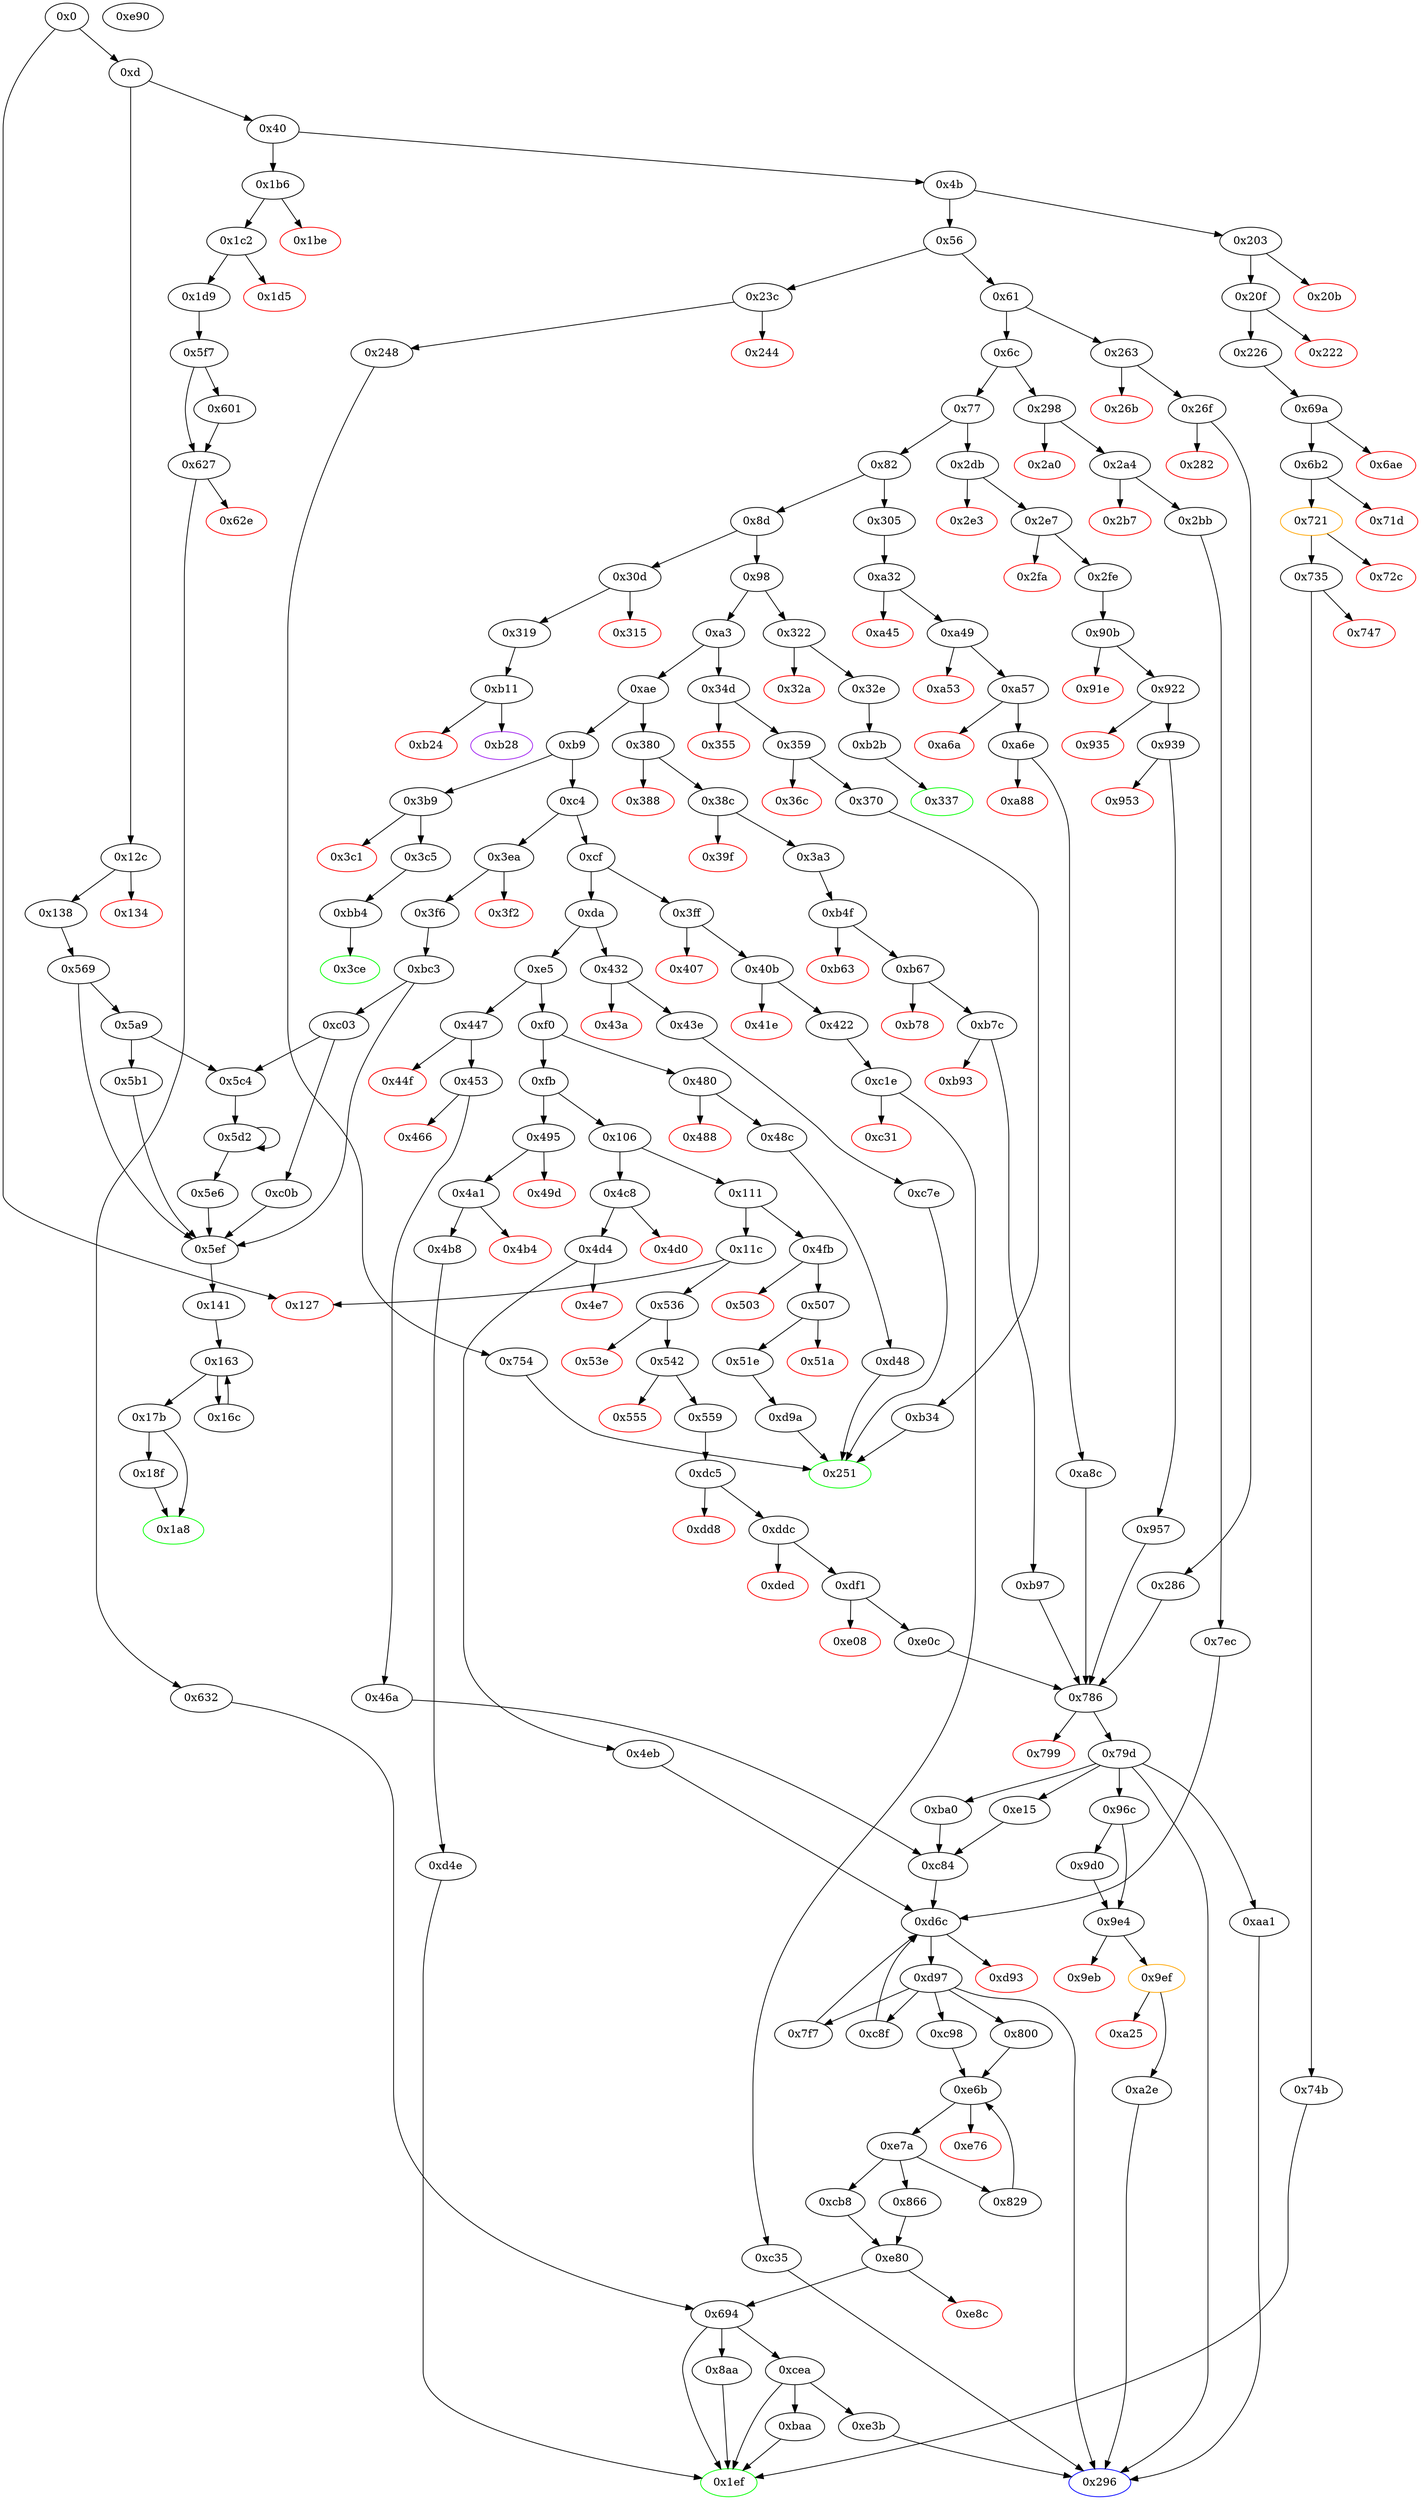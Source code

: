 digraph "" {
"0x388" [color=red, fillcolor=white, id="0x388", style=filled, tooltip="Block 0x388\n[0x388:0x38b]\n---\nPredecessors: [0x380]\nSuccessors: []\n---\n0x388 PUSH1 0x0\n0x38a DUP1\n0x38b REVERT\n---\n0x388: V301 = 0x0\n0x38b: REVERT 0x0 0x0\n---\nEntry stack: [V11, V298]\nStack pops: 0\nStack additions: []\nExit stack: [V11, V298]\n\nDef sites:\nV11: {0xd.0x34}\nV298: {0x380.0x381}\n"];
"0x263" [fillcolor=white, id="0x263", style=filled, tooltip="Block 0x263\n[0x263:0x26a]\n---\nPredecessors: [0x61]\nSuccessors: [0x26b, 0x26f]\n---\n0x263 JUMPDEST\n0x264 CALLVALUE\n0x265 DUP1\n0x266 ISZERO\n0x267 PUSH2 0x26f\n0x26a JUMPI\n---\n0x263: JUMPDEST \n0x264: V191 = CALLVALUE\n0x266: V192 = ISZERO V191\n0x267: V193 = 0x26f\n0x26a: JUMPI 0x26f V192\n---\nEntry stack: [V11]\nStack pops: 0\nStack additions: [V191]\nExit stack: [V11, V191]\n\nDef sites:\nV11: {0xd.0x34}\n"];
"0x1c2" [fillcolor=white, id="0x1c2", style=filled, tooltip="Block 0x1c2\n[0x1c2:0x1d4]\n---\nPredecessors: [0x1b6]\nSuccessors: [0x1d5, 0x1d9]\n---\n0x1c2 JUMPDEST\n0x1c3 POP\n0x1c4 PUSH2 0x1ef\n0x1c7 PUSH1 0x4\n0x1c9 DUP1\n0x1ca CALLDATASIZE\n0x1cb SUB\n0x1cc PUSH1 0x40\n0x1ce DUP2\n0x1cf LT\n0x1d0 ISZERO\n0x1d1 PUSH2 0x1d9\n0x1d4 JUMPI\n---\n0x1c2: JUMPDEST \n0x1c4: V127 = 0x1ef\n0x1c7: V128 = 0x4\n0x1ca: V129 = CALLDATASIZE\n0x1cb: V130 = SUB V129 0x4\n0x1cc: V131 = 0x40\n0x1cf: V132 = LT V130 0x40\n0x1d0: V133 = ISZERO V132\n0x1d1: V134 = 0x1d9\n0x1d4: JUMPI 0x1d9 V133\n---\nEntry stack: [V11, V123]\nStack pops: 1\nStack additions: [0x1ef, 0x4, V130]\nExit stack: [V11, 0x1ef, 0x4, V130]\n\nDef sites:\nV11: {0xd.0x34}\nV123: {0x1b6.0x1b7}\n"];
"0x453" [fillcolor=white, id="0x453", style=filled, tooltip="Block 0x453\n[0x453:0x465]\n---\nPredecessors: [0x447]\nSuccessors: [0x466, 0x46a]\n---\n0x453 JUMPDEST\n0x454 POP\n0x455 PUSH2 0x1ef\n0x458 PUSH1 0x4\n0x45a DUP1\n0x45b CALLDATASIZE\n0x45c SUB\n0x45d PUSH1 0x40\n0x45f DUP2\n0x460 LT\n0x461 ISZERO\n0x462 PUSH2 0x46a\n0x465 JUMPI\n---\n0x453: JUMPDEST \n0x455: V377 = 0x1ef\n0x458: V378 = 0x4\n0x45b: V379 = CALLDATASIZE\n0x45c: V380 = SUB V379 0x4\n0x45d: V381 = 0x40\n0x460: V382 = LT V380 0x40\n0x461: V383 = ISZERO V382\n0x462: V384 = 0x46a\n0x465: JUMPI 0x46a V383\n---\nEntry stack: [V11, V373]\nStack pops: 1\nStack additions: [0x1ef, 0x4, V380]\nExit stack: [V11, 0x1ef, 0x4, V380]\n\nDef sites:\nV11: {0xd.0x34}\nV373: {0x447.0x448}\n"];
"0x1b6" [fillcolor=white, id="0x1b6", style=filled, tooltip="Block 0x1b6\n[0x1b6:0x1bd]\n---\nPredecessors: [0x40]\nSuccessors: [0x1be, 0x1c2]\n---\n0x1b6 JUMPDEST\n0x1b7 CALLVALUE\n0x1b8 DUP1\n0x1b9 ISZERO\n0x1ba PUSH2 0x1c2\n0x1bd JUMPI\n---\n0x1b6: JUMPDEST \n0x1b7: V123 = CALLVALUE\n0x1b9: V124 = ISZERO V123\n0x1ba: V125 = 0x1c2\n0x1bd: JUMPI 0x1c2 V124\n---\nEntry stack: [V11]\nStack pops: 0\nStack additions: [V123]\nExit stack: [V11, V123]\n\nDef sites:\nV11: {0xd.0x34}\n"];
"0x799" [color=red, fillcolor=white, id="0x799", style=filled, tooltip="Block 0x799\n[0x799:0x79c]\n---\nPredecessors: [0x786]\nSuccessors: []\n---\n0x799 PUSH1 0x0\n0x79b DUP1\n0x79c REVERT\n---\n0x799: V661 = 0x0\n0x79c: REVERT 0x0 0x0\n---\nEntry stack: [V11, 0x1ef, S4, S3, S2, {0x296, 0x96c, 0xaa1, 0xba0, 0xe15}, S0]\nStack pops: 0\nStack additions: []\nExit stack: [V11, 0x1ef, S4, S3, S2, {0x296, 0x96c, 0xaa1, 0xba0, 0xe15}, S0]\n\nDef sites:\nV11: {0xd.0x34}\n0x1ef: {0x38c.0x38e}\nS4: {0x3a3.0x3af, 0xd.0x34}\nS3: {0x3a3.0x3b4, 0x542.0x544, 0xd.0x34, 0x2e7.0x2e9}\nS2: {0x559.0x564, 0x305.0x306, 0xd.0x34, 0xb4f.0xb50, 0x2fe.0x300}\n{0x296, 0x96c, 0xaa1, 0xba0, 0xe15}: {0xe0c.0xe0d, 0xb97.0xb98, 0x957.0x95b, 0xa8c.0xa90, 0x26f.0x271}\nS0: {0x559.0x564, 0x3a3.0x3af, 0xa8c.0xa9c, 0x957.0x967, 0x286.0x291}\n"];
"0x6b2" [fillcolor=white, id="0x6b2", style=filled, tooltip="Block 0x6b2\n[0x6b2:0x71c]\n---\nPredecessors: [0x69a]\nSuccessors: [0x71d, 0x721]\n---\n0x6b2 JUMPDEST\n0x6b3 PUSH1 0x2\n0x6b5 SLOAD\n0x6b6 PUSH1 0x40\n0x6b8 DUP1\n0x6b9 MLOAD\n0x6ba PUSH32 0xa9059cbb00000000000000000000000000000000000000000000000000000000\n0x6db DUP2\n0x6dc MSTORE\n0x6dd PUSH1 0x1\n0x6df PUSH1 0xa0\n0x6e1 PUSH1 0x2\n0x6e3 EXP\n0x6e4 SUB\n0x6e5 SWAP3\n0x6e6 DUP4\n0x6e7 AND\n0x6e8 PUSH1 0x4\n0x6ea DUP3\n0x6eb ADD\n0x6ec MSTORE\n0x6ed PUSH1 0x24\n0x6ef DUP2\n0x6f0 ADD\n0x6f1 DUP6\n0x6f2 SWAP1\n0x6f3 MSTORE\n0x6f4 SWAP1\n0x6f5 MLOAD\n0x6f6 SWAP2\n0x6f7 DUP6\n0x6f8 AND\n0x6f9 SWAP2\n0x6fa PUSH4 0xa9059cbb\n0x6ff SWAP2\n0x700 PUSH1 0x44\n0x702 DUP1\n0x703 DUP3\n0x704 ADD\n0x705 SWAP3\n0x706 PUSH1 0x20\n0x708 SWAP3\n0x709 SWAP1\n0x70a SWAP2\n0x70b SWAP1\n0x70c DUP3\n0x70d SWAP1\n0x70e SUB\n0x70f ADD\n0x710 DUP2\n0x711 PUSH1 0x0\n0x713 DUP8\n0x714 DUP1\n0x715 EXTCODESIZE\n0x716 ISZERO\n0x717 DUP1\n0x718 ISZERO\n0x719 PUSH2 0x721\n0x71c JUMPI\n---\n0x6b2: JUMPDEST \n0x6b3: V595 = 0x2\n0x6b5: V596 = S[0x2]\n0x6b6: V597 = 0x40\n0x6b9: V598 = M[0x40]\n0x6ba: V599 = 0xa9059cbb00000000000000000000000000000000000000000000000000000000\n0x6dc: M[V598] = 0xa9059cbb00000000000000000000000000000000000000000000000000000000\n0x6dd: V600 = 0x1\n0x6df: V601 = 0xa0\n0x6e1: V602 = 0x2\n0x6e3: V603 = EXP 0x2 0xa0\n0x6e4: V604 = SUB 0x10000000000000000000000000000000000000000 0x1\n0x6e7: V605 = AND 0xffffffffffffffffffffffffffffffffffffffff V596\n0x6e8: V606 = 0x4\n0x6eb: V607 = ADD V598 0x4\n0x6ec: M[V607] = V605\n0x6ed: V608 = 0x24\n0x6f0: V609 = ADD V598 0x24\n0x6f3: M[V609] = V177\n0x6f5: V610 = M[0x40]\n0x6f8: V611 = AND V174 0xffffffffffffffffffffffffffffffffffffffff\n0x6fa: V612 = 0xa9059cbb\n0x700: V613 = 0x44\n0x704: V614 = ADD V598 0x44\n0x706: V615 = 0x20\n0x70e: V616 = SUB V598 V610\n0x70f: V617 = ADD V616 0x44\n0x711: V618 = 0x0\n0x715: V619 = EXTCODESIZE V611\n0x716: V620 = ISZERO V619\n0x718: V621 = ISZERO V620\n0x719: V622 = 0x721\n0x71c: JUMPI 0x721 V621\n---\nEntry stack: [V11, 0x1ef, V174, V177, 0x0]\nStack pops: 3\nStack additions: [S2, S1, S0, V611, 0xa9059cbb, V614, 0x20, V610, V617, V610, 0x0, V611, V620]\nExit stack: [V11, 0x1ef, V174, V177, 0x0, V611, 0xa9059cbb, V614, 0x20, V610, V617, V610, 0x0, V611, V620]\n\nDef sites:\nV11: {0xd.0x34}\n0x1ef: {0x20f.0x211}\nV174: {0x226.0x232}\nV177: {0x226.0x237}\n0x0: {0x69a.0x69b}\n"];
"0xd9a" [fillcolor=white, id="0xd9a", style=filled, tooltip="Block 0xd9a\n[0xd9a:0xdc4]\n---\nPredecessors: [0x51e]\nSuccessors: [0x251]\n---\n0xd9a JUMPDEST\n0xd9b PUSH1 0x1\n0xd9d PUSH1 0xa0\n0xd9f PUSH1 0x2\n0xda1 EXP\n0xda2 SUB\n0xda3 SWAP2\n0xda4 DUP3\n0xda5 AND\n0xda6 PUSH1 0x0\n0xda8 SWAP1\n0xda9 DUP2\n0xdaa MSTORE\n0xdab PUSH1 0xb\n0xdad PUSH1 0x20\n0xdaf SWAP1\n0xdb0 DUP2\n0xdb1 MSTORE\n0xdb2 PUSH1 0x40\n0xdb4 DUP1\n0xdb5 DUP4\n0xdb6 SHA3\n0xdb7 SWAP4\n0xdb8 SWAP1\n0xdb9 SWAP5\n0xdba AND\n0xdbb DUP3\n0xdbc MSTORE\n0xdbd SWAP2\n0xdbe SWAP1\n0xdbf SWAP2\n0xdc0 MSTORE\n0xdc1 SHA3\n0xdc2 SLOAD\n0xdc3 SWAP1\n0xdc4 JUMP\n---\n0xd9a: JUMPDEST \n0xd9b: V1185 = 0x1\n0xd9d: V1186 = 0xa0\n0xd9f: V1187 = 0x2\n0xda1: V1188 = EXP 0x2 0xa0\n0xda2: V1189 = SUB 0x10000000000000000000000000000000000000000 0x1\n0xda5: V1190 = AND 0xffffffffffffffffffffffffffffffffffffffff V464\n0xda6: V1191 = 0x0\n0xdaa: M[0x0] = V1190\n0xdab: V1192 = 0xb\n0xdad: V1193 = 0x20\n0xdb1: M[0x20] = 0xb\n0xdb2: V1194 = 0x40\n0xdb6: V1195 = SHA3 0x0 0x40\n0xdba: V1196 = AND 0xffffffffffffffffffffffffffffffffffffffff V468\n0xdbc: M[0x0] = V1196\n0xdc0: M[0x20] = V1195\n0xdc1: V1197 = SHA3 0x0 0x40\n0xdc2: V1198 = S[V1197]\n0xdc4: JUMP 0x251\n---\nEntry stack: [V11, 0x251, V464, V468]\nStack pops: 3\nStack additions: [V1198]\nExit stack: [V11, V1198]\n\nDef sites:\nV11: {0xd.0x34}\n0x251: {0x507.0x509}\nV464: {0x51e.0x52b}\nV468: {0x51e.0x531}\n"];
"0xc31" [color=red, fillcolor=white, id="0xc31", style=filled, tooltip="Block 0xc31\n[0xc31:0xc34]\n---\nPredecessors: [0xc1e]\nSuccessors: []\n---\n0xc31 PUSH1 0x0\n0xc33 DUP1\n0xc34 REVERT\n---\n0xc31: V1077 = 0x0\n0xc34: REVERT 0x0 0x0\n---\nEntry stack: [V11, 0x296, V365]\nStack pops: 0\nStack additions: []\nExit stack: [V11, 0x296, V365]\n\nDef sites:\nV11: {0xd.0x34}\n0x296: {0x40b.0x40d}\nV365: {0x422.0x42d}\n"];
"0x71d" [color=red, fillcolor=white, id="0x71d", style=filled, tooltip="Block 0x71d\n[0x71d:0x720]\n---\nPredecessors: [0x6b2]\nSuccessors: []\n---\n0x71d PUSH1 0x0\n0x71f DUP1\n0x720 REVERT\n---\n0x71d: V623 = 0x0\n0x720: REVERT 0x0 0x0\n---\nEntry stack: [V11, 0x1ef, V174, V177, 0x0, V611, 0xa9059cbb, V614, 0x20, V610, V617, V610, 0x0, V611, V620]\nStack pops: 0\nStack additions: []\nExit stack: [V11, 0x1ef, V174, V177, 0x0, V611, 0xa9059cbb, V614, 0x20, V610, V617, V610, 0x0, V611, V620]\n\nDef sites:\nV11: {0xd.0x34}\n0x1ef: {0x20f.0x211}\nV174: {0x226.0x232}\nV177: {0x226.0x237}\n0x0: {0x69a.0x69b}\nV611: {0x6b2.0x6f8}\n0xa9059cbb: {0x6b2.0x6fa}\nV614: {0x6b2.0x704}\n0x20: {0x6b2.0x706}\nV610: {0x6b2.0x6f5}\nV617: {0x6b2.0x70f}\nV610: {0x6b2.0x6f5}\n0x0: {0x6b2.0x711}\nV611: {0x6b2.0x6f8}\nV620: {0x6b2.0x716}\n"];
"0x319" [fillcolor=white, id="0x319", style=filled, tooltip="Block 0x319\n[0x319:0x321]\n---\nPredecessors: [0x30d]\nSuccessors: [0xb11]\n---\n0x319 JUMPDEST\n0x31a POP\n0x31b PUSH2 0x296\n0x31e PUSH2 0xb11\n0x321 JUMP\n---\n0x319: JUMPDEST \n0x31b: V261 = 0x296\n0x31e: V262 = 0xb11\n0x321: JUMP 0xb11\n---\nEntry stack: [V11, V257]\nStack pops: 1\nStack additions: [0x296]\nExit stack: [V11, 0x296]\n\nDef sites:\nV11: {0xd.0x34}\nV257: {0x30d.0x30e}\n"];
"0xb7c" [fillcolor=white, id="0xb7c", style=filled, tooltip="Block 0xb7c\n[0xb7c:0xb92]\n---\nPredecessors: [0xb67]\nSuccessors: [0xb93, 0xb97]\n---\n0xb7c JUMPDEST\n0xb7d PUSH1 0x2\n0xb7f SLOAD\n0xb80 PUSH1 0x1\n0xb82 PUSH1 0xa0\n0xb84 PUSH1 0x2\n0xb86 EXP\n0xb87 SUB\n0xb88 DUP5\n0xb89 DUP2\n0xb8a AND\n0xb8b SWAP2\n0xb8c AND\n0xb8d EQ\n0xb8e ISZERO\n0xb8f PUSH2 0xb97\n0xb92 JUMPI\n---\n0xb7c: JUMPDEST \n0xb7d: V1005 = 0x2\n0xb7f: V1006 = S[0x2]\n0xb80: V1007 = 0x1\n0xb82: V1008 = 0xa0\n0xb84: V1009 = 0x2\n0xb86: V1010 = EXP 0x2 0xa0\n0xb87: V1011 = SUB 0x10000000000000000000000000000000000000000 0x1\n0xb8a: V1012 = AND 0xffffffffffffffffffffffffffffffffffffffff V317\n0xb8c: V1013 = AND V1006 0xffffffffffffffffffffffffffffffffffffffff\n0xb8d: V1014 = EQ V1013 V1012\n0xb8e: V1015 = ISZERO V1014\n0xb8f: V1016 = 0xb97\n0xb92: JUMPI 0xb97 V1015\n---\nEntry stack: [V11, 0x1ef, V317, V320, 0x0]\nStack pops: 3\nStack additions: [S2, S1, S0]\nExit stack: [V11, 0x1ef, V317, V320, 0x0]\n\nDef sites:\nV11: {0xd.0x34}\n0x1ef: {0x38c.0x38e}\nV317: {0x3a3.0x3af}\nV320: {0x3a3.0x3b4}\n0x0: {0xb4f.0xb50}\n"];
"0x2fa" [color=red, fillcolor=white, id="0x2fa", style=filled, tooltip="Block 0x2fa\n[0x2fa:0x2fd]\n---\nPredecessors: [0x2e7]\nSuccessors: []\n---\n0x2fa PUSH1 0x0\n0x2fc DUP1\n0x2fd REVERT\n---\n0x2fa: V252 = 0x0\n0x2fd: REVERT 0x0 0x0\n---\nEntry stack: [V11, 0x296, 0x4, V247]\nStack pops: 0\nStack additions: []\nExit stack: [V11, 0x296, 0x4, V247]\n\nDef sites:\nV11: {0xd.0x34}\n0x296: {0x2e7.0x2e9}\n0x4: {0x2e7.0x2ec}\nV247: {0x2e7.0x2f0}\n"];
"0x3a3" [fillcolor=white, id="0x3a3", style=filled, tooltip="Block 0x3a3\n[0x3a3:0x3b8]\n---\nPredecessors: [0x38c]\nSuccessors: [0xb4f]\n---\n0x3a3 JUMPDEST\n0x3a4 POP\n0x3a5 PUSH1 0x1\n0x3a7 PUSH1 0xa0\n0x3a9 PUSH1 0x2\n0x3ab EXP\n0x3ac SUB\n0x3ad DUP2\n0x3ae CALLDATALOAD\n0x3af AND\n0x3b0 SWAP1\n0x3b1 PUSH1 0x20\n0x3b3 ADD\n0x3b4 CALLDATALOAD\n0x3b5 PUSH2 0xb4f\n0x3b8 JUMP\n---\n0x3a3: JUMPDEST \n0x3a5: V311 = 0x1\n0x3a7: V312 = 0xa0\n0x3a9: V313 = 0x2\n0x3ab: V314 = EXP 0x2 0xa0\n0x3ac: V315 = SUB 0x10000000000000000000000000000000000000000 0x1\n0x3ae: V316 = CALLDATALOAD 0x4\n0x3af: V317 = AND V316 0xffffffffffffffffffffffffffffffffffffffff\n0x3b1: V318 = 0x20\n0x3b3: V319 = ADD 0x20 0x4\n0x3b4: V320 = CALLDATALOAD 0x24\n0x3b5: V321 = 0xb4f\n0x3b8: JUMP 0xb4f\n---\nEntry stack: [V11, 0x1ef, 0x4, V305]\nStack pops: 2\nStack additions: [V317, V320]\nExit stack: [V11, 0x1ef, V317, V320]\n\nDef sites:\nV11: {0xd.0x34}\n0x1ef: {0x38c.0x38e}\n0x4: {0x38c.0x391}\nV305: {0x38c.0x395}\n"];
"0x422" [fillcolor=white, id="0x422", style=filled, tooltip="Block 0x422\n[0x422:0x431]\n---\nPredecessors: [0x40b]\nSuccessors: [0xc1e]\n---\n0x422 JUMPDEST\n0x423 POP\n0x424 CALLDATALOAD\n0x425 PUSH1 0x1\n0x427 PUSH1 0xa0\n0x429 PUSH1 0x2\n0x42b EXP\n0x42c SUB\n0x42d AND\n0x42e PUSH2 0xc1e\n0x431 JUMP\n---\n0x422: JUMPDEST \n0x424: V359 = CALLDATALOAD 0x4\n0x425: V360 = 0x1\n0x427: V361 = 0xa0\n0x429: V362 = 0x2\n0x42b: V363 = EXP 0x2 0xa0\n0x42c: V364 = SUB 0x10000000000000000000000000000000000000000 0x1\n0x42d: V365 = AND 0xffffffffffffffffffffffffffffffffffffffff V359\n0x42e: V366 = 0xc1e\n0x431: JUMP 0xc1e\n---\nEntry stack: [V11, 0x296, 0x4, V353]\nStack pops: 2\nStack additions: [V365]\nExit stack: [V11, 0x296, V365]\n\nDef sites:\nV11: {0xd.0x34}\n0x296: {0x40b.0x40d}\n0x4: {0x40b.0x410}\nV353: {0x40b.0x414}\n"];
"0xa2e" [fillcolor=white, id="0xa2e", style=filled, tooltip="Block 0xa2e\n[0xa2e:0xa31]\n---\nPredecessors: [0x9ef]\nSuccessors: [0x296]\n---\n0xa2e JUMPDEST\n0xa2f POP\n0xa30 POP\n0xa31 JUMP\n---\n0xa2e: JUMPDEST \n0xa31: JUMP 0x296\n---\nEntry stack: [V11, 0x296, V253, V861]\nStack pops: 3\nStack additions: []\nExit stack: [V11]\n\nDef sites:\nV11: {0xd.0x34}\n0x296: {0x2e7.0x2e9}\nV253: {0x2fe.0x300}\nV861: {0x9ef.0xa1e}\n"];
"0x1d9" [fillcolor=white, id="0x1d9", style=filled, tooltip="Block 0x1d9\n[0x1d9:0x1ee]\n---\nPredecessors: [0x1c2]\nSuccessors: [0x5f7]\n---\n0x1d9 JUMPDEST\n0x1da POP\n0x1db PUSH1 0x1\n0x1dd PUSH1 0xa0\n0x1df PUSH1 0x2\n0x1e1 EXP\n0x1e2 SUB\n0x1e3 DUP2\n0x1e4 CALLDATALOAD\n0x1e5 AND\n0x1e6 SWAP1\n0x1e7 PUSH1 0x20\n0x1e9 ADD\n0x1ea CALLDATALOAD\n0x1eb PUSH2 0x5f7\n0x1ee JUMP\n---\n0x1d9: JUMPDEST \n0x1db: V136 = 0x1\n0x1dd: V137 = 0xa0\n0x1df: V138 = 0x2\n0x1e1: V139 = EXP 0x2 0xa0\n0x1e2: V140 = SUB 0x10000000000000000000000000000000000000000 0x1\n0x1e4: V141 = CALLDATALOAD 0x4\n0x1e5: V142 = AND V141 0xffffffffffffffffffffffffffffffffffffffff\n0x1e7: V143 = 0x20\n0x1e9: V144 = ADD 0x20 0x4\n0x1ea: V145 = CALLDATALOAD 0x24\n0x1eb: V146 = 0x5f7\n0x1ee: JUMP 0x5f7\n---\nEntry stack: [V11, 0x1ef, 0x4, V130]\nStack pops: 2\nStack additions: [V142, V145]\nExit stack: [V11, 0x1ef, V142, V145]\n\nDef sites:\nV11: {0xd.0x34}\n0x1ef: {0x1c2.0x1c4}\n0x4: {0x1c2.0x1c7}\nV130: {0x1c2.0x1cb}\n"];
"0xc4" [fillcolor=white, id="0xc4", style=filled, tooltip="Block 0xc4\n[0xc4:0xce]\n---\nPredecessors: [0xb9]\nSuccessors: [0xcf, 0x3ea]\n---\n0xc4 DUP1\n0xc5 PUSH4 0x95d89b41\n0xca EQ\n0xcb PUSH2 0x3ea\n0xce JUMPI\n---\n0xc5: V51 = 0x95d89b41\n0xca: V52 = EQ 0x95d89b41 V11\n0xcb: V53 = 0x3ea\n0xce: JUMPI 0x3ea V52\n---\nEntry stack: [V11]\nStack pops: 1\nStack additions: [S0]\nExit stack: [V11]\n\nDef sites:\nV11: {0xd.0x34}\n"];
"0x106" [fillcolor=white, id="0x106", style=filled, tooltip="Block 0x106\n[0x106:0x110]\n---\nPredecessors: [0xfb]\nSuccessors: [0x111, 0x4c8]\n---\n0x106 DUP1\n0x107 PUSH4 0xd123b6e2\n0x10c EQ\n0x10d PUSH2 0x4c8\n0x110 JUMPI\n---\n0x107: V69 = 0xd123b6e2\n0x10c: V70 = EQ 0xd123b6e2 V11\n0x10d: V71 = 0x4c8\n0x110: JUMPI 0x4c8 V70\n---\nEntry stack: [V11]\nStack pops: 1\nStack additions: [S0]\nExit stack: [V11]\n\nDef sites:\nV11: {0xd.0x34}\n"];
"0x74b" [fillcolor=white, id="0x74b", style=filled, tooltip="Block 0x74b\n[0x74b:0x753]\n---\nPredecessors: [0x735]\nSuccessors: [0x1ef]\n---\n0x74b JUMPDEST\n0x74c POP\n0x74d MLOAD\n0x74e SWAP4\n0x74f SWAP3\n0x750 POP\n0x751 POP\n0x752 POP\n0x753 JUMP\n---\n0x74b: JUMPDEST \n0x74d: V641 = M[V634]\n0x753: JUMP 0x1ef\n---\nEntry stack: [V11, 0x1ef, V174, V177, 0x0, V634, V635]\nStack pops: 6\nStack additions: [V641]\nExit stack: [V11, V641]\n\nDef sites:\nV11: {0xd.0x34}\n0x1ef: {0x20f.0x211}\nV174: {0x226.0x232}\nV177: {0x226.0x237}\n0x0: {0x69a.0x69b}\nV634: {0x735.0x73c}\nV635: {0x735.0x73d}\n"];
"0x957" [fillcolor=white, id="0x957", style=filled, tooltip="Block 0x957\n[0x957:0x96b]\n---\nPredecessors: [0x939]\nSuccessors: [0x786]\n---\n0x957 JUMPDEST\n0x958 PUSH1 0x2\n0x95a SLOAD\n0x95b PUSH2 0x96c\n0x95e SWAP1\n0x95f PUSH1 0x1\n0x961 PUSH1 0xa0\n0x963 PUSH1 0x2\n0x965 EXP\n0x966 SUB\n0x967 AND\n0x968 PUSH2 0x786\n0x96b JUMP\n---\n0x957: JUMPDEST \n0x958: V799 = 0x2\n0x95a: V800 = S[0x2]\n0x95b: V801 = 0x96c\n0x95f: V802 = 0x1\n0x961: V803 = 0xa0\n0x963: V804 = 0x2\n0x965: V805 = EXP 0x2 0xa0\n0x966: V806 = SUB 0x10000000000000000000000000000000000000000 0x1\n0x967: V807 = AND 0xffffffffffffffffffffffffffffffffffffffff V800\n0x968: V808 = 0x786\n0x96b: JUMP 0x786\n---\nEntry stack: [V11, 0x296, V253]\nStack pops: 0\nStack additions: [0x96c, V807]\nExit stack: [V11, 0x296, V253, 0x96c, V807]\n\nDef sites:\nV11: {0xd.0x34}\n0x296: {0x2e7.0x2e9}\nV253: {0x2fe.0x300}\n"];
"0xb78" [color=red, fillcolor=white, id="0xb78", style=filled, tooltip="Block 0xb78\n[0xb78:0xb7b]\n---\nPredecessors: [0xb67]\nSuccessors: []\n---\n0xb78 PUSH1 0x0\n0xb7a DUP1\n0xb7b REVERT\n---\n0xb78: V1004 = 0x0\n0xb7b: REVERT 0x0 0x0\n---\nEntry stack: [V11, 0x1ef, V317, V320, 0x0]\nStack pops: 0\nStack additions: []\nExit stack: [V11, 0x1ef, V317, V320, 0x0]\n\nDef sites:\nV11: {0xd.0x34}\n0x1ef: {0x38c.0x38e}\nV317: {0x3a3.0x3af}\nV320: {0x3a3.0x3b4}\n0x0: {0xb4f.0xb50}\n"];
"0x4c8" [fillcolor=white, id="0x4c8", style=filled, tooltip="Block 0x4c8\n[0x4c8:0x4cf]\n---\nPredecessors: [0x106]\nSuccessors: [0x4d0, 0x4d4]\n---\n0x4c8 JUMPDEST\n0x4c9 CALLVALUE\n0x4ca DUP1\n0x4cb ISZERO\n0x4cc PUSH2 0x4d4\n0x4cf JUMPI\n---\n0x4c8: JUMPDEST \n0x4c9: V424 = CALLVALUE\n0x4cb: V425 = ISZERO V424\n0x4cc: V426 = 0x4d4\n0x4cf: JUMPI 0x4d4 V425\n---\nEntry stack: [V11]\nStack pops: 0\nStack additions: [V424]\nExit stack: [V11, V424]\n\nDef sites:\nV11: {0xd.0x34}\n"];
"0x77" [fillcolor=white, id="0x77", style=filled, tooltip="Block 0x77\n[0x77:0x81]\n---\nPredecessors: [0x6c]\nSuccessors: [0x82, 0x2db]\n---\n0x77 DUP1\n0x78 PUSH4 0x278ecde1\n0x7d EQ\n0x7e PUSH2 0x2db\n0x81 JUMPI\n---\n0x78: V30 = 0x278ecde1\n0x7d: V31 = EQ 0x278ecde1 V11\n0x7e: V32 = 0x2db\n0x81: JUMPI 0x2db V31\n---\nEntry stack: [V11]\nStack pops: 1\nStack additions: [S0]\nExit stack: [V11]\n\nDef sites:\nV11: {0xd.0x34}\n"];
"0x4b" [fillcolor=white, id="0x4b", style=filled, tooltip="Block 0x4b\n[0x4b:0x55]\n---\nPredecessors: [0x40]\nSuccessors: [0x56, 0x203]\n---\n0x4b DUP1\n0x4c PUSH4 0x17655f6c\n0x51 EQ\n0x52 PUSH2 0x203\n0x55 JUMPI\n---\n0x4c: V18 = 0x17655f6c\n0x51: V19 = EQ 0x17655f6c V11\n0x52: V20 = 0x203\n0x55: JUMPI 0x203 V19\n---\nEntry stack: [V11]\nStack pops: 1\nStack additions: [S0]\nExit stack: [V11]\n\nDef sites:\nV11: {0xd.0x34}\n"];
"0x127" [color=red, fillcolor=white, id="0x127", style=filled, tooltip="Block 0x127\n[0x127:0x12b]\n---\nPredecessors: [0x0, 0x11c]\nSuccessors: []\n---\n0x127 JUMPDEST\n0x128 PUSH1 0x0\n0x12a DUP1\n0x12b REVERT\n---\n0x127: JUMPDEST \n0x128: V78 = 0x0\n0x12b: REVERT 0x0 0x0\n---\nEntry stack: [V11]\nStack pops: 0\nStack additions: []\nExit stack: [V11]\n\nDef sites:\nV11: {0xd.0x34}\n"];
"0xaa1" [fillcolor=white, id="0xaa1", style=filled, tooltip="Block 0xaa1\n[0xaa1:0xb10]\n---\nPredecessors: [0x79d]\nSuccessors: [0x296]\n---\n0xaa1 JUMPDEST\n0xaa2 PUSH1 0x2\n0xaa4 DUP1\n0xaa5 SLOAD\n0xaa6 PUSH1 0x1\n0xaa8 PUSH1 0xa0\n0xaaa PUSH1 0x2\n0xaac EXP\n0xaad SUB\n0xaae SWAP1\n0xaaf DUP2\n0xab0 AND\n0xab1 PUSH1 0x0\n0xab3 SWAP1\n0xab4 DUP2\n0xab5 MSTORE\n0xab6 PUSH1 0x1\n0xab8 PUSH1 0x20\n0xaba DUP2\n0xabb SWAP1\n0xabc MSTORE\n0xabd PUSH1 0x40\n0xabf DUP1\n0xac0 DUP4\n0xac1 SHA3\n0xac2 DUP1\n0xac3 SLOAD\n0xac4 PUSH1 0xff\n0xac6 NOT\n0xac7 AND\n0xac8 SWAP1\n0xac9 SWAP3\n0xaca OR\n0xacb SWAP1\n0xacc SWAP2\n0xacd SSTORE\n0xace SWAP3\n0xacf SLOAD\n0xad0 SWAP3\n0xad1 MLOAD\n0xad2 SWAP3\n0xad3 SWAP1\n0xad4 SWAP2\n0xad5 AND\n0xad6 SWAP2\n0xad7 PUSH32 0x4b1f97197167a4faa77e820abe9ecff2f1919129cd21f6d64bf693c22c76b177\n0xaf8 SWAP2\n0xaf9 SWAP1\n0xafa LOG2\n0xafb CALLER\n0xafc PUSH1 0x0\n0xafe SWAP1\n0xaff DUP2\n0xb00 MSTORE\n0xb01 PUSH1 0x5\n0xb03 PUSH1 0x20\n0xb05 MSTORE\n0xb06 PUSH1 0x40\n0xb08 SWAP1\n0xb09 SHA3\n0xb0a DUP1\n0xb0b SLOAD\n0xb0c CALLVALUE\n0xb0d ADD\n0xb0e SWAP1\n0xb0f SSTORE\n0xb10 JUMP\n---\n0xaa1: JUMPDEST \n0xaa2: V923 = 0x2\n0xaa5: V924 = S[0x2]\n0xaa6: V925 = 0x1\n0xaa8: V926 = 0xa0\n0xaaa: V927 = 0x2\n0xaac: V928 = EXP 0x2 0xa0\n0xaad: V929 = SUB 0x10000000000000000000000000000000000000000 0x1\n0xab0: V930 = AND 0xffffffffffffffffffffffffffffffffffffffff V924\n0xab1: V931 = 0x0\n0xab5: M[0x0] = V930\n0xab6: V932 = 0x1\n0xab8: V933 = 0x20\n0xabc: M[0x20] = 0x1\n0xabd: V934 = 0x40\n0xac1: V935 = SHA3 0x0 0x40\n0xac3: V936 = S[V935]\n0xac4: V937 = 0xff\n0xac6: V938 = NOT 0xff\n0xac7: V939 = AND 0xffffffffffffffffffffffffffffffffffffffffffffffffffffffffffffff00 V936\n0xaca: V940 = OR 0x1 V939\n0xacd: S[V935] = V940\n0xacf: V941 = S[0x2]\n0xad1: V942 = M[0x40]\n0xad5: V943 = AND 0xffffffffffffffffffffffffffffffffffffffff V941\n0xad7: V944 = 0x4b1f97197167a4faa77e820abe9ecff2f1919129cd21f6d64bf693c22c76b177\n0xafa: LOG V942 0x0 0x4b1f97197167a4faa77e820abe9ecff2f1919129cd21f6d64bf693c22c76b177 V943\n0xafb: V945 = CALLER\n0xafc: V946 = 0x0\n0xb00: M[0x0] = V945\n0xb01: V947 = 0x5\n0xb03: V948 = 0x20\n0xb05: M[0x20] = 0x5\n0xb06: V949 = 0x40\n0xb09: V950 = SHA3 0x0 0x40\n0xb0b: V951 = S[V950]\n0xb0c: V952 = CALLVALUE\n0xb0d: V953 = ADD V952 V951\n0xb0f: S[V950] = V953\n0xb10: JUMP S0\n---\nEntry stack: [V11, 0x1ef, S2, S1, S0]\nStack pops: 1\nStack additions: []\nExit stack: [V11, 0x1ef, S2, S1]\n\nDef sites:\nV11: {0xd.0x34}\n0x1ef: {0x38c.0x38e}\nS2: {0x3a3.0x3af, 0xd.0x34}\nS1: {0x3a3.0x3b4, 0x542.0x544, 0xd.0x34, 0x2e7.0x2e9}\nS0: {0x559.0x564, 0x305.0x306, 0xd.0x34, 0xb4f.0xb50, 0x2fe.0x300}\n"];
"0x4fb" [fillcolor=white, id="0x4fb", style=filled, tooltip="Block 0x4fb\n[0x4fb:0x502]\n---\nPredecessors: [0x111]\nSuccessors: [0x503, 0x507]\n---\n0x4fb JUMPDEST\n0x4fc CALLVALUE\n0x4fd DUP1\n0x4fe ISZERO\n0x4ff PUSH2 0x507\n0x502 JUMPI\n---\n0x4fb: JUMPDEST \n0x4fc: V445 = CALLVALUE\n0x4fe: V446 = ISZERO V445\n0x4ff: V447 = 0x507\n0x502: JUMPI 0x507 V446\n---\nEntry stack: [V11]\nStack pops: 0\nStack additions: [V445]\nExit stack: [V11, V445]\n\nDef sites:\nV11: {0xd.0x34}\n"];
"0x359" [fillcolor=white, id="0x359", style=filled, tooltip="Block 0x359\n[0x359:0x36b]\n---\nPredecessors: [0x34d]\nSuccessors: [0x36c, 0x370]\n---\n0x359 JUMPDEST\n0x35a POP\n0x35b PUSH2 0x251\n0x35e PUSH1 0x4\n0x360 DUP1\n0x361 CALLDATASIZE\n0x362 SUB\n0x363 PUSH1 0x20\n0x365 DUP2\n0x366 LT\n0x367 ISZERO\n0x368 PUSH2 0x370\n0x36b JUMPI\n---\n0x359: JUMPDEST \n0x35b: V281 = 0x251\n0x35e: V282 = 0x4\n0x361: V283 = CALLDATASIZE\n0x362: V284 = SUB V283 0x4\n0x363: V285 = 0x20\n0x366: V286 = LT V284 0x20\n0x367: V287 = ISZERO V286\n0x368: V288 = 0x370\n0x36b: JUMPI 0x370 V287\n---\nEntry stack: [V11, V277]\nStack pops: 1\nStack additions: [0x251, 0x4, V284]\nExit stack: [V11, 0x251, 0x4, V284]\n\nDef sites:\nV11: {0xd.0x34}\nV277: {0x34d.0x34e}\n"];
"0xa88" [color=red, fillcolor=white, id="0xa88", style=filled, tooltip="Block 0xa88\n[0xa88:0xa8b]\n---\nPredecessors: [0xa6e]\nSuccessors: []\n---\n0xa88 PUSH1 0x0\n0xa8a DUP1\n0xa8b REVERT\n---\n0xa88: V912 = 0x0\n0xa8b: REVERT 0x0 0x0\n---\nEntry stack: [V11, 0x296]\nStack pops: 0\nStack additions: []\nExit stack: [V11, 0x296]\n\nDef sites:\nV11: {0xd.0x34}\n0x296: {0x305.0x306}\n"];
"0x747" [color=red, fillcolor=white, id="0x747", style=filled, tooltip="Block 0x747\n[0x747:0x74a]\n---\nPredecessors: [0x735]\nSuccessors: []\n---\n0x747 PUSH1 0x0\n0x749 DUP1\n0x74a REVERT\n---\n0x747: V640 = 0x0\n0x74a: REVERT 0x0 0x0\n---\nEntry stack: [V11, 0x1ef, V174, V177, 0x0, V634, V635]\nStack pops: 0\nStack additions: []\nExit stack: [V11, 0x1ef, V174, V177, 0x0, V634, V635]\n\nDef sites:\nV11: {0xd.0x34}\n0x1ef: {0x20f.0x211}\nV174: {0x226.0x232}\nV177: {0x226.0x237}\n0x0: {0x69a.0x69b}\nV634: {0x735.0x73c}\nV635: {0x735.0x73d}\n"];
"0xba0" [fillcolor=white, id="0xba0", style=filled, tooltip="Block 0xba0\n[0xba0:0xba9]\n---\nPredecessors: [0x79d]\nSuccessors: [0xc84]\n---\n0xba0 JUMPDEST\n0xba1 PUSH2 0xbaa\n0xba4 DUP4\n0xba5 DUP4\n0xba6 PUSH2 0xc84\n0xba9 JUMP\n---\n0xba0: JUMPDEST \n0xba1: V1020 = 0xbaa\n0xba6: V1021 = 0xc84\n0xba9: JUMP 0xc84\n---\nEntry stack: [V11, 0x1ef, S2, S1, S0]\nStack pops: 3\nStack additions: [S2, S1, S0, 0xbaa, S2, S1]\nExit stack: [V11, 0x1ef, S2, S1, S0, 0xbaa, S2, S1]\n\nDef sites:\nV11: {0xd.0x34}\n0x1ef: {0x38c.0x38e}\nS2: {0x3a3.0x3af, 0xd.0x34}\nS1: {0x3a3.0x3b4, 0x542.0x544, 0xd.0x34, 0x2e7.0x2e9}\nS0: {0x559.0x564, 0x305.0x306, 0xd.0x34, 0xb4f.0xb50, 0x2fe.0x300}\n"];
"0x4eb" [fillcolor=white, id="0x4eb", style=filled, tooltip="Block 0x4eb\n[0x4eb:0x4fa]\n---\nPredecessors: [0x4d4]\nSuccessors: [0xd6c]\n---\n0x4eb JUMPDEST\n0x4ec POP\n0x4ed CALLDATALOAD\n0x4ee PUSH1 0x1\n0x4f0 PUSH1 0xa0\n0x4f2 PUSH1 0x2\n0x4f4 EXP\n0x4f5 SUB\n0x4f6 AND\n0x4f7 PUSH2 0xd6c\n0x4fa JUMP\n---\n0x4eb: JUMPDEST \n0x4ed: V437 = CALLDATALOAD 0x4\n0x4ee: V438 = 0x1\n0x4f0: V439 = 0xa0\n0x4f2: V440 = 0x2\n0x4f4: V441 = EXP 0x2 0xa0\n0x4f5: V442 = SUB 0x10000000000000000000000000000000000000000 0x1\n0x4f6: V443 = AND 0xffffffffffffffffffffffffffffffffffffffff V437\n0x4f7: V444 = 0xd6c\n0x4fa: JUMP 0xd6c\n---\nEntry stack: [V11, 0x296, 0x4, V431]\nStack pops: 2\nStack additions: [V443]\nExit stack: [V11, 0x296, V443]\n\nDef sites:\nV11: {0xd.0x34}\n0x296: {0x4d4.0x4d6}\n0x4: {0x4d4.0x4d9}\nV431: {0x4d4.0x4dd}\n"];
"0xb24" [color=red, fillcolor=white, id="0xb24", style=filled, tooltip="Block 0xb24\n[0xb24:0xb27]\n---\nPredecessors: [0xb11]\nSuccessors: []\n---\n0xb24 PUSH1 0x0\n0xb26 DUP1\n0xb27 REVERT\n---\n0xb24: V965 = 0x0\n0xb27: REVERT 0x0 0x0\n---\nEntry stack: [V11, 0x296]\nStack pops: 0\nStack additions: []\nExit stack: [V11, 0x296]\n\nDef sites:\nV11: {0xd.0x34}\n0x296: {0x319.0x31b}\n"];
"0x90b" [fillcolor=white, id="0x90b", style=filled, tooltip="Block 0x90b\n[0x90b:0x91d]\n---\nPredecessors: [0x2fe]\nSuccessors: [0x91e, 0x922]\n---\n0x90b JUMPDEST\n0x90c PUSH1 0x0\n0x90e SLOAD\n0x90f PUSH1 0x1\n0x911 PUSH1 0xa0\n0x913 PUSH1 0x2\n0x915 EXP\n0x916 SUB\n0x917 AND\n0x918 CALLER\n0x919 EQ\n0x91a PUSH2 0x922\n0x91d JUMPI\n---\n0x90b: JUMPDEST \n0x90c: V760 = 0x0\n0x90e: V761 = S[0x0]\n0x90f: V762 = 0x1\n0x911: V763 = 0xa0\n0x913: V764 = 0x2\n0x915: V765 = EXP 0x2 0xa0\n0x916: V766 = SUB 0x10000000000000000000000000000000000000000 0x1\n0x917: V767 = AND 0xffffffffffffffffffffffffffffffffffffffff V761\n0x918: V768 = CALLER\n0x919: V769 = EQ V768 V767\n0x91a: V770 = 0x922\n0x91d: JUMPI 0x922 V769\n---\nEntry stack: [V11, 0x296, V253]\nStack pops: 0\nStack additions: []\nExit stack: [V11, 0x296, V253]\n\nDef sites:\nV11: {0xd.0x34}\n0x296: {0x2e7.0x2e9}\nV253: {0x2fe.0x300}\n"];
"0x4d0" [color=red, fillcolor=white, id="0x4d0", style=filled, tooltip="Block 0x4d0\n[0x4d0:0x4d3]\n---\nPredecessors: [0x4c8]\nSuccessors: []\n---\n0x4d0 PUSH1 0x0\n0x4d2 DUP1\n0x4d3 REVERT\n---\n0x4d0: V427 = 0x0\n0x4d3: REVERT 0x0 0x0\n---\nEntry stack: [V11, V424]\nStack pops: 0\nStack additions: []\nExit stack: [V11, V424]\n\nDef sites:\nV11: {0xd.0x34}\nV424: {0x4c8.0x4c9}\n"];
"0x480" [fillcolor=white, id="0x480", style=filled, tooltip="Block 0x480\n[0x480:0x487]\n---\nPredecessors: [0xf0]\nSuccessors: [0x488, 0x48c]\n---\n0x480 JUMPDEST\n0x481 CALLVALUE\n0x482 DUP1\n0x483 ISZERO\n0x484 PUSH2 0x48c\n0x487 JUMPI\n---\n0x480: JUMPDEST \n0x481: V397 = CALLVALUE\n0x483: V398 = ISZERO V397\n0x484: V399 = 0x48c\n0x487: JUMPI 0x48c V398\n---\nEntry stack: [V11]\nStack pops: 0\nStack additions: [V397]\nExit stack: [V11, V397]\n\nDef sites:\nV11: {0xd.0x34}\n"];
"0x447" [fillcolor=white, id="0x447", style=filled, tooltip="Block 0x447\n[0x447:0x44e]\n---\nPredecessors: [0xe5]\nSuccessors: [0x44f, 0x453]\n---\n0x447 JUMPDEST\n0x448 CALLVALUE\n0x449 DUP1\n0x44a ISZERO\n0x44b PUSH2 0x453\n0x44e JUMPI\n---\n0x447: JUMPDEST \n0x448: V373 = CALLVALUE\n0x44a: V374 = ISZERO V373\n0x44b: V375 = 0x453\n0x44e: JUMPI 0x453 V374\n---\nEntry stack: [V11]\nStack pops: 0\nStack additions: [V373]\nExit stack: [V11, V373]\n\nDef sites:\nV11: {0xd.0x34}\n"];
"0xcea" [fillcolor=white, id="0xcea", style=filled, tooltip="Block 0xcea\n[0xcea:0xd47]\n---\nPredecessors: [0x694]\nSuccessors: [0x1ef, 0xbaa, 0xe3b]\n---\n0xcea JUMPDEST\n0xceb PUSH1 0x1\n0xced PUSH1 0xa0\n0xcef PUSH1 0x2\n0xcf1 EXP\n0xcf2 SUB\n0xcf3 DUP5\n0xcf4 AND\n0xcf5 PUSH1 0x0\n0xcf7 DUP2\n0xcf8 DUP2\n0xcf9 MSTORE\n0xcfa PUSH1 0xa\n0xcfc PUSH1 0x20\n0xcfe SWAP1\n0xcff DUP2\n0xd00 MSTORE\n0xd01 PUSH1 0x40\n0xd03 SWAP2\n0xd04 DUP3\n0xd05 SWAP1\n0xd06 SHA3\n0xd07 SWAP4\n0xd08 SWAP1\n0xd09 SWAP4\n0xd0a SSTORE\n0xd0b DUP1\n0xd0c MLOAD\n0xd0d DUP6\n0xd0e DUP2\n0xd0f MSTORE\n0xd10 SWAP1\n0xd11 MLOAD\n0xd12 SWAP2\n0xd13 SWAP3\n0xd14 CALLER\n0xd15 SWAP3\n0xd16 PUSH32 0xddf252ad1be2c89b69c2b068fc378daa952ba7f163c4a11628f55a4df523b3ef\n0xd37 SWAP3\n0xd38 DUP2\n0xd39 SWAP1\n0xd3a SUB\n0xd3b SWAP1\n0xd3c SWAP2\n0xd3d ADD\n0xd3e SWAP1\n0xd3f LOG3\n0xd40 POP\n0xd41 PUSH1 0x1\n0xd43 SWAP3\n0xd44 SWAP2\n0xd45 POP\n0xd46 POP\n0xd47 JUMP\n---\n0xcea: JUMPDEST \n0xceb: V1132 = 0x1\n0xced: V1133 = 0xa0\n0xcef: V1134 = 0x2\n0xcf1: V1135 = EXP 0x2 0xa0\n0xcf2: V1136 = SUB 0x10000000000000000000000000000000000000000 0x1\n0xcf4: V1137 = AND S3 0xffffffffffffffffffffffffffffffffffffffff\n0xcf5: V1138 = 0x0\n0xcf9: M[0x0] = V1137\n0xcfa: V1139 = 0xa\n0xcfc: V1140 = 0x20\n0xd00: M[0x20] = 0xa\n0xd01: V1141 = 0x40\n0xd06: V1142 = SHA3 0x0 0x40\n0xd0a: S[V1142] = S0\n0xd0c: V1143 = M[0x40]\n0xd0f: M[V1143] = S2\n0xd11: V1144 = M[0x40]\n0xd14: V1145 = CALLER\n0xd16: V1146 = 0xddf252ad1be2c89b69c2b068fc378daa952ba7f163c4a11628f55a4df523b3ef\n0xd3a: V1147 = SUB V1143 V1144\n0xd3d: V1148 = ADD 0x20 V1147\n0xd3f: LOG V1144 V1148 0xddf252ad1be2c89b69c2b068fc378daa952ba7f163c4a11628f55a4df523b3ef V1145 V1137\n0xd41: V1149 = 0x1\n0xd47: JUMP S4\n---\nEntry stack: [V11, 0x1ef, S7, S6, S5, S4, S3, S2, S1, S0]\nStack pops: 5\nStack additions: [0x1]\nExit stack: [V11, 0x1ef, S7, S6, S5, 0x1]\n\nDef sites:\nV11: {0xd.0x34}\n0x1ef: {0x38c.0x38e}\nS7: {0x3a3.0x3af, 0xd.0x34}\nS6: {0x3a3.0x3b4, 0x542.0x544, 0xd.0x34}\nS5: {0x559.0x564, 0xd.0x34, 0x2a4.0x2a6, 0xb4f.0xb50}\nS4: {0xba0.0xba1, 0x2bb.0x2c8, 0xe15.0xe31, 0x453.0x455}\nS3: {0x559.0x564, 0x2bb.0x2d1, 0x46a.0x476, 0x3a3.0x3af}\nS2: {0x2bb.0x2d6, 0x46a.0x47b, 0xe15.0xe30, 0x3a3.0x3b4}\nS1: {0xc84_0xe15.0xc85, 0xc84_0x46a.0xc85, 0xd.0x34, 0x7ec.0x7ed, 0xc84_0xba0.0xc85}\nS0: {0xe80.0xe83, 0x632.0x692}\n"];
"0x953" [color=red, fillcolor=white, id="0x953", style=filled, tooltip="Block 0x953\n[0x953:0x956]\n---\nPredecessors: [0x939]\nSuccessors: []\n---\n0x953 PUSH1 0x0\n0x955 DUP1\n0x956 REVERT\n---\n0x953: V798 = 0x0\n0x956: REVERT 0x0 0x0\n---\nEntry stack: [V11, 0x296, V253]\nStack pops: 0\nStack additions: []\nExit stack: [V11, 0x296, V253]\n\nDef sites:\nV11: {0xd.0x34}\n0x296: {0x2e7.0x2e9}\nV253: {0x2fe.0x300}\n"];
"0xc35" [fillcolor=white, id="0xc35", style=filled, tooltip="Block 0xc35\n[0xc35:0xc7d]\n---\nPredecessors: [0xc1e]\nSuccessors: [0x296]\n---\n0xc35 JUMPDEST\n0xc36 PUSH1 0x1\n0xc38 PUSH1 0xa0\n0xc3a PUSH1 0x2\n0xc3c EXP\n0xc3d SUB\n0xc3e DUP2\n0xc3f AND\n0xc40 PUSH1 0x0\n0xc42 DUP2\n0xc43 DUP2\n0xc44 MSTORE\n0xc45 PUSH1 0x1\n0xc47 PUSH1 0x20\n0xc49 MSTORE\n0xc4a PUSH1 0x40\n0xc4c DUP1\n0xc4d DUP3\n0xc4e SHA3\n0xc4f DUP1\n0xc50 SLOAD\n0xc51 PUSH1 0xff\n0xc53 NOT\n0xc54 AND\n0xc55 SWAP1\n0xc56 SSTORE\n0xc57 MLOAD\n0xc58 PUSH32 0x3add86390d8542bdd3b58cb90396f269d513385b6247b7ae9c5079ae74ce8d1b\n0xc79 SWAP2\n0xc7a SWAP1\n0xc7b LOG2\n0xc7c POP\n0xc7d JUMP\n---\n0xc35: JUMPDEST \n0xc36: V1078 = 0x1\n0xc38: V1079 = 0xa0\n0xc3a: V1080 = 0x2\n0xc3c: V1081 = EXP 0x2 0xa0\n0xc3d: V1082 = SUB 0x10000000000000000000000000000000000000000 0x1\n0xc3f: V1083 = AND V365 0xffffffffffffffffffffffffffffffffffffffff\n0xc40: V1084 = 0x0\n0xc44: M[0x0] = V1083\n0xc45: V1085 = 0x1\n0xc47: V1086 = 0x20\n0xc49: M[0x20] = 0x1\n0xc4a: V1087 = 0x40\n0xc4e: V1088 = SHA3 0x0 0x40\n0xc50: V1089 = S[V1088]\n0xc51: V1090 = 0xff\n0xc53: V1091 = NOT 0xff\n0xc54: V1092 = AND 0xffffffffffffffffffffffffffffffffffffffffffffffffffffffffffffff00 V1089\n0xc56: S[V1088] = V1092\n0xc57: V1093 = M[0x40]\n0xc58: V1094 = 0x3add86390d8542bdd3b58cb90396f269d513385b6247b7ae9c5079ae74ce8d1b\n0xc7b: LOG V1093 0x0 0x3add86390d8542bdd3b58cb90396f269d513385b6247b7ae9c5079ae74ce8d1b V1083\n0xc7d: JUMP 0x296\n---\nEntry stack: [V11, 0x296, V365]\nStack pops: 2\nStack additions: []\nExit stack: [V11]\n\nDef sites:\nV11: {0xd.0x34}\n0x296: {0x40b.0x40d}\nV365: {0x422.0x42d}\n"];
"0x32a" [color=red, fillcolor=white, id="0x32a", style=filled, tooltip="Block 0x32a\n[0x32a:0x32d]\n---\nPredecessors: [0x322]\nSuccessors: []\n---\n0x32a PUSH1 0x0\n0x32c DUP1\n0x32d REVERT\n---\n0x32a: V266 = 0x0\n0x32d: REVERT 0x0 0x0\n---\nEntry stack: [V11, V263]\nStack pops: 0\nStack additions: []\nExit stack: [V11, V263]\n\nDef sites:\nV11: {0xd.0x34}\nV263: {0x322.0x323}\n"];
"0x244" [color=red, fillcolor=white, id="0x244", style=filled, tooltip="Block 0x244\n[0x244:0x247]\n---\nPredecessors: [0x23c]\nSuccessors: []\n---\n0x244 PUSH1 0x0\n0x246 DUP1\n0x247 REVERT\n---\n0x244: V182 = 0x0\n0x247: REVERT 0x0 0x0\n---\nEntry stack: [V11, V179]\nStack pops: 0\nStack additions: []\nExit stack: [V11, V179]\n\nDef sites:\nV11: {0xd.0x34}\nV179: {0x23c.0x23d}\n"];
"0x40" [fillcolor=white, id="0x40", style=filled, tooltip="Block 0x40\n[0x40:0x4a]\n---\nPredecessors: [0xd]\nSuccessors: [0x4b, 0x1b6]\n---\n0x40 DUP1\n0x41 PUSH4 0x95ea7b3\n0x46 EQ\n0x47 PUSH2 0x1b6\n0x4a JUMPI\n---\n0x41: V15 = 0x95ea7b3\n0x46: V16 = EQ 0x95ea7b3 V11\n0x47: V17 = 0x1b6\n0x4a: JUMPI 0x1b6 V16\n---\nEntry stack: [V11]\nStack pops: 1\nStack additions: [S0]\nExit stack: [V11]\n\nDef sites:\nV11: {0xd.0x34}\n"];
"0xa6a" [color=red, fillcolor=white, id="0xa6a", style=filled, tooltip="Block 0xa6a\n[0xa6a:0xa6d]\n---\nPredecessors: [0xa57]\nSuccessors: []\n---\n0xa6a PUSH1 0x0\n0xa6c DUP1\n0xa6d REVERT\n---\n0xa6a: V897 = 0x0\n0xa6d: REVERT 0x0 0x0\n---\nEntry stack: [V11, 0x296]\nStack pops: 0\nStack additions: []\nExit stack: [V11, 0x296]\n\nDef sites:\nV11: {0xd.0x34}\n0x296: {0x305.0x306}\n"];
"0x2a0" [color=red, fillcolor=white, id="0x2a0", style=filled, tooltip="Block 0x2a0\n[0x2a0:0x2a3]\n---\nPredecessors: [0x298]\nSuccessors: []\n---\n0x2a0 PUSH1 0x0\n0x2a2 DUP1\n0x2a3 REVERT\n---\n0x2a0: V215 = 0x0\n0x2a3: REVERT 0x0 0x0\n---\nEntry stack: [V11, V212]\nStack pops: 0\nStack additions: []\nExit stack: [V11, V212]\n\nDef sites:\nV11: {0xd.0x34}\nV212: {0x298.0x299}\n"];
"0x694" [fillcolor=white, id="0x694", style=filled, tooltip="Block 0x694\n[0x694:0x699]\n---\nPredecessors: [0x632, 0xe80]\nSuccessors: [0x1ef, 0x8aa, 0xcea]\n---\n0x694 JUMPDEST\n0x695 SWAP3\n0x696 SWAP2\n0x697 POP\n0x698 POP\n0x699 JUMP\n---\n0x694: JUMPDEST \n0x699: JUMP {0x1ef, 0x8aa, 0xcea}\n---\nEntry stack: [V11, 0x1ef, S10, S9, S8, S7, S6, S5, S4, {0x1ef, 0x8aa, 0xcea}, S2, S1, S0]\nStack pops: 4\nStack additions: [S0]\nExit stack: [V11, 0x1ef, S10, S9, S8, S7, S6, S5, S4, S0]\n\nDef sites:\nV11: {0xd.0x34}\n0x1ef: {0x38c.0x38e}\nS10: {0x3a3.0x3af, 0xd.0x34}\nS9: {0x3a3.0x3b4, 0x542.0x544, 0xd.0x34}\nS8: {0x559.0x564, 0xd.0x34, 0x2a4.0x2a6, 0xb4f.0xb50}\nS7: {0xba0.0xba1, 0x2bb.0x2c8, 0xe15.0xe31, 0x453.0x455}\nS6: {0x559.0x564, 0x2bb.0x2d1, 0x46a.0x476, 0x3a3.0x3af}\nS5: {0x2bb.0x2d6, 0x46a.0x47b, 0xe15.0xe30, 0x3a3.0x3b4}\nS4: {0xc84_0xe15.0xc85, 0xc84_0x46a.0xc85, 0xd.0x34, 0x7ec.0x7ed, 0xc84_0xba0.0xc85}\n{0x1ef, 0x8aa, 0xcea}: {0xcb8_0xe15.0xcdb, 0x866.0x89b, 0x1c2.0x1c4, 0xcb8_0x46a.0xcdb, 0xcb8_0xba0.0xcdb}\nS2: {0x1d9.0x1e5, 0x866.0x89a, 0xcb8_0xba0.0xcda, 0xcb8_0x46a.0xcda, 0xcb8_0xe15.0xcda}\nS1: {0x1d9.0x1ea, 0x2bb.0x2d6, 0x46a.0x47b, 0xe15.0xe30, 0x3a3.0x3b4}\nS0: {0xe80.0xe83, 0x632.0x692}\n"];
"0x305" [fillcolor=white, id="0x305", style=filled, tooltip="Block 0x305\n[0x305:0x30c]\n---\nPredecessors: [0x82]\nSuccessors: [0xa32]\n---\n0x305 JUMPDEST\n0x306 PUSH2 0x296\n0x309 PUSH2 0xa32\n0x30c JUMP\n---\n0x305: JUMPDEST \n0x306: V255 = 0x296\n0x309: V256 = 0xa32\n0x30c: JUMP 0xa32\n---\nEntry stack: [V11]\nStack pops: 0\nStack additions: [0x296]\nExit stack: [V11, 0x296]\n\nDef sites:\nV11: {0xd.0x34}\n"];
"0xa3" [fillcolor=white, id="0xa3", style=filled, tooltip="Block 0xa3\n[0xa3:0xad]\n---\nPredecessors: [0x98]\nSuccessors: [0xae, 0x34d]\n---\n0xa3 DUP1\n0xa4 PUSH4 0x70a08231\n0xa9 EQ\n0xaa PUSH2 0x34d\n0xad JUMPI\n---\n0xa4: V42 = 0x70a08231\n0xa9: V43 = EQ 0x70a08231 V11\n0xaa: V44 = 0x34d\n0xad: JUMPI 0x34d V43\n---\nEntry stack: [V11]\nStack pops: 1\nStack additions: [S0]\nExit stack: [V11]\n\nDef sites:\nV11: {0xd.0x34}\n"];
"0xb93" [color=red, fillcolor=white, id="0xb93", style=filled, tooltip="Block 0xb93\n[0xb93:0xb96]\n---\nPredecessors: [0xb7c]\nSuccessors: []\n---\n0xb93 PUSH1 0x0\n0xb95 DUP1\n0xb96 REVERT\n---\n0xb93: V1017 = 0x0\n0xb96: REVERT 0x0 0x0\n---\nEntry stack: [V11, 0x1ef, V317, V320, 0x0]\nStack pops: 0\nStack additions: []\nExit stack: [V11, 0x1ef, V317, V320, 0x0]\n\nDef sites:\nV11: {0xd.0x34}\n0x1ef: {0x38c.0x38e}\nV317: {0x3a3.0x3af}\nV320: {0x3a3.0x3b4}\n0x0: {0xb4f.0xb50}\n"];
"0x1ef" [color=green, fillcolor=white, id="0x1ef", style=filled, tooltip="Block 0x1ef\n[0x1ef:0x202]\n---\nPredecessors: [0x694, 0x74b, 0x8aa, 0xbaa, 0xcea, 0xd4e]\nSuccessors: []\n---\n0x1ef JUMPDEST\n0x1f0 PUSH1 0x40\n0x1f2 DUP1\n0x1f3 MLOAD\n0x1f4 SWAP2\n0x1f5 ISZERO\n0x1f6 ISZERO\n0x1f7 DUP3\n0x1f8 MSTORE\n0x1f9 MLOAD\n0x1fa SWAP1\n0x1fb DUP2\n0x1fc SWAP1\n0x1fd SUB\n0x1fe PUSH1 0x20\n0x200 ADD\n0x201 SWAP1\n0x202 RETURN\n---\n0x1ef: JUMPDEST \n0x1f0: V147 = 0x40\n0x1f3: V148 = M[0x40]\n0x1f5: V149 = ISZERO S0\n0x1f6: V150 = ISZERO V149\n0x1f8: M[V148] = V150\n0x1f9: V151 = M[0x40]\n0x1fd: V152 = SUB V148 V151\n0x1fe: V153 = 0x20\n0x200: V154 = ADD 0x20 V152\n0x202: RETURN V151 V154\n---\nEntry stack: [V11, 0x1ef, S7, S6, S5, S4, S3, S2, S1, S0]\nStack pops: 1\nStack additions: []\nExit stack: [V11, 0x1ef, S7, S6, S5, S4, S3, S2, S1]\n\nDef sites:\nV11: {0xd.0x34}\n0x1ef: {0x38c.0x38e}\nS7: {0x3a3.0x3af, 0xd.0x34}\nS6: {0x3a3.0x3b4, 0x542.0x544, 0xd.0x34}\nS5: {0x559.0x564, 0xd.0x34, 0x2a4.0x2a6, 0xb4f.0xb50}\nS4: {0x2bb.0x2c8, 0xd.0x34, 0x38c.0x38e, 0xba0.0xba1, 0x453.0x455, 0xe15.0xe31}\nS3: {0x559.0x564, 0x2bb.0x2d1, 0x46a.0x476, 0xd.0x34, 0x38c.0x38e, 0x3a3.0x3af}\nS2: {0x2bb.0x2d6, 0x46a.0x47b, 0xd.0x34, 0x3a3.0x3b4, 0x542.0x544, 0xe15.0xe30, 0x3a3.0x3af}\nS1: {0x559.0x564, 0xc84_0x46a.0xc85, 0xc84_0xe15.0xc85, 0xc84_0xba0.0xc85, 0xd.0x34, 0x7ec.0x7ed, 0xb4f.0xb50, 0x3a3.0x3b4, 0x542.0x544, 0x2a4.0x2a6}\nS0: {0x8aa.0x903, 0x632.0x692, 0xe80_0xcb8_0x46a.0xe83, 0xe80_0xcb8_0xe15.0xe83, 0x74b.0x74d, 0xbaa.0xbac, 0xe80_0xcb8_0xba0.0xe83, 0xcea.0xd41, 0xd4e.0xd69, 0xe80_0x866.0xe83}\n"];
"0x6c" [fillcolor=white, id="0x6c", style=filled, tooltip="Block 0x6c\n[0x6c:0x76]\n---\nPredecessors: [0x61]\nSuccessors: [0x77, 0x298]\n---\n0x6c DUP1\n0x6d PUSH4 0x23b872dd\n0x72 EQ\n0x73 PUSH2 0x298\n0x76 JUMPI\n---\n0x6d: V27 = 0x23b872dd\n0x72: V28 = EQ 0x23b872dd V11\n0x73: V29 = 0x298\n0x76: JUMPI 0x298 V28\n---\nEntry stack: [V11]\nStack pops: 1\nStack additions: [S0]\nExit stack: [V11]\n\nDef sites:\nV11: {0xd.0x34}\n"];
"0x5d2" [fillcolor=white, id="0x5d2", style=filled, tooltip="Block 0x5d2\n[0x5d2:0x5e5]\n---\nPredecessors: [0x5c4, 0x5d2]\nSuccessors: [0x5d2, 0x5e6]\n---\n0x5d2 JUMPDEST\n0x5d3 DUP2\n0x5d4 SLOAD\n0x5d5 DUP2\n0x5d6 MSTORE\n0x5d7 SWAP1\n0x5d8 PUSH1 0x1\n0x5da ADD\n0x5db SWAP1\n0x5dc PUSH1 0x20\n0x5de ADD\n0x5df DUP1\n0x5e0 DUP4\n0x5e1 GT\n0x5e2 PUSH2 0x5d2\n0x5e5 JUMPI\n---\n0x5d2: JUMPDEST \n0x5d4: V531 = S[S1]\n0x5d6: M[S0] = V531\n0x5d8: V532 = 0x1\n0x5da: V533 = ADD 0x1 S1\n0x5dc: V534 = 0x20\n0x5de: V535 = ADD 0x20 S0\n0x5e1: V536 = GT V526 V535\n0x5e2: V537 = 0x5d2\n0x5e5: JUMPI 0x5d2 V536\n---\nEntry stack: [V11, 0x141, S5, {0x6, 0x7}, S3, V526, S1, S0]\nStack pops: 3\nStack additions: [S2, V533, V535]\nExit stack: [V11, 0x141, S5, {0x6, 0x7}, S3, V526, V533, V535]\n\nDef sites:\nV11: {0xd.0x34}\n0x141: {0x138.0x13a, 0x3f6.0x3f8}\nS5: {0x569.0x571, 0xbc3.0xbcb}\n{0x6, 0x7}: {0x569.0x56a, 0xbc3.0xbc4}\nS3: {0x569.0x589, 0xbc3.0xbe3}\nV526: {0x5c4.0x5c6}\nS1: {0x5d2.0x5da, 0x5c4.0x5d0}\nS0: {0x569.0x5a0, 0xbc3.0xbfa, 0x5d2.0x5de}\n"];
"0x49d" [color=red, fillcolor=white, id="0x49d", style=filled, tooltip="Block 0x49d\n[0x49d:0x4a0]\n---\nPredecessors: [0x495]\nSuccessors: []\n---\n0x49d PUSH1 0x0\n0x49f DUP1\n0x4a0 REVERT\n---\n0x49d: V406 = 0x0\n0x4a0: REVERT 0x0 0x0\n---\nEntry stack: [V11, V403]\nStack pops: 0\nStack additions: []\nExit stack: [V11, V403]\n\nDef sites:\nV11: {0xd.0x34}\nV403: {0x495.0x496}\n"];
"0xb4f" [fillcolor=white, id="0xb4f", style=filled, tooltip="Block 0xb4f\n[0xb4f:0xb62]\n---\nPredecessors: [0x3a3]\nSuccessors: [0xb63, 0xb67]\n---\n0xb4f JUMPDEST\n0xb50 PUSH1 0x0\n0xb52 DUP1\n0xb53 SLOAD\n0xb54 PUSH1 0x1\n0xb56 PUSH1 0xa0\n0xb58 PUSH1 0x2\n0xb5a EXP\n0xb5b SUB\n0xb5c AND\n0xb5d CALLER\n0xb5e EQ\n0xb5f PUSH2 0xb67\n0xb62 JUMPI\n---\n0xb4f: JUMPDEST \n0xb50: V983 = 0x0\n0xb53: V984 = S[0x0]\n0xb54: V985 = 0x1\n0xb56: V986 = 0xa0\n0xb58: V987 = 0x2\n0xb5a: V988 = EXP 0x2 0xa0\n0xb5b: V989 = SUB 0x10000000000000000000000000000000000000000 0x1\n0xb5c: V990 = AND 0xffffffffffffffffffffffffffffffffffffffff V984\n0xb5d: V991 = CALLER\n0xb5e: V992 = EQ V991 V990\n0xb5f: V993 = 0xb67\n0xb62: JUMPI 0xb67 V992\n---\nEntry stack: [V11, 0x1ef, V317, V320]\nStack pops: 0\nStack additions: [0x0]\nExit stack: [V11, 0x1ef, V317, V320, 0x0]\n\nDef sites:\nV11: {0xd.0x34}\n0x1ef: {0x38c.0x38e}\nV317: {0x3a3.0x3af}\nV320: {0x3a3.0x3b4}\n"];
"0xb28" [color=purple, fillcolor=white, id="0xb28", style=filled, tooltip="Block 0xb28\n[0xb28:0xb2a]\n---\nPredecessors: [0xb11]\nSuccessors: []\n---\n0xb28 JUMPDEST\n0xb29 CALLER\n0xb2a SELFDESTRUCT\n---\n0xb28: JUMPDEST \n0xb29: V966 = CALLER\n0xb2a: SELFDESTRUCT V966\n---\nEntry stack: [V11, 0x296]\nStack pops: 0\nStack additions: []\nExit stack: [V11, 0x296]\n\nDef sites:\nV11: {0xd.0x34}\n0x296: {0x319.0x31b}\n"];
"0x12c" [fillcolor=white, id="0x12c", style=filled, tooltip="Block 0x12c\n[0x12c:0x133]\n---\nPredecessors: [0xd]\nSuccessors: [0x134, 0x138]\n---\n0x12c JUMPDEST\n0x12d CALLVALUE\n0x12e DUP1\n0x12f ISZERO\n0x130 PUSH2 0x138\n0x133 JUMPI\n---\n0x12c: JUMPDEST \n0x12d: V79 = CALLVALUE\n0x12f: V80 = ISZERO V79\n0x130: V81 = 0x138\n0x133: JUMPI 0x138 V80\n---\nEntry stack: [V11]\nStack pops: 0\nStack additions: [V79]\nExit stack: [V11, V79]\n\nDef sites:\nV11: {0xd.0x34}\n"];
"0x337" [color=green, fillcolor=white, id="0x337", style=filled, tooltip="Block 0x337\n[0x337:0x34c]\n---\nPredecessors: [0xb2b]\nSuccessors: []\n---\n0x337 JUMPDEST\n0x338 PUSH1 0x40\n0x33a DUP1\n0x33b MLOAD\n0x33c PUSH1 0xff\n0x33e SWAP1\n0x33f SWAP3\n0x340 AND\n0x341 DUP3\n0x342 MSTORE\n0x343 MLOAD\n0x344 SWAP1\n0x345 DUP2\n0x346 SWAP1\n0x347 SUB\n0x348 PUSH1 0x20\n0x34a ADD\n0x34b SWAP1\n0x34c RETURN\n---\n0x337: JUMPDEST \n0x338: V269 = 0x40\n0x33b: V270 = M[0x40]\n0x33c: V271 = 0xff\n0x340: V272 = AND V970 0xff\n0x342: M[V270] = V272\n0x343: V273 = M[0x40]\n0x347: V274 = SUB V270 V273\n0x348: V275 = 0x20\n0x34a: V276 = ADD 0x20 V274\n0x34c: RETURN V273 V276\n---\nEntry stack: [V11, 0x337, V970]\nStack pops: 1\nStack additions: []\nExit stack: [V11, 0x337]\n\nDef sites:\nV11: {0xd.0x34}\n0x337: {0x32e.0x330}\nV970: {0xb2b.0xb31}\n"];
"0x43a" [color=red, fillcolor=white, id="0x43a", style=filled, tooltip="Block 0x43a\n[0x43a:0x43d]\n---\nPredecessors: [0x432]\nSuccessors: []\n---\n0x43a PUSH1 0x0\n0x43c DUP1\n0x43d REVERT\n---\n0x43a: V370 = 0x0\n0x43d: REVERT 0x0 0x0\n---\nEntry stack: [V11, V367]\nStack pops: 0\nStack additions: []\nExit stack: [V11, V367]\n\nDef sites:\nV11: {0xd.0x34}\nV367: {0x432.0x433}\n"];
"0x432" [fillcolor=white, id="0x432", style=filled, tooltip="Block 0x432\n[0x432:0x439]\n---\nPredecessors: [0xda]\nSuccessors: [0x43a, 0x43e]\n---\n0x432 JUMPDEST\n0x433 CALLVALUE\n0x434 DUP1\n0x435 ISZERO\n0x436 PUSH2 0x43e\n0x439 JUMPI\n---\n0x432: JUMPDEST \n0x433: V367 = CALLVALUE\n0x435: V368 = ISZERO V367\n0x436: V369 = 0x43e\n0x439: JUMPI 0x43e V368\n---\nEntry stack: [V11]\nStack pops: 0\nStack additions: [V367]\nExit stack: [V11, V367]\n\nDef sites:\nV11: {0xd.0x34}\n"];
"0xfb" [fillcolor=white, id="0xfb", style=filled, tooltip="Block 0xfb\n[0xfb:0x105]\n---\nPredecessors: [0xf0]\nSuccessors: [0x106, 0x495]\n---\n0xfb DUP1\n0xfc PUSH4 0xcafc0fbd\n0x101 EQ\n0x102 PUSH2 0x495\n0x105 JUMPI\n---\n0xfc: V66 = 0xcafc0fbd\n0x101: V67 = EQ 0xcafc0fbd V11\n0x102: V68 = 0x495\n0x105: JUMPI 0x495 V67\n---\nEntry stack: [V11]\nStack pops: 1\nStack additions: [S0]\nExit stack: [V11]\n\nDef sites:\nV11: {0xd.0x34}\n"];
"0x370" [fillcolor=white, id="0x370", style=filled, tooltip="Block 0x370\n[0x370:0x37f]\n---\nPredecessors: [0x359]\nSuccessors: [0xb34]\n---\n0x370 JUMPDEST\n0x371 POP\n0x372 CALLDATALOAD\n0x373 PUSH1 0x1\n0x375 PUSH1 0xa0\n0x377 PUSH1 0x2\n0x379 EXP\n0x37a SUB\n0x37b AND\n0x37c PUSH2 0xb34\n0x37f JUMP\n---\n0x370: JUMPDEST \n0x372: V290 = CALLDATALOAD 0x4\n0x373: V291 = 0x1\n0x375: V292 = 0xa0\n0x377: V293 = 0x2\n0x379: V294 = EXP 0x2 0xa0\n0x37a: V295 = SUB 0x10000000000000000000000000000000000000000 0x1\n0x37b: V296 = AND 0xffffffffffffffffffffffffffffffffffffffff V290\n0x37c: V297 = 0xb34\n0x37f: JUMP 0xb34\n---\nEntry stack: [V11, 0x251, 0x4, V284]\nStack pops: 2\nStack additions: [V296]\nExit stack: [V11, 0x251, V296]\n\nDef sites:\nV11: {0xd.0x34}\n0x251: {0x359.0x35b}\n0x4: {0x359.0x35e}\nV284: {0x359.0x362}\n"];
"0x34d" [fillcolor=white, id="0x34d", style=filled, tooltip="Block 0x34d\n[0x34d:0x354]\n---\nPredecessors: [0xa3]\nSuccessors: [0x355, 0x359]\n---\n0x34d JUMPDEST\n0x34e CALLVALUE\n0x34f DUP1\n0x350 ISZERO\n0x351 PUSH2 0x359\n0x354 JUMPI\n---\n0x34d: JUMPDEST \n0x34e: V277 = CALLVALUE\n0x350: V278 = ISZERO V277\n0x351: V279 = 0x359\n0x354: JUMPI 0x359 V278\n---\nEntry stack: [V11]\nStack pops: 0\nStack additions: [V277]\nExit stack: [V11, V277]\n\nDef sites:\nV11: {0xd.0x34}\n"];
"0xa6e" [fillcolor=white, id="0xa6e", style=filled, tooltip="Block 0xa6e\n[0xa6e:0xa87]\n---\nPredecessors: [0xa57]\nSuccessors: [0xa88, 0xa8c]\n---\n0xa6e JUMPDEST\n0xa6f PUSH1 0x2\n0xa71 SLOAD\n0xa72 PUSH1 0x3\n0xa74 SLOAD\n0xa75 PUSH1 0x1\n0xa77 PUSH1 0xa0\n0xa79 PUSH1 0x2\n0xa7b EXP\n0xa7c SUB\n0xa7d SWAP1\n0xa7e DUP2\n0xa7f AND\n0xa80 SWAP2\n0xa81 AND\n0xa82 EQ\n0xa83 ISZERO\n0xa84 PUSH2 0xa8c\n0xa87 JUMPI\n---\n0xa6e: JUMPDEST \n0xa6f: V898 = 0x2\n0xa71: V899 = S[0x2]\n0xa72: V900 = 0x3\n0xa74: V901 = S[0x3]\n0xa75: V902 = 0x1\n0xa77: V903 = 0xa0\n0xa79: V904 = 0x2\n0xa7b: V905 = EXP 0x2 0xa0\n0xa7c: V906 = SUB 0x10000000000000000000000000000000000000000 0x1\n0xa7f: V907 = AND 0xffffffffffffffffffffffffffffffffffffffff V901\n0xa81: V908 = AND V899 0xffffffffffffffffffffffffffffffffffffffff\n0xa82: V909 = EQ V908 V907\n0xa83: V910 = ISZERO V909\n0xa84: V911 = 0xa8c\n0xa87: JUMPI 0xa8c V910\n---\nEntry stack: [V11, 0x296]\nStack pops: 0\nStack additions: []\nExit stack: [V11, 0x296]\n\nDef sites:\nV11: {0xd.0x34}\n0x296: {0x305.0x306}\n"];
"0x735" [fillcolor=white, id="0x735", style=filled, tooltip="Block 0x735\n[0x735:0x746]\n---\nPredecessors: [0x721]\nSuccessors: [0x747, 0x74b]\n---\n0x735 JUMPDEST\n0x736 POP\n0x737 POP\n0x738 POP\n0x739 POP\n0x73a PUSH1 0x40\n0x73c MLOAD\n0x73d RETURNDATASIZE\n0x73e PUSH1 0x20\n0x740 DUP2\n0x741 LT\n0x742 ISZERO\n0x743 PUSH2 0x74b\n0x746 JUMPI\n---\n0x735: JUMPDEST \n0x73a: V633 = 0x40\n0x73c: V634 = M[0x40]\n0x73d: V635 = RETURNDATASIZE\n0x73e: V636 = 0x20\n0x741: V637 = LT V635 0x20\n0x742: V638 = ISZERO V637\n0x743: V639 = 0x74b\n0x746: JUMPI 0x74b V638\n---\nEntry stack: [V11, 0x1ef, V174, V177, 0x0, V611, 0xa9059cbb, V614, V626]\nStack pops: 4\nStack additions: [V634, V635]\nExit stack: [V11, 0x1ef, V174, V177, 0x0, V634, V635]\n\nDef sites:\nV11: {0xd.0x34}\n0x1ef: {0x20f.0x211}\nV174: {0x226.0x232}\nV177: {0x226.0x237}\n0x0: {0x69a.0x69b}\nV611: {0x6b2.0x6f8}\n0xa9059cbb: {0x6b2.0x6fa}\nV614: {0x6b2.0x704}\nV626: {0x721.0x725}\n"];
"0xb2b" [fillcolor=white, id="0xb2b", style=filled, tooltip="Block 0xb2b\n[0xb2b:0xb33]\n---\nPredecessors: [0x32e]\nSuccessors: [0x337]\n---\n0xb2b JUMPDEST\n0xb2c PUSH1 0x8\n0xb2e SLOAD\n0xb2f PUSH1 0xff\n0xb31 AND\n0xb32 DUP2\n0xb33 JUMP\n---\n0xb2b: JUMPDEST \n0xb2c: V967 = 0x8\n0xb2e: V968 = S[0x8]\n0xb2f: V969 = 0xff\n0xb31: V970 = AND 0xff V968\n0xb33: JUMP 0x337\n---\nEntry stack: [V11, 0x337]\nStack pops: 1\nStack additions: [S0, V970]\nExit stack: [V11, 0x337, V970]\n\nDef sites:\nV11: {0xd.0x34}\n0x337: {0x32e.0x330}\n"];
"0x56" [fillcolor=white, id="0x56", style=filled, tooltip="Block 0x56\n[0x56:0x60]\n---\nPredecessors: [0x4b]\nSuccessors: [0x61, 0x23c]\n---\n0x56 DUP1\n0x57 PUSH4 0x18160ddd\n0x5c EQ\n0x5d PUSH2 0x23c\n0x60 JUMPI\n---\n0x57: V21 = 0x18160ddd\n0x5c: V22 = EQ 0x18160ddd V11\n0x5d: V23 = 0x23c\n0x60: JUMPI 0x23c V22\n---\nEntry stack: [V11]\nStack pops: 1\nStack additions: [S0]\nExit stack: [V11]\n\nDef sites:\nV11: {0xd.0x34}\n"];
"0x51a" [color=red, fillcolor=white, id="0x51a", style=filled, tooltip="Block 0x51a\n[0x51a:0x51d]\n---\nPredecessors: [0x507]\nSuccessors: []\n---\n0x51a PUSH1 0x0\n0x51c DUP1\n0x51d REVERT\n---\n0x51a: V457 = 0x0\n0x51d: REVERT 0x0 0x0\n---\nEntry stack: [V11, 0x251, 0x4, V452]\nStack pops: 0\nStack additions: []\nExit stack: [V11, 0x251, 0x4, V452]\n\nDef sites:\nV11: {0xd.0x34}\n0x251: {0x507.0x509}\n0x4: {0x507.0x50c}\nV452: {0x507.0x510}\n"];
"0x6ae" [color=red, fillcolor=white, id="0x6ae", style=filled, tooltip="Block 0x6ae\n[0x6ae:0x6b1]\n---\nPredecessors: [0x69a]\nSuccessors: []\n---\n0x6ae PUSH1 0x0\n0x6b0 DUP1\n0x6b1 REVERT\n---\n0x6ae: V594 = 0x0\n0x6b1: REVERT 0x0 0x0\n---\nEntry stack: [V11, 0x1ef, V174, V177, 0x0]\nStack pops: 0\nStack additions: []\nExit stack: [V11, 0x1ef, V174, V177, 0x0]\n\nDef sites:\nV11: {0xd.0x34}\n0x1ef: {0x20f.0x211}\nV174: {0x226.0x232}\nV177: {0x226.0x237}\n0x0: {0x69a.0x69b}\n"];
"0x569" [fillcolor=white, id="0x569", style=filled, tooltip="Block 0x569\n[0x569:0x5a8]\n---\nPredecessors: [0x138]\nSuccessors: [0x5a9, 0x5ef]\n---\n0x569 JUMPDEST\n0x56a PUSH1 0x7\n0x56c DUP1\n0x56d SLOAD\n0x56e PUSH1 0x40\n0x570 DUP1\n0x571 MLOAD\n0x572 PUSH1 0x20\n0x574 PUSH1 0x2\n0x576 PUSH1 0x1\n0x578 DUP6\n0x579 AND\n0x57a ISZERO\n0x57b PUSH2 0x100\n0x57e MUL\n0x57f PUSH1 0x0\n0x581 NOT\n0x582 ADD\n0x583 SWAP1\n0x584 SWAP5\n0x585 AND\n0x586 SWAP4\n0x587 SWAP1\n0x588 SWAP4\n0x589 DIV\n0x58a PUSH1 0x1f\n0x58c DUP2\n0x58d ADD\n0x58e DUP5\n0x58f SWAP1\n0x590 DIV\n0x591 DUP5\n0x592 MUL\n0x593 DUP3\n0x594 ADD\n0x595 DUP5\n0x596 ADD\n0x597 SWAP1\n0x598 SWAP3\n0x599 MSTORE\n0x59a DUP2\n0x59b DUP2\n0x59c MSTORE\n0x59d SWAP3\n0x59e SWAP2\n0x59f DUP4\n0x5a0 ADD\n0x5a1 DUP3\n0x5a2 DUP3\n0x5a3 DUP1\n0x5a4 ISZERO\n0x5a5 PUSH2 0x5ef\n0x5a8 JUMPI\n---\n0x569: JUMPDEST \n0x56a: V491 = 0x7\n0x56d: V492 = S[0x7]\n0x56e: V493 = 0x40\n0x571: V494 = M[0x40]\n0x572: V495 = 0x20\n0x574: V496 = 0x2\n0x576: V497 = 0x1\n0x579: V498 = AND V492 0x1\n0x57a: V499 = ISZERO V498\n0x57b: V500 = 0x100\n0x57e: V501 = MUL 0x100 V499\n0x57f: V502 = 0x0\n0x581: V503 = NOT 0x0\n0x582: V504 = ADD 0xffffffffffffffffffffffffffffffffffffffffffffffffffffffffffffffff V501\n0x585: V505 = AND V492 V504\n0x589: V506 = DIV V505 0x2\n0x58a: V507 = 0x1f\n0x58d: V508 = ADD V506 0x1f\n0x590: V509 = DIV V508 0x20\n0x592: V510 = MUL 0x20 V509\n0x594: V511 = ADD V494 V510\n0x596: V512 = ADD 0x20 V511\n0x599: M[0x40] = V512\n0x59c: M[V494] = V506\n0x5a0: V513 = ADD V494 0x20\n0x5a4: V514 = ISZERO V506\n0x5a5: V515 = 0x5ef\n0x5a8: JUMPI 0x5ef V514\n---\nEntry stack: [V11, 0x141]\nStack pops: 0\nStack additions: [V494, 0x7, V506, V513, 0x7, V506]\nExit stack: [V11, 0x141, V494, 0x7, V506, V513, 0x7, V506]\n\nDef sites:\nV11: {0xd.0x34}\n0x141: {0x138.0x13a}\n"];
"0xddc" [fillcolor=white, id="0xddc", style=filled, tooltip="Block 0xddc\n[0xddc:0xdec]\n---\nPredecessors: [0xdc5]\nSuccessors: [0xded, 0xdf1]\n---\n0xddc JUMPDEST\n0xddd PUSH1 0x1\n0xddf PUSH1 0xa0\n0xde1 PUSH1 0x2\n0xde3 EXP\n0xde4 SUB\n0xde5 DUP2\n0xde6 AND\n0xde7 ISZERO\n0xde8 ISZERO\n0xde9 PUSH2 0xdf1\n0xdec JUMPI\n---\n0xddc: JUMPDEST \n0xddd: V1211 = 0x1\n0xddf: V1212 = 0xa0\n0xde1: V1213 = 0x2\n0xde3: V1214 = EXP 0x2 0xa0\n0xde4: V1215 = SUB 0x10000000000000000000000000000000000000000 0x1\n0xde6: V1216 = AND V489 0xffffffffffffffffffffffffffffffffffffffff\n0xde7: V1217 = ISZERO V1216\n0xde8: V1218 = ISZERO V1217\n0xde9: V1219 = 0xdf1\n0xdec: JUMPI 0xdf1 V1218\n---\nEntry stack: [V11, 0x296, V489]\nStack pops: 1\nStack additions: [S0]\nExit stack: [V11, 0x296, V489]\n\nDef sites:\nV11: {0xd.0x34}\n0x296: {0x542.0x544}\nV489: {0x559.0x564}\n"];
"0x4a1" [fillcolor=white, id="0x4a1", style=filled, tooltip="Block 0x4a1\n[0x4a1:0x4b3]\n---\nPredecessors: [0x495]\nSuccessors: [0x4b4, 0x4b8]\n---\n0x4a1 JUMPDEST\n0x4a2 POP\n0x4a3 PUSH2 0x1ef\n0x4a6 PUSH1 0x4\n0x4a8 DUP1\n0x4a9 CALLDATASIZE\n0x4aa SUB\n0x4ab PUSH1 0x20\n0x4ad DUP2\n0x4ae LT\n0x4af ISZERO\n0x4b0 PUSH2 0x4b8\n0x4b3 JUMPI\n---\n0x4a1: JUMPDEST \n0x4a3: V407 = 0x1ef\n0x4a6: V408 = 0x4\n0x4a9: V409 = CALLDATASIZE\n0x4aa: V410 = SUB V409 0x4\n0x4ab: V411 = 0x20\n0x4ae: V412 = LT V410 0x20\n0x4af: V413 = ISZERO V412\n0x4b0: V414 = 0x4b8\n0x4b3: JUMPI 0x4b8 V413\n---\nEntry stack: [V11, V403]\nStack pops: 1\nStack additions: [0x1ef, 0x4, V410]\nExit stack: [V11, 0x1ef, 0x4, V410]\n\nDef sites:\nV11: {0xd.0x34}\nV403: {0x495.0x496}\n"];
"0x26b" [color=red, fillcolor=white, id="0x26b", style=filled, tooltip="Block 0x26b\n[0x26b:0x26e]\n---\nPredecessors: [0x263]\nSuccessors: []\n---\n0x26b PUSH1 0x0\n0x26d DUP1\n0x26e REVERT\n---\n0x26b: V194 = 0x0\n0x26e: REVERT 0x0 0x0\n---\nEntry stack: [V11, V191]\nStack pops: 0\nStack additions: []\nExit stack: [V11, V191]\n\nDef sites:\nV11: {0xd.0x34}\nV191: {0x263.0x264}\n"];
"0x935" [color=red, fillcolor=white, id="0x935", style=filled, tooltip="Block 0x935\n[0x935:0x938]\n---\nPredecessors: [0x922]\nSuccessors: []\n---\n0x935 PUSH1 0x0\n0x937 DUP1\n0x938 REVERT\n---\n0x935: V783 = 0x0\n0x938: REVERT 0x0 0x0\n---\nEntry stack: [V11, 0x296, V253]\nStack pops: 0\nStack additions: []\nExit stack: [V11, 0x296, V253]\n\nDef sites:\nV11: {0xd.0x34}\n0x296: {0x2e7.0x2e9}\nV253: {0x2fe.0x300}\n"];
"0x38c" [fillcolor=white, id="0x38c", style=filled, tooltip="Block 0x38c\n[0x38c:0x39e]\n---\nPredecessors: [0x380]\nSuccessors: [0x39f, 0x3a3]\n---\n0x38c JUMPDEST\n0x38d POP\n0x38e PUSH2 0x1ef\n0x391 PUSH1 0x4\n0x393 DUP1\n0x394 CALLDATASIZE\n0x395 SUB\n0x396 PUSH1 0x40\n0x398 DUP2\n0x399 LT\n0x39a ISZERO\n0x39b PUSH2 0x3a3\n0x39e JUMPI\n---\n0x38c: JUMPDEST \n0x38e: V302 = 0x1ef\n0x391: V303 = 0x4\n0x394: V304 = CALLDATASIZE\n0x395: V305 = SUB V304 0x4\n0x396: V306 = 0x40\n0x399: V307 = LT V305 0x40\n0x39a: V308 = ISZERO V307\n0x39b: V309 = 0x3a3\n0x39e: JUMPI 0x3a3 V308\n---\nEntry stack: [V11, V298]\nStack pops: 1\nStack additions: [0x1ef, 0x4, V305]\nExit stack: [V11, 0x1ef, 0x4, V305]\n\nDef sites:\nV11: {0xd.0x34}\nV298: {0x380.0x381}\n"];
"0x72c" [color=red, fillcolor=white, id="0x72c", style=filled, tooltip="Block 0x72c\n[0x72c:0x734]\n---\nPredecessors: [0x721]\nSuccessors: []\n---\n0x72c RETURNDATASIZE\n0x72d PUSH1 0x0\n0x72f DUP1\n0x730 RETURNDATACOPY\n0x731 RETURNDATASIZE\n0x732 PUSH1 0x0\n0x734 REVERT\n---\n0x72c: V629 = RETURNDATASIZE\n0x72d: V630 = 0x0\n0x730: RETURNDATACOPY 0x0 0x0 V629\n0x731: V631 = RETURNDATASIZE\n0x732: V632 = 0x0\n0x734: REVERT 0x0 V631\n---\nEntry stack: [V11, 0x1ef, V174, V177, 0x0, V611, 0xa9059cbb, V614, V626]\nStack pops: 0\nStack additions: []\nExit stack: [V11, 0x1ef, V174, V177, 0x0, V611, 0xa9059cbb, V614, V626]\n\nDef sites:\nV11: {0xd.0x34}\n0x1ef: {0x20f.0x211}\nV174: {0x226.0x232}\nV177: {0x226.0x237}\n0x0: {0x69a.0x69b}\nV611: {0x6b2.0x6f8}\n0xa9059cbb: {0x6b2.0x6fa}\nV614: {0x6b2.0x704}\nV626: {0x721.0x725}\n"];
"0x1a8" [color=green, fillcolor=white, id="0x1a8", style=filled, tooltip="Block 0x1a8\n[0x1a8:0x1b5]\n---\nPredecessors: [0x17b, 0x18f]\nSuccessors: []\n---\n0x1a8 JUMPDEST\n0x1a9 POP\n0x1aa SWAP3\n0x1ab POP\n0x1ac POP\n0x1ad POP\n0x1ae PUSH1 0x40\n0x1b0 MLOAD\n0x1b1 DUP1\n0x1b2 SWAP2\n0x1b3 SUB\n0x1b4 SWAP1\n0x1b5 RETURN\n---\n0x1a8: JUMPDEST \n0x1ae: V120 = 0x40\n0x1b0: V121 = M[0x40]\n0x1b3: V122 = SUB S1 V121\n0x1b5: RETURN V121 V122\n---\nEntry stack: [V11, 0x141, S4, V86, V86, S1, V105]\nStack pops: 5\nStack additions: []\nExit stack: [V11, 0x141]\n\nDef sites:\nV11: {0xd.0x34}\n0x141: {0x138.0x13a, 0x3f6.0x3f8}\nS4: {0x569.0x571, 0xbc3.0xbcb}\nV86: {0x141.0x145}\nV86: {0x141.0x145}\nS1: {0x17b.0x184, 0x18f.0x1a5}\nV105: {0x17b.0x188}\n"];
"0x5c4" [fillcolor=white, id="0x5c4", style=filled, tooltip="Block 0x5c4\n[0x5c4:0x5d1]\n---\nPredecessors: [0x5a9, 0xc03]\nSuccessors: [0x5d2]\n---\n0x5c4 JUMPDEST\n0x5c5 DUP3\n0x5c6 ADD\n0x5c7 SWAP2\n0x5c8 SWAP1\n0x5c9 PUSH1 0x0\n0x5cb MSTORE\n0x5cc PUSH1 0x20\n0x5ce PUSH1 0x0\n0x5d0 SHA3\n0x5d1 SWAP1\n---\n0x5c4: JUMPDEST \n0x5c6: V526 = ADD S2 S0\n0x5c9: V527 = 0x0\n0x5cb: M[0x0] = {0x6, 0x7}\n0x5cc: V528 = 0x20\n0x5ce: V529 = 0x0\n0x5d0: V530 = SHA3 0x0 0x20\n---\nEntry stack: [V11, 0x141, S5, {0x6, 0x7}, S3, S2, {0x6, 0x7}, S0]\nStack pops: 3\nStack additions: [V526, V530, S2]\nExit stack: [V11, 0x141, S5, {0x6, 0x7}, S3, V526, V530, S2]\n\nDef sites:\nV11: {0xd.0x34}\n0x141: {0x138.0x13a, 0x3f6.0x3f8}\nS5: {0x569.0x571, 0xbc3.0xbcb}\n{0x6, 0x7}: {0x569.0x56a, 0xbc3.0xbc4}\nS3: {0x569.0x589, 0xbc3.0xbe3}\nS2: {0x569.0x5a0, 0xbc3.0xbfa}\n{0x6, 0x7}: {0x569.0x56a, 0xbc3.0xbc4}\nS0: {0x569.0x589, 0xbc3.0xbe3}\n"];
"0x466" [color=red, fillcolor=white, id="0x466", style=filled, tooltip="Block 0x466\n[0x466:0x469]\n---\nPredecessors: [0x453]\nSuccessors: []\n---\n0x466 PUSH1 0x0\n0x468 DUP1\n0x469 REVERT\n---\n0x466: V385 = 0x0\n0x469: REVERT 0x0 0x0\n---\nEntry stack: [V11, 0x1ef, 0x4, V380]\nStack pops: 0\nStack additions: []\nExit stack: [V11, 0x1ef, 0x4, V380]\n\nDef sites:\nV11: {0xd.0x34}\n0x1ef: {0x453.0x455}\n0x4: {0x453.0x458}\nV380: {0x453.0x45c}\n"];
"0xe3b" [fillcolor=white, id="0xe3b", style=filled, tooltip="Block 0xe3b\n[0xe3b:0xe6a]\n---\nPredecessors: [0xcea]\nSuccessors: [0x296]\n---\n0xe3b JUMPDEST\n0xe3c POP\n0xe3d PUSH1 0x2\n0xe3f DUP1\n0xe40 SLOAD\n0xe41 PUSH20 0xffffffffffffffffffffffffffffffffffffffff\n0xe56 NOT\n0xe57 AND\n0xe58 PUSH1 0x1\n0xe5a PUSH1 0xa0\n0xe5c PUSH1 0x2\n0xe5e EXP\n0xe5f SUB\n0xe60 SWAP3\n0xe61 SWAP1\n0xe62 SWAP3\n0xe63 AND\n0xe64 SWAP2\n0xe65 SWAP1\n0xe66 SWAP2\n0xe67 OR\n0xe68 SWAP1\n0xe69 SSTORE\n0xe6a JUMP\n---\n0xe3b: JUMPDEST \n0xe3d: V1252 = 0x2\n0xe40: V1253 = S[0x2]\n0xe41: V1254 = 0xffffffffffffffffffffffffffffffffffffffff\n0xe56: V1255 = NOT 0xffffffffffffffffffffffffffffffffffffffff\n0xe57: V1256 = AND 0xffffffffffffffffffffffff0000000000000000000000000000000000000000 V1253\n0xe58: V1257 = 0x1\n0xe5a: V1258 = 0xa0\n0xe5c: V1259 = 0x2\n0xe5e: V1260 = EXP 0x2 0xa0\n0xe5f: V1261 = SUB 0x10000000000000000000000000000000000000000 0x1\n0xe63: V1262 = AND 0xffffffffffffffffffffffffffffffffffffffff S1\n0xe67: V1263 = OR V1262 V1256\n0xe69: S[0x2] = V1263\n0xe6a: JUMP S2\n---\nEntry stack: [V11, 0x1ef, S3, S2, S1, 0x1]\nStack pops: 3\nStack additions: []\nExit stack: [V11, 0x1ef, S3]\n\nDef sites:\nV11: {0xd.0x34}\n0x1ef: {0x38c.0x38e}\nS3: {0x3a3.0x3af, 0xd.0x34}\nS2: {0x3a3.0x3b4, 0x542.0x544, 0xd.0x34}\nS1: {0x559.0x564, 0xd.0x34, 0x2a4.0x2a6, 0xb4f.0xb50}\n0x1: {0xcea.0xd41}\n"];
"0xa45" [color=red, fillcolor=white, id="0xa45", style=filled, tooltip="Block 0xa45\n[0xa45:0xa48]\n---\nPredecessors: [0xa32]\nSuccessors: []\n---\n0xa45 PUSH1 0x0\n0xa47 DUP1\n0xa48 REVERT\n---\n0xa45: V879 = 0x0\n0xa48: REVERT 0x0 0x0\n---\nEntry stack: [V11, 0x296]\nStack pops: 0\nStack additions: []\nExit stack: [V11, 0x296]\n\nDef sites:\nV11: {0xd.0x34}\n0x296: {0x305.0x306}\n"];
"0xdf1" [fillcolor=white, id="0xdf1", style=filled, tooltip="Block 0xdf1\n[0xdf1:0xe07]\n---\nPredecessors: [0xddc]\nSuccessors: [0xe08, 0xe0c]\n---\n0xdf1 JUMPDEST\n0xdf2 PUSH1 0x2\n0xdf4 SLOAD\n0xdf5 PUSH1 0x1\n0xdf7 PUSH1 0xa0\n0xdf9 PUSH1 0x2\n0xdfb EXP\n0xdfc SUB\n0xdfd DUP3\n0xdfe DUP2\n0xdff AND\n0xe00 SWAP2\n0xe01 AND\n0xe02 EQ\n0xe03 ISZERO\n0xe04 PUSH2 0xe0c\n0xe07 JUMPI\n---\n0xdf1: JUMPDEST \n0xdf2: V1221 = 0x2\n0xdf4: V1222 = S[0x2]\n0xdf5: V1223 = 0x1\n0xdf7: V1224 = 0xa0\n0xdf9: V1225 = 0x2\n0xdfb: V1226 = EXP 0x2 0xa0\n0xdfc: V1227 = SUB 0x10000000000000000000000000000000000000000 0x1\n0xdff: V1228 = AND 0xffffffffffffffffffffffffffffffffffffffff V489\n0xe01: V1229 = AND V1222 0xffffffffffffffffffffffffffffffffffffffff\n0xe02: V1230 = EQ V1229 V1228\n0xe03: V1231 = ISZERO V1230\n0xe04: V1232 = 0xe0c\n0xe07: JUMPI 0xe0c V1231\n---\nEntry stack: [V11, 0x296, V489]\nStack pops: 1\nStack additions: [S0]\nExit stack: [V11, 0x296, V489]\n\nDef sites:\nV11: {0xd.0x34}\n0x296: {0x542.0x544}\nV489: {0x559.0x564}\n"];
"0xa49" [fillcolor=white, id="0xa49", style=filled, tooltip="Block 0xa49\n[0xa49:0xa52]\n---\nPredecessors: [0xa32]\nSuccessors: [0xa53, 0xa57]\n---\n0xa49 JUMPDEST\n0xa4a PUSH1 0x4\n0xa4c SLOAD\n0xa4d CALLVALUE\n0xa4e EQ\n0xa4f PUSH2 0xa57\n0xa52 JUMPI\n---\n0xa49: JUMPDEST \n0xa4a: V880 = 0x4\n0xa4c: V881 = S[0x4]\n0xa4d: V882 = CALLVALUE\n0xa4e: V883 = EQ V882 V881\n0xa4f: V884 = 0xa57\n0xa52: JUMPI 0xa57 V883\n---\nEntry stack: [V11, 0x296]\nStack pops: 0\nStack additions: []\nExit stack: [V11, 0x296]\n\nDef sites:\nV11: {0xd.0x34}\n0x296: {0x305.0x306}\n"];
"0x1be" [color=red, fillcolor=white, id="0x1be", style=filled, tooltip="Block 0x1be\n[0x1be:0x1c1]\n---\nPredecessors: [0x1b6]\nSuccessors: []\n---\n0x1be PUSH1 0x0\n0x1c0 DUP1\n0x1c1 REVERT\n---\n0x1be: V126 = 0x0\n0x1c1: REVERT 0x0 0x0\n---\nEntry stack: [V11, V123]\nStack pops: 0\nStack additions: []\nExit stack: [V11, V123]\n\nDef sites:\nV11: {0xd.0x34}\nV123: {0x1b6.0x1b7}\n"];
"0x5ef" [fillcolor=white, id="0x5ef", style=filled, tooltip="Block 0x5ef\n[0x5ef:0x5f6]\n---\nPredecessors: [0x569, 0x5b1, 0x5e6, 0xbc3, 0xc0b]\nSuccessors: [0x141]\n---\n0x5ef JUMPDEST\n0x5f0 POP\n0x5f1 POP\n0x5f2 POP\n0x5f3 POP\n0x5f4 POP\n0x5f5 DUP2\n0x5f6 JUMP\n---\n0x5ef: JUMPDEST \n0x5f6: JUMP 0x141\n---\nEntry stack: [V11, 0x141, S5, {0x6, 0x7}, S3, S2, S1, S0]\nStack pops: 7\nStack additions: [S6, S5]\nExit stack: [V11, 0x141, S5]\n\nDef sites:\nV11: {0xd.0x34}\n0x141: {0x138.0x13a, 0x3f6.0x3f8}\nS5: {0x569.0x571, 0xbc3.0xbcb}\n{0x6, 0x7}: {0x569.0x56a, 0xbc3.0xbc4}\nS3: {0x569.0x589, 0xbc3.0xbe3}\nS2: {0x569.0x5a0, 0xc0b.0xc18, 0xbc3.0xbfa, 0x5b1.0x5be, 0x5e6.0x5ed}\nS1: {0x569.0x56a, 0xbc3.0xbc4, 0x5d2.0x5da}\nS0: {0x569.0x589, 0xbc3.0xbe3, 0x5c4.0x5c6}\n"];
"0x79d" [fillcolor=white, id="0x79d", style=filled, tooltip="Block 0x79d\n[0x79d:0x7eb]\n---\nPredecessors: [0x786]\nSuccessors: [0x296, 0x96c, 0xaa1, 0xba0, 0xe15]\n---\n0x79d JUMPDEST\n0x79e PUSH1 0x1\n0x7a0 PUSH1 0xa0\n0x7a2 PUSH1 0x2\n0x7a4 EXP\n0x7a5 SUB\n0x7a6 DUP2\n0x7a7 AND\n0x7a8 PUSH1 0x0\n0x7aa DUP2\n0x7ab DUP2\n0x7ac MSTORE\n0x7ad PUSH1 0x1\n0x7af PUSH1 0x20\n0x7b1 DUP2\n0x7b2 SWAP1\n0x7b3 MSTORE\n0x7b4 PUSH1 0x40\n0x7b6 DUP1\n0x7b7 DUP4\n0x7b8 SHA3\n0x7b9 DUP1\n0x7ba SLOAD\n0x7bb PUSH1 0xff\n0x7bd NOT\n0x7be AND\n0x7bf SWAP1\n0x7c0 SWAP3\n0x7c1 OR\n0x7c2 SWAP1\n0x7c3 SWAP2\n0x7c4 SSTORE\n0x7c5 MLOAD\n0x7c6 PUSH32 0x4b1f97197167a4faa77e820abe9ecff2f1919129cd21f6d64bf693c22c76b177\n0x7e7 SWAP2\n0x7e8 SWAP1\n0x7e9 LOG2\n0x7ea POP\n0x7eb JUMP\n---\n0x79d: JUMPDEST \n0x79e: V662 = 0x1\n0x7a0: V663 = 0xa0\n0x7a2: V664 = 0x2\n0x7a4: V665 = EXP 0x2 0xa0\n0x7a5: V666 = SUB 0x10000000000000000000000000000000000000000 0x1\n0x7a7: V667 = AND S0 0xffffffffffffffffffffffffffffffffffffffff\n0x7a8: V668 = 0x0\n0x7ac: M[0x0] = V667\n0x7ad: V669 = 0x1\n0x7af: V670 = 0x20\n0x7b3: M[0x20] = 0x1\n0x7b4: V671 = 0x40\n0x7b8: V672 = SHA3 0x0 0x40\n0x7ba: V673 = S[V672]\n0x7bb: V674 = 0xff\n0x7bd: V675 = NOT 0xff\n0x7be: V676 = AND 0xffffffffffffffffffffffffffffffffffffffffffffffffffffffffffffff00 V673\n0x7c1: V677 = OR 0x1 V676\n0x7c4: S[V672] = V677\n0x7c5: V678 = M[0x40]\n0x7c6: V679 = 0x4b1f97197167a4faa77e820abe9ecff2f1919129cd21f6d64bf693c22c76b177\n0x7e9: LOG V678 0x0 0x4b1f97197167a4faa77e820abe9ecff2f1919129cd21f6d64bf693c22c76b177 V667\n0x7eb: JUMP {0x296, 0x96c, 0xaa1, 0xba0, 0xe15}\n---\nEntry stack: [V11, 0x1ef, S4, S3, S2, {0x296, 0x96c, 0xaa1, 0xba0, 0xe15}, S0]\nStack pops: 2\nStack additions: []\nExit stack: [V11, 0x1ef, S4, S3, S2]\n\nDef sites:\nV11: {0xd.0x34}\n0x1ef: {0x38c.0x38e}\nS4: {0x3a3.0x3af, 0xd.0x34}\nS3: {0x3a3.0x3b4, 0x542.0x544, 0xd.0x34, 0x2e7.0x2e9}\nS2: {0x559.0x564, 0x305.0x306, 0xd.0x34, 0xb4f.0xb50, 0x2fe.0x300}\n{0x296, 0x96c, 0xaa1, 0xba0, 0xe15}: {0xe0c.0xe0d, 0xb97.0xb98, 0x957.0x95b, 0xa8c.0xa90, 0x26f.0x271}\nS0: {0x559.0x564, 0x3a3.0x3af, 0xa8c.0xa9c, 0x957.0x967, 0x286.0x291}\n"];
"0x632" [fillcolor=white, id="0x632", style=filled, tooltip="Block 0x632\n[0x632:0x693]\n---\nPredecessors: [0x627]\nSuccessors: [0x694]\n---\n0x632 JUMPDEST\n0x633 CALLER\n0x634 PUSH1 0x0\n0x636 DUP2\n0x637 DUP2\n0x638 MSTORE\n0x639 PUSH1 0xb\n0x63b PUSH1 0x20\n0x63d SWAP1\n0x63e DUP2\n0x63f MSTORE\n0x640 PUSH1 0x40\n0x642 DUP1\n0x643 DUP4\n0x644 SHA3\n0x645 PUSH1 0x1\n0x647 PUSH1 0xa0\n0x649 PUSH1 0x2\n0x64b EXP\n0x64c SUB\n0x64d DUP9\n0x64e AND\n0x64f DUP1\n0x650 DUP6\n0x651 MSTORE\n0x652 SWAP1\n0x653 DUP4\n0x654 MSTORE\n0x655 SWAP3\n0x656 DUP2\n0x657 SWAP1\n0x658 SHA3\n0x659 DUP7\n0x65a SWAP1\n0x65b SSTORE\n0x65c DUP1\n0x65d MLOAD\n0x65e DUP7\n0x65f DUP2\n0x660 MSTORE\n0x661 SWAP1\n0x662 MLOAD\n0x663 SWAP3\n0x664 SWAP4\n0x665 SWAP3\n0x666 PUSH32 0x8c5be1e5ebec7d5bd14f71427d1e84f3dd0314c0f7b2291e5b200ac8c7c3b925\n0x687 SWAP3\n0x688 SWAP2\n0x689 DUP2\n0x68a SWAP1\n0x68b SUB\n0x68c SWAP1\n0x68d SWAP2\n0x68e ADD\n0x68f SWAP1\n0x690 LOG3\n0x691 POP\n0x692 PUSH1 0x1\n---\n0x632: JUMPDEST \n0x633: V564 = CALLER\n0x634: V565 = 0x0\n0x638: M[0x0] = V564\n0x639: V566 = 0xb\n0x63b: V567 = 0x20\n0x63f: M[0x20] = 0xb\n0x640: V568 = 0x40\n0x644: V569 = SHA3 0x0 0x40\n0x645: V570 = 0x1\n0x647: V571 = 0xa0\n0x649: V572 = 0x2\n0x64b: V573 = EXP 0x2 0xa0\n0x64c: V574 = SUB 0x10000000000000000000000000000000000000000 0x1\n0x64e: V575 = AND V142 0xffffffffffffffffffffffffffffffffffffffff\n0x651: M[0x0] = V575\n0x654: M[0x20] = V569\n0x658: V576 = SHA3 0x0 0x40\n0x65b: S[V576] = V145\n0x65d: V577 = M[0x40]\n0x660: M[V577] = V145\n0x662: V578 = M[0x40]\n0x666: V579 = 0x8c5be1e5ebec7d5bd14f71427d1e84f3dd0314c0f7b2291e5b200ac8c7c3b925\n0x68b: V580 = SUB V577 V578\n0x68e: V581 = ADD 0x20 V580\n0x690: LOG V578 V581 0x8c5be1e5ebec7d5bd14f71427d1e84f3dd0314c0f7b2291e5b200ac8c7c3b925 V564 V575\n0x692: V582 = 0x1\n---\nEntry stack: [V11, 0x1ef, V142, V145, 0x0]\nStack pops: 3\nStack additions: [S2, S1, 0x1]\nExit stack: [V11, 0x1ef, V142, V145, 0x1]\n\nDef sites:\nV11: {0xd.0x34}\n0x1ef: {0x1c2.0x1c4}\nV142: {0x1d9.0x1e5}\nV145: {0x1d9.0x1ea}\n0x0: {0x5f7.0x5f8}\n"];
"0x96c" [fillcolor=white, id="0x96c", style=filled, tooltip="Block 0x96c\n[0x96c:0x9cf]\n---\nPredecessors: [0x79d]\nSuccessors: [0x9d0, 0x9e4]\n---\n0x96c JUMPDEST\n0x96d PUSH1 0x2\n0x96f DUP1\n0x970 SLOAD\n0x971 PUSH1 0x1\n0x973 PUSH1 0xa0\n0x975 PUSH1 0x2\n0x977 EXP\n0x978 SUB\n0x979 SWAP1\n0x97a DUP2\n0x97b AND\n0x97c PUSH1 0x0\n0x97e SWAP1\n0x97f DUP2\n0x980 MSTORE\n0x981 PUSH1 0x1\n0x983 PUSH1 0x20\n0x985 DUP2\n0x986 SWAP1\n0x987 MSTORE\n0x988 PUSH1 0x40\n0x98a DUP1\n0x98b DUP4\n0x98c SHA3\n0x98d DUP1\n0x98e SLOAD\n0x98f PUSH1 0xff\n0x991 NOT\n0x992 AND\n0x993 SWAP1\n0x994 SWAP3\n0x995 OR\n0x996 SWAP1\n0x997 SWAP2\n0x998 SSTORE\n0x999 SWAP3\n0x99a SLOAD\n0x99b SWAP3\n0x99c MLOAD\n0x99d SWAP3\n0x99e SWAP1\n0x99f SWAP2\n0x9a0 AND\n0x9a1 SWAP2\n0x9a2 PUSH32 0x4b1f97197167a4faa77e820abe9ecff2f1919129cd21f6d64bf693c22c76b177\n0x9c3 SWAP2\n0x9c4 SWAP1\n0x9c5 LOG2\n0x9c6 PUSH1 0x0\n0x9c8 DUP2\n0x9c9 GT\n0x9ca DUP1\n0x9cb ISZERO\n0x9cc PUSH2 0x9e4\n0x9cf JUMPI\n---\n0x96c: JUMPDEST \n0x96d: V809 = 0x2\n0x970: V810 = S[0x2]\n0x971: V811 = 0x1\n0x973: V812 = 0xa0\n0x975: V813 = 0x2\n0x977: V814 = EXP 0x2 0xa0\n0x978: V815 = SUB 0x10000000000000000000000000000000000000000 0x1\n0x97b: V816 = AND 0xffffffffffffffffffffffffffffffffffffffff V810\n0x97c: V817 = 0x0\n0x980: M[0x0] = V816\n0x981: V818 = 0x1\n0x983: V819 = 0x20\n0x987: M[0x20] = 0x1\n0x988: V820 = 0x40\n0x98c: V821 = SHA3 0x0 0x40\n0x98e: V822 = S[V821]\n0x98f: V823 = 0xff\n0x991: V824 = NOT 0xff\n0x992: V825 = AND 0xffffffffffffffffffffffffffffffffffffffffffffffffffffffffffffff00 V822\n0x995: V826 = OR 0x1 V825\n0x998: S[V821] = V826\n0x99a: V827 = S[0x2]\n0x99c: V828 = M[0x40]\n0x9a0: V829 = AND 0xffffffffffffffffffffffffffffffffffffffff V827\n0x9a2: V830 = 0x4b1f97197167a4faa77e820abe9ecff2f1919129cd21f6d64bf693c22c76b177\n0x9c5: LOG V828 0x0 0x4b1f97197167a4faa77e820abe9ecff2f1919129cd21f6d64bf693c22c76b177 V829\n0x9c6: V831 = 0x0\n0x9c9: V832 = GT S0 0x0\n0x9cb: V833 = ISZERO V832\n0x9cc: V834 = 0x9e4\n0x9cf: JUMPI 0x9e4 V833\n---\nEntry stack: [V11, 0x1ef, S2, S1, S0]\nStack pops: 1\nStack additions: [S0, V832]\nExit stack: [V11, 0x1ef, S2, S1, S0, V832]\n\nDef sites:\nV11: {0xd.0x34}\n0x1ef: {0x38c.0x38e}\nS2: {0x3a3.0x3af, 0xd.0x34}\nS1: {0x3a3.0x3b4, 0x542.0x544, 0xd.0x34, 0x2e7.0x2e9}\nS0: {0x559.0x564, 0x305.0x306, 0xd.0x34, 0xb4f.0xb50, 0x2fe.0x300}\n"];
"0x62e" [color=red, fillcolor=white, id="0x62e", style=filled, tooltip="Block 0x62e\n[0x62e:0x631]\n---\nPredecessors: [0x627]\nSuccessors: []\n---\n0x62e PUSH1 0x0\n0x630 DUP1\n0x631 REVERT\n---\n0x62e: V563 = 0x0\n0x631: REVERT 0x0 0x0\n---\nEntry stack: [V11, 0x1ef, V142, V145, 0x0]\nStack pops: 0\nStack additions: []\nExit stack: [V11, 0x1ef, V142, V145, 0x0]\n\nDef sites:\nV11: {0xd.0x34}\n0x1ef: {0x1c2.0x1c4}\nV142: {0x1d9.0x1e5}\nV145: {0x1d9.0x1ea}\n0x0: {0x5f7.0x5f8}\n"];
"0x20f" [fillcolor=white, id="0x20f", style=filled, tooltip="Block 0x20f\n[0x20f:0x221]\n---\nPredecessors: [0x203]\nSuccessors: [0x222, 0x226]\n---\n0x20f JUMPDEST\n0x210 POP\n0x211 PUSH2 0x1ef\n0x214 PUSH1 0x4\n0x216 DUP1\n0x217 CALLDATASIZE\n0x218 SUB\n0x219 PUSH1 0x40\n0x21b DUP2\n0x21c LT\n0x21d ISZERO\n0x21e PUSH2 0x226\n0x221 JUMPI\n---\n0x20f: JUMPDEST \n0x211: V159 = 0x1ef\n0x214: V160 = 0x4\n0x217: V161 = CALLDATASIZE\n0x218: V162 = SUB V161 0x4\n0x219: V163 = 0x40\n0x21c: V164 = LT V162 0x40\n0x21d: V165 = ISZERO V164\n0x21e: V166 = 0x226\n0x221: JUMPI 0x226 V165\n---\nEntry stack: [V11, V155]\nStack pops: 1\nStack additions: [0x1ef, 0x4, V162]\nExit stack: [V11, 0x1ef, 0x4, V162]\n\nDef sites:\nV11: {0xd.0x34}\nV155: {0x203.0x204}\n"];
"0x41e" [color=red, fillcolor=white, id="0x41e", style=filled, tooltip="Block 0x41e\n[0x41e:0x421]\n---\nPredecessors: [0x40b]\nSuccessors: []\n---\n0x41e PUSH1 0x0\n0x420 DUP1\n0x421 REVERT\n---\n0x41e: V358 = 0x0\n0x421: REVERT 0x0 0x0\n---\nEntry stack: [V11, 0x296, 0x4, V353]\nStack pops: 0\nStack additions: []\nExit stack: [V11, 0x296, 0x4, V353]\n\nDef sites:\nV11: {0xd.0x34}\n0x296: {0x40b.0x40d}\n0x4: {0x40b.0x410}\nV353: {0x40b.0x414}\n"];
"0xe90" [fillcolor=white, id="0xe90", style=filled, tooltip="Block 0xe90\n[0xe90:0xecb]\n---\nPredecessors: []\nSuccessors: []\n---\n0xe90 INVALID\n0xe91 LOG1\n0xe92 PUSH6 0x627a7a723058\n0xe99 SHA3\n0xe9a MISSING 0xe7\n0xe9b DUP3\n0xe9c BLOCKHASH\n0xe9d MISSING 0xb6\n0xe9e PUSH8 0x1a2eae2683fb6469\n0xea7 SUB\n0xea8 MISSING 0xce\n0xea9 EXTCODEHASH\n0xeaa DUP8\n0xeab MISSING 0xeb\n0xeac PUSH31 0x6b5ef835fba2cf4dc20e6bdc2a0029\n---\n0xe90: INVALID \n0xe91: LOG S0 S1 S2\n0xe92: V1275 = 0x627a7a723058\n0xe99: V1276 = SHA3 0x627a7a723058 S3\n0xe9a: MISSING 0xe7\n0xe9c: V1277 = BLOCKHASH S2\n0xe9d: MISSING 0xb6\n0xe9e: V1278 = 0x1a2eae2683fb6469\n0xea7: V1279 = SUB 0x1a2eae2683fb6469 S0\n0xea8: MISSING 0xce\n0xea9: V1280 = EXTCODEHASH S0\n0xeab: MISSING 0xeb\n0xeac: V1281 = 0x6b5ef835fba2cf4dc20e6bdc2a0029\n---\nEntry stack: []\nStack pops: 0\nStack additions: [V1276, V1277, S0, S1, S2, V1279, S7, V1280, S1, S2, S3, S4, S5, S6, S7, 0x6b5ef835fba2cf4dc20e6bdc2a0029]\nExit stack: []\n\nDef sites:\n"];
"0x542" [fillcolor=white, id="0x542", style=filled, tooltip="Block 0x542\n[0x542:0x554]\n---\nPredecessors: [0x536]\nSuccessors: [0x555, 0x559]\n---\n0x542 JUMPDEST\n0x543 POP\n0x544 PUSH2 0x296\n0x547 PUSH1 0x4\n0x549 DUP1\n0x54a CALLDATASIZE\n0x54b SUB\n0x54c PUSH1 0x20\n0x54e DUP2\n0x54f LT\n0x550 ISZERO\n0x551 PUSH2 0x559\n0x554 JUMPI\n---\n0x542: JUMPDEST \n0x544: V474 = 0x296\n0x547: V475 = 0x4\n0x54a: V476 = CALLDATASIZE\n0x54b: V477 = SUB V476 0x4\n0x54c: V478 = 0x20\n0x54f: V479 = LT V477 0x20\n0x550: V480 = ISZERO V479\n0x551: V481 = 0x559\n0x554: JUMPI 0x559 V480\n---\nEntry stack: [V11, V470]\nStack pops: 1\nStack additions: [0x296, 0x4, V477]\nExit stack: [V11, 0x296, 0x4, V477]\n\nDef sites:\nV11: {0xd.0x34}\nV470: {0x536.0x537}\n"];
"0x36c" [color=red, fillcolor=white, id="0x36c", style=filled, tooltip="Block 0x36c\n[0x36c:0x36f]\n---\nPredecessors: [0x359]\nSuccessors: []\n---\n0x36c PUSH1 0x0\n0x36e DUP1\n0x36f REVERT\n---\n0x36c: V289 = 0x0\n0x36f: REVERT 0x0 0x0\n---\nEntry stack: [V11, 0x251, 0x4, V284]\nStack pops: 0\nStack additions: []\nExit stack: [V11, 0x251, 0x4, V284]\n\nDef sites:\nV11: {0xd.0x34}\n0x251: {0x359.0x35b}\n0x4: {0x359.0x35e}\nV284: {0x359.0x362}\n"];
"0x248" [fillcolor=white, id="0x248", style=filled, tooltip="Block 0x248\n[0x248:0x250]\n---\nPredecessors: [0x23c]\nSuccessors: [0x754]\n---\n0x248 JUMPDEST\n0x249 POP\n0x24a PUSH2 0x251\n0x24d PUSH2 0x754\n0x250 JUMP\n---\n0x248: JUMPDEST \n0x24a: V183 = 0x251\n0x24d: V184 = 0x754\n0x250: JUMP 0x754\n---\nEntry stack: [V11, V179]\nStack pops: 1\nStack additions: [0x251]\nExit stack: [V11, 0x251]\n\nDef sites:\nV11: {0xd.0x34}\nV179: {0x23c.0x23d}\n"];
"0xa57" [fillcolor=white, id="0xa57", style=filled, tooltip="Block 0xa57\n[0xa57:0xa69]\n---\nPredecessors: [0xa49]\nSuccessors: [0xa6a, 0xa6e]\n---\n0xa57 JUMPDEST\n0xa58 PUSH1 0x3\n0xa5a SLOAD\n0xa5b PUSH1 0x1\n0xa5d PUSH1 0xa0\n0xa5f PUSH1 0x2\n0xa61 EXP\n0xa62 SUB\n0xa63 AND\n0xa64 ISZERO\n0xa65 ISZERO\n0xa66 PUSH2 0xa6e\n0xa69 JUMPI\n---\n0xa57: JUMPDEST \n0xa58: V886 = 0x3\n0xa5a: V887 = S[0x3]\n0xa5b: V888 = 0x1\n0xa5d: V889 = 0xa0\n0xa5f: V890 = 0x2\n0xa61: V891 = EXP 0x2 0xa0\n0xa62: V892 = SUB 0x10000000000000000000000000000000000000000 0x1\n0xa63: V893 = AND 0xffffffffffffffffffffffffffffffffffffffff V887\n0xa64: V894 = ISZERO V893\n0xa65: V895 = ISZERO V894\n0xa66: V896 = 0xa6e\n0xa69: JUMPI 0xa6e V895\n---\nEntry stack: [V11, 0x296]\nStack pops: 0\nStack additions: []\nExit stack: [V11, 0x296]\n\nDef sites:\nV11: {0xd.0x34}\n0x296: {0x305.0x306}\n"];
"0xe7a" [fillcolor=white, id="0xe7a", style=filled, tooltip="Block 0xe7a\n[0xe7a:0xe7f]\n---\nPredecessors: [0xe6b]\nSuccessors: [0x829, 0x866, 0xcb8]\n---\n0xe7a JUMPDEST\n0xe7b POP\n0xe7c SWAP1\n0xe7d SUB\n0xe7e SWAP1\n0xe7f JUMP\n---\n0xe7a: JUMPDEST \n0xe7d: V1269 = SUB S2 S1\n0xe7f: JUMP {0x829, 0x866, 0xcb8}\n---\nEntry stack: [V11, 0x1ef, S10, S9, S8, S7, S6, S5, S4, {0x829, 0x866, 0xcb8}, S2, S1, 0x0]\nStack pops: 4\nStack additions: [V1269]\nExit stack: [V11, 0x1ef, S10, S9, S8, S7, S6, S5, S4, V1269]\n\nDef sites:\nV11: {0xd.0x34}\n0x1ef: {0x38c.0x38e}\nS10: {0x3a3.0x3af, 0xd.0x34}\nS9: {0x3a3.0x3b4, 0x542.0x544, 0xd.0x34}\nS8: {0x559.0x564, 0xd.0x34, 0x2a4.0x2a6, 0xb4f.0xb50}\nS7: {0xba0.0xba1, 0x2bb.0x2c8, 0xe15.0xe31, 0x453.0x455}\nS6: {0x559.0x564, 0x2bb.0x2d1, 0x46a.0x476, 0x3a3.0x3af}\nS5: {0x2bb.0x2d6, 0x46a.0x47b, 0xe15.0xe30, 0x3a3.0x3b4}\nS4: {0xc84_0x46a.0xc85, 0xc84_0xe15.0xc85, 0xd.0x34, 0xc84_0xba0.0xc85, 0x7ec.0x7ed}\n{0x829, 0x866, 0xcb8}: {0x829.0x857, 0x800.0x81a, 0xc98_0xba0.0xca9, 0xc98_0xe15.0xca9, 0xc98_0x46a.0xca9}\nS2: {0x829.0x856, 0x800.0x819, 0xc98_0x46a.0xca8, 0xc98_0xba0.0xca8, 0xc98_0xe15.0xca8}\nS1: {0x2bb.0x2d6, 0x46a.0x47b, 0xe15.0xe30, 0x3a3.0x3b4}\n0x0: {0xe6b.0xe6c}\n"];
"0x559" [fillcolor=white, id="0x559", style=filled, tooltip="Block 0x559\n[0x559:0x568]\n---\nPredecessors: [0x542]\nSuccessors: [0xdc5]\n---\n0x559 JUMPDEST\n0x55a POP\n0x55b CALLDATALOAD\n0x55c PUSH1 0x1\n0x55e PUSH1 0xa0\n0x560 PUSH1 0x2\n0x562 EXP\n0x563 SUB\n0x564 AND\n0x565 PUSH2 0xdc5\n0x568 JUMP\n---\n0x559: JUMPDEST \n0x55b: V483 = CALLDATALOAD 0x4\n0x55c: V484 = 0x1\n0x55e: V485 = 0xa0\n0x560: V486 = 0x2\n0x562: V487 = EXP 0x2 0xa0\n0x563: V488 = SUB 0x10000000000000000000000000000000000000000 0x1\n0x564: V489 = AND 0xffffffffffffffffffffffffffffffffffffffff V483\n0x565: V490 = 0xdc5\n0x568: JUMP 0xdc5\n---\nEntry stack: [V11, 0x296, 0x4, V477]\nStack pops: 2\nStack additions: [V489]\nExit stack: [V11, 0x296, V489]\n\nDef sites:\nV11: {0xd.0x34}\n0x296: {0x542.0x544}\n0x4: {0x542.0x547}\nV477: {0x542.0x54b}\n"];
"0x5b1" [fillcolor=white, id="0x5b1", style=filled, tooltip="Block 0x5b1\n[0x5b1:0x5c3]\n---\nPredecessors: [0x5a9]\nSuccessors: [0x5ef]\n---\n0x5b1 PUSH2 0x100\n0x5b4 DUP1\n0x5b5 DUP4\n0x5b6 SLOAD\n0x5b7 DIV\n0x5b8 MUL\n0x5b9 DUP4\n0x5ba MSTORE\n0x5bb SWAP2\n0x5bc PUSH1 0x20\n0x5be ADD\n0x5bf SWAP2\n0x5c0 PUSH2 0x5ef\n0x5c3 JUMP\n---\n0x5b1: V519 = 0x100\n0x5b6: V520 = S[0x7]\n0x5b7: V521 = DIV V520 0x100\n0x5b8: V522 = MUL V521 0x100\n0x5ba: M[V513] = V522\n0x5bc: V523 = 0x20\n0x5be: V524 = ADD 0x20 V513\n0x5c0: V525 = 0x5ef\n0x5c3: JUMP 0x5ef\n---\nEntry stack: [V11, 0x141, V494, 0x7, V506, V513, 0x7, V506]\nStack pops: 3\nStack additions: [V524, S1, S0]\nExit stack: [V11, 0x141, V494, 0x7, V506, V524, 0x7, V506]\n\nDef sites:\nV11: {0xd.0x34}\n0x141: {0x138.0x13a}\nV494: {0x569.0x571}\n0x7: {0x569.0x56a}\nV506: {0x569.0x589}\nV513: {0x569.0x5a0}\n0x7: {0x569.0x56a}\nV506: {0x569.0x589}\n"];
"0x0" [fillcolor=white, id="0x0", style=filled, tooltip="Block 0x0\n[0x0:0xc]\n---\nPredecessors: []\nSuccessors: [0xd, 0x127]\n---\n0x0 PUSH1 0x80\n0x2 PUSH1 0x40\n0x4 MSTORE\n0x5 PUSH1 0x4\n0x7 CALLDATASIZE\n0x8 LT\n0x9 PUSH2 0x127\n0xc JUMPI\n---\n0x0: V0 = 0x80\n0x2: V1 = 0x40\n0x4: M[0x40] = 0x80\n0x5: V2 = 0x4\n0x7: V3 = CALLDATASIZE\n0x8: V4 = LT V3 0x4\n0x9: V5 = 0x127\n0xc: JUMPI 0x127 V4\n---\nEntry stack: []\nStack pops: 0\nStack additions: []\nExit stack: []\n\nDef sites:\n"];
"0xe08" [color=red, fillcolor=white, id="0xe08", style=filled, tooltip="Block 0xe08\n[0xe08:0xe0b]\n---\nPredecessors: [0xdf1]\nSuccessors: []\n---\n0xe08 PUSH1 0x0\n0xe0a DUP1\n0xe0b REVERT\n---\n0xe08: V1233 = 0x0\n0xe0b: REVERT 0x0 0x0\n---\nEntry stack: [V11, 0x296, V489]\nStack pops: 0\nStack additions: []\nExit stack: [V11, 0x296, V489]\n\nDef sites:\nV11: {0xd.0x34}\n0x296: {0x542.0x544}\nV489: {0x559.0x564}\n"];
"0xa53" [color=red, fillcolor=white, id="0xa53", style=filled, tooltip="Block 0xa53\n[0xa53:0xa56]\n---\nPredecessors: [0xa49]\nSuccessors: []\n---\n0xa53 PUSH1 0x0\n0xa55 DUP1\n0xa56 REVERT\n---\n0xa53: V885 = 0x0\n0xa56: REVERT 0x0 0x0\n---\nEntry stack: [V11, 0x296]\nStack pops: 0\nStack additions: []\nExit stack: [V11, 0x296]\n\nDef sites:\nV11: {0xd.0x34}\n0x296: {0x305.0x306}\n"];
"0x5e6" [fillcolor=white, id="0x5e6", style=filled, tooltip="Block 0x5e6\n[0x5e6:0x5ee]\n---\nPredecessors: [0x5d2]\nSuccessors: [0x5ef]\n---\n0x5e6 DUP3\n0x5e7 SWAP1\n0x5e8 SUB\n0x5e9 PUSH1 0x1f\n0x5eb AND\n0x5ec DUP3\n0x5ed ADD\n0x5ee SWAP2\n---\n0x5e8: V538 = SUB V535 V526\n0x5e9: V539 = 0x1f\n0x5eb: V540 = AND 0x1f V538\n0x5ed: V541 = ADD V526 V540\n---\nEntry stack: [V11, 0x141, S5, {0x6, 0x7}, S3, V526, V533, V535]\nStack pops: 3\nStack additions: [V541, S1, S2]\nExit stack: [V11, 0x141, S5, {0x6, 0x7}, S3, V541, V533, V526]\n\nDef sites:\nV11: {0xd.0x34}\n0x141: {0x138.0x13a, 0x3f6.0x3f8}\nS5: {0x569.0x571, 0xbc3.0xbcb}\n{0x6, 0x7}: {0x569.0x56a, 0xbc3.0xbc4}\nS3: {0x569.0x589, 0xbc3.0xbe3}\nV526: {0x5c4.0x5c6}\nV533: {0x5d2.0x5da}\nV535: {0x5d2.0x5de}\n"];
"0x503" [color=red, fillcolor=white, id="0x503", style=filled, tooltip="Block 0x503\n[0x503:0x506]\n---\nPredecessors: [0x4fb]\nSuccessors: []\n---\n0x503 PUSH1 0x0\n0x505 DUP1\n0x506 REVERT\n---\n0x503: V448 = 0x0\n0x506: REVERT 0x0 0x0\n---\nEntry stack: [V11, V445]\nStack pops: 0\nStack additions: []\nExit stack: [V11, V445]\n\nDef sites:\nV11: {0xd.0x34}\nV445: {0x4fb.0x4fc}\n"];
"0xc03" [fillcolor=white, id="0xc03", style=filled, tooltip="Block 0xc03\n[0xc03:0xc0a]\n---\nPredecessors: [0xbc3]\nSuccessors: [0x5c4, 0xc0b]\n---\n0xc03 DUP1\n0xc04 PUSH1 0x1f\n0xc06 LT\n0xc07 PUSH2 0x5c4\n0xc0a JUMPI\n---\n0xc04: V1056 = 0x1f\n0xc06: V1057 = LT 0x1f V1046\n0xc07: V1058 = 0x5c4\n0xc0a: JUMPI 0x5c4 V1057\n---\nEntry stack: [V11, 0x141, V1034, 0x6, V1046, V1053, 0x6, V1046]\nStack pops: 1\nStack additions: [S0]\nExit stack: [V11, 0x141, V1034, 0x6, V1046, V1053, 0x6, V1046]\n\nDef sites:\nV11: {0xd.0x34}\n0x141: {0x3f6.0x3f8}\nV1034: {0xbc3.0xbcb}\n0x6: {0xbc3.0xbc4}\nV1046: {0xbc3.0xbe3}\nV1053: {0xbc3.0xbfa}\n0x6: {0xbc3.0xbc4}\nV1046: {0xbc3.0xbe3}\n"];
"0xd48" [fillcolor=white, id="0xd48", style=filled, tooltip="Block 0xd48\n[0xd48:0xd4d]\n---\nPredecessors: [0x48c]\nSuccessors: [0x251]\n---\n0xd48 JUMPDEST\n0xd49 PUSH1 0x9\n0xd4b SLOAD\n0xd4c DUP2\n0xd4d JUMP\n---\n0xd48: JUMPDEST \n0xd49: V1150 = 0x9\n0xd4b: V1151 = S[0x9]\n0xd4d: JUMP 0x251\n---\nEntry stack: [V11, 0x251]\nStack pops: 1\nStack additions: [S0, V1151]\nExit stack: [V11, 0x251, V1151]\n\nDef sites:\nV11: {0xd.0x34}\n0x251: {0x48c.0x48e}\n"];
"0x134" [color=red, fillcolor=white, id="0x134", style=filled, tooltip="Block 0x134\n[0x134:0x137]\n---\nPredecessors: [0x12c]\nSuccessors: []\n---\n0x134 PUSH1 0x0\n0x136 DUP1\n0x137 REVERT\n---\n0x134: V82 = 0x0\n0x137: REVERT 0x0 0x0\n---\nEntry stack: [V11, V79]\nStack pops: 0\nStack additions: []\nExit stack: [V11, V79]\n\nDef sites:\nV11: {0xd.0x34}\nV79: {0x12c.0x12d}\n"];
"0x46a" [fillcolor=white, id="0x46a", style=filled, tooltip="Block 0x46a\n[0x46a:0x47f]\n---\nPredecessors: [0x453]\nSuccessors: [0xc84]\n---\n0x46a JUMPDEST\n0x46b POP\n0x46c PUSH1 0x1\n0x46e PUSH1 0xa0\n0x470 PUSH1 0x2\n0x472 EXP\n0x473 SUB\n0x474 DUP2\n0x475 CALLDATALOAD\n0x476 AND\n0x477 SWAP1\n0x478 PUSH1 0x20\n0x47a ADD\n0x47b CALLDATALOAD\n0x47c PUSH2 0xc84\n0x47f JUMP\n---\n0x46a: JUMPDEST \n0x46c: V386 = 0x1\n0x46e: V387 = 0xa0\n0x470: V388 = 0x2\n0x472: V389 = EXP 0x2 0xa0\n0x473: V390 = SUB 0x10000000000000000000000000000000000000000 0x1\n0x475: V391 = CALLDATALOAD 0x4\n0x476: V392 = AND V391 0xffffffffffffffffffffffffffffffffffffffff\n0x478: V393 = 0x20\n0x47a: V394 = ADD 0x20 0x4\n0x47b: V395 = CALLDATALOAD 0x24\n0x47c: V396 = 0xc84\n0x47f: JUMP 0xc84\n---\nEntry stack: [V11, 0x1ef, 0x4, V380]\nStack pops: 2\nStack additions: [V392, V395]\nExit stack: [V11, 0x1ef, V392, V395]\n\nDef sites:\nV11: {0xd.0x34}\n0x1ef: {0x453.0x455}\n0x4: {0x453.0x458}\nV380: {0x453.0x45c}\n"];
"0x754" [fillcolor=white, id="0x754", style=filled, tooltip="Block 0x754\n[0x754:0x785]\n---\nPredecessors: [0x248]\nSuccessors: [0x251]\n---\n0x754 JUMPDEST\n0x755 PUSH1 0x0\n0x757 DUP1\n0x758 MSTORE\n0x759 PUSH1 0xa\n0x75b PUSH1 0x20\n0x75d MSTORE\n0x75e PUSH32 0x13da86008ba1c6922daee3e07db95305ef49ebced9f5467a0b8613fcc6b343e3\n0x77f SLOAD\n0x780 PUSH1 0x9\n0x782 SLOAD\n0x783 SUB\n0x784 SWAP1\n0x785 JUMP\n---\n0x754: JUMPDEST \n0x755: V642 = 0x0\n0x758: M[0x0] = 0x0\n0x759: V643 = 0xa\n0x75b: V644 = 0x20\n0x75d: M[0x20] = 0xa\n0x75e: V645 = 0x13da86008ba1c6922daee3e07db95305ef49ebced9f5467a0b8613fcc6b343e3\n0x77f: V646 = S[0x13da86008ba1c6922daee3e07db95305ef49ebced9f5467a0b8613fcc6b343e3]\n0x780: V647 = 0x9\n0x782: V648 = S[0x9]\n0x783: V649 = SUB V648 V646\n0x785: JUMP 0x251\n---\nEntry stack: [V11, 0x251]\nStack pops: 1\nStack additions: [V649]\nExit stack: [V11, V649]\n\nDef sites:\nV11: {0xd.0x34}\n0x251: {0x248.0x24a}\n"];
"0x20b" [color=red, fillcolor=white, id="0x20b", style=filled, tooltip="Block 0x20b\n[0x20b:0x20e]\n---\nPredecessors: [0x203]\nSuccessors: []\n---\n0x20b PUSH1 0x0\n0x20d DUP1\n0x20e REVERT\n---\n0x20b: V158 = 0x0\n0x20e: REVERT 0x0 0x0\n---\nEntry stack: [V11, V155]\nStack pops: 0\nStack additions: []\nExit stack: [V11, V155]\n\nDef sites:\nV11: {0xd.0x34}\nV155: {0x203.0x204}\n"];
"0x4d4" [fillcolor=white, id="0x4d4", style=filled, tooltip="Block 0x4d4\n[0x4d4:0x4e6]\n---\nPredecessors: [0x4c8]\nSuccessors: [0x4e7, 0x4eb]\n---\n0x4d4 JUMPDEST\n0x4d5 POP\n0x4d6 PUSH2 0x296\n0x4d9 PUSH1 0x4\n0x4db DUP1\n0x4dc CALLDATASIZE\n0x4dd SUB\n0x4de PUSH1 0x20\n0x4e0 DUP2\n0x4e1 LT\n0x4e2 ISZERO\n0x4e3 PUSH2 0x4eb\n0x4e6 JUMPI\n---\n0x4d4: JUMPDEST \n0x4d6: V428 = 0x296\n0x4d9: V429 = 0x4\n0x4dc: V430 = CALLDATASIZE\n0x4dd: V431 = SUB V430 0x4\n0x4de: V432 = 0x20\n0x4e1: V433 = LT V431 0x20\n0x4e2: V434 = ISZERO V433\n0x4e3: V435 = 0x4eb\n0x4e6: JUMPI 0x4eb V434\n---\nEntry stack: [V11, V424]\nStack pops: 1\nStack additions: [0x296, 0x4, V431]\nExit stack: [V11, 0x296, 0x4, V431]\n\nDef sites:\nV11: {0xd.0x34}\nV424: {0x4c8.0x4c9}\n"];
"0x18f" [fillcolor=white, id="0x18f", style=filled, tooltip="Block 0x18f\n[0x18f:0x1a7]\n---\nPredecessors: [0x17b]\nSuccessors: [0x1a8]\n---\n0x18f DUP1\n0x190 DUP3\n0x191 SUB\n0x192 DUP1\n0x193 MLOAD\n0x194 PUSH1 0x1\n0x196 DUP4\n0x197 PUSH1 0x20\n0x199 SUB\n0x19a PUSH2 0x100\n0x19d EXP\n0x19e SUB\n0x19f NOT\n0x1a0 AND\n0x1a1 DUP2\n0x1a2 MSTORE\n0x1a3 PUSH1 0x20\n0x1a5 ADD\n0x1a6 SWAP2\n0x1a7 POP\n---\n0x191: V108 = SUB V103 V105\n0x193: V109 = M[V108]\n0x194: V110 = 0x1\n0x197: V111 = 0x20\n0x199: V112 = SUB 0x20 V105\n0x19a: V113 = 0x100\n0x19d: V114 = EXP 0x100 V112\n0x19e: V115 = SUB V114 0x1\n0x19f: V116 = NOT V115\n0x1a0: V117 = AND V116 V109\n0x1a2: M[V108] = V117\n0x1a3: V118 = 0x20\n0x1a5: V119 = ADD 0x20 V108\n---\nEntry stack: [V11, 0x141, S4, V86, V86, V103, V105]\nStack pops: 2\nStack additions: [V119, S0]\nExit stack: [V11, 0x141, S4, V86, V86, V119, V105]\n\nDef sites:\nV11: {0xd.0x34}\n0x141: {0x138.0x13a, 0x3f6.0x3f8}\nS4: {0x569.0x571, 0xbc3.0xbcb}\nV86: {0x141.0x145}\nV86: {0x141.0x145}\nV103: {0x17b.0x184}\nV105: {0x17b.0x188}\n"];
"0x829" [fillcolor=white, id="0x829", style=filled, tooltip="Block 0x829\n[0x829:0x865]\n---\nPredecessors: [0xe7a]\nSuccessors: [0xe6b]\n---\n0x829 JUMPDEST\n0x82a PUSH1 0x1\n0x82c PUSH1 0xa0\n0x82e PUSH1 0x2\n0x830 EXP\n0x831 SUB\n0x832 DUP6\n0x833 AND\n0x834 PUSH1 0x0\n0x836 SWAP1\n0x837 DUP2\n0x838 MSTORE\n0x839 PUSH1 0xa\n0x83b PUSH1 0x20\n0x83d SWAP1\n0x83e DUP2\n0x83f MSTORE\n0x840 PUSH1 0x40\n0x842 DUP1\n0x843 DUP4\n0x844 SHA3\n0x845 SWAP4\n0x846 SWAP1\n0x847 SWAP4\n0x848 SSTORE\n0x849 PUSH1 0xb\n0x84b DUP2\n0x84c MSTORE\n0x84d DUP3\n0x84e DUP3\n0x84f SHA3\n0x850 CALLER\n0x851 DUP4\n0x852 MSTORE\n0x853 SWAP1\n0x854 MSTORE\n0x855 SHA3\n0x856 SLOAD\n0x857 PUSH2 0x866\n0x85a SWAP1\n0x85b DUP4\n0x85c PUSH4 0xffffffff\n0x861 PUSH2 0xe6b\n0x864 AND\n0x865 JUMP\n---\n0x829: JUMPDEST \n0x82a: V701 = 0x1\n0x82c: V702 = 0xa0\n0x82e: V703 = 0x2\n0x830: V704 = EXP 0x2 0xa0\n0x831: V705 = SUB 0x10000000000000000000000000000000000000000 0x1\n0x833: V706 = AND S4 0xffffffffffffffffffffffffffffffffffffffff\n0x834: V707 = 0x0\n0x838: M[0x0] = V706\n0x839: V708 = 0xa\n0x83b: V709 = 0x20\n0x83f: M[0x20] = 0xa\n0x840: V710 = 0x40\n0x844: V711 = SHA3 0x0 0x40\n0x848: S[V711] = V1269\n0x849: V712 = 0xb\n0x84c: M[0x20] = 0xb\n0x84f: V713 = SHA3 0x0 0x40\n0x850: V714 = CALLER\n0x852: M[0x0] = V714\n0x854: M[0x20] = V713\n0x855: V715 = SHA3 0x0 0x40\n0x856: V716 = S[V715]\n0x857: V717 = 0x866\n0x85c: V718 = 0xffffffff\n0x861: V719 = 0xe6b\n0x864: V720 = AND 0xe6b 0xffffffff\n0x865: JUMP 0xe6b\n---\nEntry stack: [V11, 0x1ef, S7, S6, S5, S4, S3, S2, 0x0, V1269]\nStack pops: 5\nStack additions: [S4, S3, S2, S1, 0x866, V716, S2]\nExit stack: [V11, 0x1ef, S7, S6, S5, S4, S3, S2, 0x0, 0x866, V716, S2]\n\nDef sites:\nV11: {0xd.0x34}\n0x1ef: {0x38c.0x38e}\nS7: {0x3a3.0x3af, 0xd.0x34}\nS6: {0x3a3.0x3b4, 0x542.0x544, 0xd.0x34}\nS5: {0x559.0x564, 0xd.0x34, 0x2a4.0x2a6, 0xb4f.0xb50}\nS4: {0xba0.0xba1, 0x2bb.0x2c8, 0xe15.0xe31, 0x453.0x455}\nS3: {0x559.0x564, 0x2bb.0x2d1, 0x46a.0x476, 0x3a3.0x3af}\nS2: {0x2bb.0x2d6, 0x46a.0x47b, 0xe15.0xe30, 0x3a3.0x3b4}\n0x0: {0xc84_0xba0.0xc85, 0xc84_0x46a.0xc85, 0xc84_0xe15.0xc85, 0x7ec.0x7ed}\nV1269: {0xe7a.0xe7d}\n"];
"0x601" [fillcolor=white, id="0x601", style=filled, tooltip="Block 0x601\n[0x601:0x626]\n---\nPredecessors: [0x5f7]\nSuccessors: [0x627]\n---\n0x601 POP\n0x602 CALLER\n0x603 PUSH1 0x0\n0x605 SWAP1\n0x606 DUP2\n0x607 MSTORE\n0x608 PUSH1 0xb\n0x60a PUSH1 0x20\n0x60c SWAP1\n0x60d DUP2\n0x60e MSTORE\n0x60f PUSH1 0x40\n0x611 DUP1\n0x612 DUP4\n0x613 SHA3\n0x614 PUSH1 0x1\n0x616 PUSH1 0xa0\n0x618 PUSH1 0x2\n0x61a EXP\n0x61b SUB\n0x61c DUP8\n0x61d AND\n0x61e DUP5\n0x61f MSTORE\n0x620 SWAP1\n0x621 SWAP2\n0x622 MSTORE\n0x623 SWAP1\n0x624 SHA3\n0x625 SLOAD\n0x626 ISZERO\n---\n0x602: V545 = CALLER\n0x603: V546 = 0x0\n0x607: M[0x0] = V545\n0x608: V547 = 0xb\n0x60a: V548 = 0x20\n0x60e: M[0x20] = 0xb\n0x60f: V549 = 0x40\n0x613: V550 = SHA3 0x0 0x40\n0x614: V551 = 0x1\n0x616: V552 = 0xa0\n0x618: V553 = 0x2\n0x61a: V554 = EXP 0x2 0xa0\n0x61b: V555 = SUB 0x10000000000000000000000000000000000000000 0x1\n0x61d: V556 = AND V142 0xffffffffffffffffffffffffffffffffffffffff\n0x61f: M[0x0] = V556\n0x622: M[0x20] = V550\n0x624: V557 = SHA3 0x0 0x40\n0x625: V558 = S[V557]\n0x626: V559 = ISZERO V558\n---\nEntry stack: [V11, 0x1ef, V142, V145, 0x0, V543]\nStack pops: 4\nStack additions: [S3, S2, S1, V559]\nExit stack: [V11, 0x1ef, V142, V145, 0x0, V559]\n\nDef sites:\nV11: {0xd.0x34}\n0x1ef: {0x1c2.0x1c4}\nV142: {0x1d9.0x1e5}\nV145: {0x1d9.0x1ea}\n0x0: {0x5f7.0x5f8}\nV543: {0x5f7.0x5fb}\n"];
"0xe8c" [color=red, fillcolor=white, id="0xe8c", style=filled, tooltip="Block 0xe8c\n[0xe8c:0xe8f]\n---\nPredecessors: [0xe80]\nSuccessors: []\n---\n0xe8c PUSH1 0x0\n0xe8e DUP1\n0xe8f REVERT\n---\n0xe8c: V1274 = 0x0\n0xe8f: REVERT 0x0 0x0\n---\nEntry stack: [V11, 0x1ef, S10, S9, S8, S7, S6, S5, 0x0, {0x8aa, 0xcea}, S2, S1, V1270]\nStack pops: 0\nStack additions: []\nExit stack: [V11, 0x1ef, S10, S9, S8, S7, S6, S5, 0x0, {0x8aa, 0xcea}, S2, S1, V1270]\n\nDef sites:\nV11: {0xd.0x34}\n0x1ef: {0x38c.0x38e}\nS10: {0x3a3.0x3af, 0xd.0x34}\nS9: {0x3a3.0x3b4, 0x542.0x544, 0xd.0x34}\nS8: {0x559.0x564, 0xd.0x34, 0x2a4.0x2a6, 0xb4f.0xb50}\nS7: {0xba0.0xba1, 0x2bb.0x2c8, 0xe15.0xe31, 0x453.0x455}\nS6: {0x559.0x564, 0x2bb.0x2d1, 0x46a.0x476, 0x3a3.0x3af}\nS5: {0x2bb.0x2d6, 0x46a.0x47b, 0xe15.0xe30, 0x3a3.0x3b4}\n0x0: {0xc84_0x46a.0xc85, 0xc84_0xe15.0xc85, 0xc84_0xba0.0xc85, 0x7ec.0x7ed}\n{0x8aa, 0xcea}: {0xcb8_0xba0.0xcdb, 0xcb8_0x46a.0xcdb, 0xcb8_0xe15.0xcdb, 0x866.0x89b}\nS2: {0xcb8_0x46a.0xcda, 0xcb8_0xe15.0xcda, 0xcb8_0xba0.0xcda, 0x866.0x89a}\nS1: {0x2bb.0x2d6, 0x46a.0x47b, 0xe15.0xe30, 0x3a3.0x3b4}\nV1270: {0xe80.0xe83}\n"];
"0x627" [fillcolor=white, id="0x627", style=filled, tooltip="Block 0x627\n[0x627:0x62d]\n---\nPredecessors: [0x5f7, 0x601]\nSuccessors: [0x62e, 0x632]\n---\n0x627 JUMPDEST\n0x628 ISZERO\n0x629 ISZERO\n0x62a PUSH2 0x632\n0x62d JUMPI\n---\n0x627: JUMPDEST \n0x628: V560 = ISZERO S0\n0x629: V561 = ISZERO V560\n0x62a: V562 = 0x632\n0x62d: JUMPI 0x632 V561\n---\nEntry stack: [V11, 0x1ef, V142, V145, 0x0, S0]\nStack pops: 1\nStack additions: []\nExit stack: [V11, 0x1ef, V142, V145, 0x0]\n\nDef sites:\nV11: {0xd.0x34}\n0x1ef: {0x1c2.0x1c4}\nV142: {0x1d9.0x1e5}\nV145: {0x1d9.0x1ea}\n0x0: {0x5f7.0x5f8}\nS0: {0x601.0x626, 0x5f7.0x5fb}\n"];
"0xae" [fillcolor=white, id="0xae", style=filled, tooltip="Block 0xae\n[0xae:0xb8]\n---\nPredecessors: [0xa3]\nSuccessors: [0xb9, 0x380]\n---\n0xae DUP1\n0xaf PUSH4 0x867904b4\n0xb4 EQ\n0xb5 PUSH2 0x380\n0xb8 JUMPI\n---\n0xaf: V45 = 0x867904b4\n0xb4: V46 = EQ 0x867904b4 V11\n0xb5: V47 = 0x380\n0xb8: JUMPI 0x380 V46\n---\nEntry stack: [V11]\nStack pops: 1\nStack additions: [S0]\nExit stack: [V11]\n\nDef sites:\nV11: {0xd.0x34}\n"];
"0x98" [fillcolor=white, id="0x98", style=filled, tooltip="Block 0x98\n[0x98:0xa2]\n---\nPredecessors: [0x8d]\nSuccessors: [0xa3, 0x322]\n---\n0x98 DUP1\n0x99 PUSH4 0x313ce567\n0x9e EQ\n0x9f PUSH2 0x322\n0xa2 JUMPI\n---\n0x99: V39 = 0x313ce567\n0x9e: V40 = EQ 0x313ce567 V11\n0x9f: V41 = 0x322\n0xa2: JUMPI 0x322 V40\n---\nEntry stack: [V11]\nStack pops: 1\nStack additions: [S0]\nExit stack: [V11]\n\nDef sites:\nV11: {0xd.0x34}\n"];
"0x39f" [color=red, fillcolor=white, id="0x39f", style=filled, tooltip="Block 0x39f\n[0x39f:0x3a2]\n---\nPredecessors: [0x38c]\nSuccessors: []\n---\n0x39f PUSH1 0x0\n0x3a1 DUP1\n0x3a2 REVERT\n---\n0x39f: V310 = 0x0\n0x3a2: REVERT 0x0 0x0\n---\nEntry stack: [V11, 0x1ef, 0x4, V305]\nStack pops: 0\nStack additions: []\nExit stack: [V11, 0x1ef, 0x4, V305]\n\nDef sites:\nV11: {0xd.0x34}\n0x1ef: {0x38c.0x38e}\n0x4: {0x38c.0x391}\nV305: {0x38c.0x395}\n"];
"0x8aa" [fillcolor=white, id="0x8aa", style=filled, tooltip="Block 0x8aa\n[0x8aa:0x90a]\n---\nPredecessors: [0x694]\nSuccessors: [0x1ef]\n---\n0x8aa JUMPDEST\n0x8ab PUSH1 0x1\n0x8ad PUSH1 0xa0\n0x8af PUSH1 0x2\n0x8b1 EXP\n0x8b2 SUB\n0x8b3 DUP1\n0x8b4 DUP6\n0x8b5 AND\n0x8b6 PUSH1 0x0\n0x8b8 DUP2\n0x8b9 DUP2\n0x8ba MSTORE\n0x8bb PUSH1 0xa\n0x8bd PUSH1 0x20\n0x8bf SWAP1\n0x8c0 DUP2\n0x8c1 MSTORE\n0x8c2 PUSH1 0x40\n0x8c4 SWAP2\n0x8c5 DUP3\n0x8c6 SWAP1\n0x8c7 SHA3\n0x8c8 SWAP5\n0x8c9 SWAP1\n0x8ca SWAP5\n0x8cb SSTORE\n0x8cc DUP1\n0x8cd MLOAD\n0x8ce DUP7\n0x8cf DUP2\n0x8d0 MSTORE\n0x8d1 SWAP1\n0x8d2 MLOAD\n0x8d3 SWAP2\n0x8d4 SWAP4\n0x8d5 SWAP3\n0x8d6 DUP9\n0x8d7 AND\n0x8d8 SWAP3\n0x8d9 PUSH32 0xddf252ad1be2c89b69c2b068fc378daa952ba7f163c4a11628f55a4df523b3ef\n0x8fa SWAP3\n0x8fb SWAP2\n0x8fc DUP3\n0x8fd SWAP1\n0x8fe SUB\n0x8ff ADD\n0x900 SWAP1\n0x901 LOG3\n0x902 POP\n0x903 PUSH1 0x1\n0x905 SWAP4\n0x906 SWAP3\n0x907 POP\n0x908 POP\n0x909 POP\n0x90a JUMP\n---\n0x8aa: JUMPDEST \n0x8ab: V742 = 0x1\n0x8ad: V743 = 0xa0\n0x8af: V744 = 0x2\n0x8b1: V745 = EXP 0x2 0xa0\n0x8b2: V746 = SUB 0x10000000000000000000000000000000000000000 0x1\n0x8b5: V747 = AND S3 0xffffffffffffffffffffffffffffffffffffffff\n0x8b6: V748 = 0x0\n0x8ba: M[0x0] = V747\n0x8bb: V749 = 0xa\n0x8bd: V750 = 0x20\n0x8c1: M[0x20] = 0xa\n0x8c2: V751 = 0x40\n0x8c7: V752 = SHA3 0x0 0x40\n0x8cb: S[V752] = S0\n0x8cd: V753 = M[0x40]\n0x8d0: M[V753] = S2\n0x8d2: V754 = M[0x40]\n0x8d7: V755 = AND S4 0xffffffffffffffffffffffffffffffffffffffff\n0x8d9: V756 = 0xddf252ad1be2c89b69c2b068fc378daa952ba7f163c4a11628f55a4df523b3ef\n0x8fe: V757 = SUB V753 V754\n0x8ff: V758 = ADD V757 0x20\n0x901: LOG V754 V758 0xddf252ad1be2c89b69c2b068fc378daa952ba7f163c4a11628f55a4df523b3ef V755 V747\n0x903: V759 = 0x1\n0x90a: JUMP S5\n---\nEntry stack: [V11, 0x1ef, S7, S6, S5, S4, S3, S2, S1, S0]\nStack pops: 6\nStack additions: [0x1]\nExit stack: [V11, 0x1ef, S7, S6, 0x1]\n\nDef sites:\nV11: {0xd.0x34}\n0x1ef: {0x38c.0x38e}\nS7: {0x3a3.0x3af, 0xd.0x34}\nS6: {0x3a3.0x3b4, 0x542.0x544, 0xd.0x34}\nS5: {0x559.0x564, 0xd.0x34, 0x2a4.0x2a6, 0xb4f.0xb50}\nS4: {0xba0.0xba1, 0x2bb.0x2c8, 0xe15.0xe31, 0x453.0x455}\nS3: {0x559.0x564, 0x2bb.0x2d1, 0x46a.0x476, 0x3a3.0x3af}\nS2: {0x2bb.0x2d6, 0x46a.0x47b, 0xe15.0xe30, 0x3a3.0x3b4}\nS1: {0xc84_0xe15.0xc85, 0xc84_0x46a.0xc85, 0xd.0x34, 0x7ec.0x7ed, 0xc84_0xba0.0xc85}\nS0: {0xe80.0xe83, 0x632.0x692}\n"];
"0x51e" [fillcolor=white, id="0x51e", style=filled, tooltip="Block 0x51e\n[0x51e:0x535]\n---\nPredecessors: [0x507]\nSuccessors: [0xd9a]\n---\n0x51e JUMPDEST\n0x51f POP\n0x520 PUSH1 0x1\n0x522 PUSH1 0xa0\n0x524 PUSH1 0x2\n0x526 EXP\n0x527 SUB\n0x528 DUP2\n0x529 CALLDATALOAD\n0x52a DUP2\n0x52b AND\n0x52c SWAP2\n0x52d PUSH1 0x20\n0x52f ADD\n0x530 CALLDATALOAD\n0x531 AND\n0x532 PUSH2 0xd9a\n0x535 JUMP\n---\n0x51e: JUMPDEST \n0x520: V458 = 0x1\n0x522: V459 = 0xa0\n0x524: V460 = 0x2\n0x526: V461 = EXP 0x2 0xa0\n0x527: V462 = SUB 0x10000000000000000000000000000000000000000 0x1\n0x529: V463 = CALLDATALOAD 0x4\n0x52b: V464 = AND 0xffffffffffffffffffffffffffffffffffffffff V463\n0x52d: V465 = 0x20\n0x52f: V466 = ADD 0x20 0x4\n0x530: V467 = CALLDATALOAD 0x24\n0x531: V468 = AND V467 0xffffffffffffffffffffffffffffffffffffffff\n0x532: V469 = 0xd9a\n0x535: JUMP 0xd9a\n---\nEntry stack: [V11, 0x251, 0x4, V452]\nStack pops: 2\nStack additions: [V464, V468]\nExit stack: [V11, 0x251, V464, V468]\n\nDef sites:\nV11: {0xd.0x34}\n0x251: {0x507.0x509}\n0x4: {0x507.0x50c}\nV452: {0x507.0x510}\n"];
"0xb67" [fillcolor=white, id="0xb67", style=filled, tooltip="Block 0xb67\n[0xb67:0xb77]\n---\nPredecessors: [0xb4f]\nSuccessors: [0xb78, 0xb7c]\n---\n0xb67 JUMPDEST\n0xb68 PUSH1 0x1\n0xb6a PUSH1 0xa0\n0xb6c PUSH1 0x2\n0xb6e EXP\n0xb6f SUB\n0xb70 DUP4\n0xb71 AND\n0xb72 ISZERO\n0xb73 ISZERO\n0xb74 PUSH2 0xb7c\n0xb77 JUMPI\n---\n0xb67: JUMPDEST \n0xb68: V995 = 0x1\n0xb6a: V996 = 0xa0\n0xb6c: V997 = 0x2\n0xb6e: V998 = EXP 0x2 0xa0\n0xb6f: V999 = SUB 0x10000000000000000000000000000000000000000 0x1\n0xb71: V1000 = AND V317 0xffffffffffffffffffffffffffffffffffffffff\n0xb72: V1001 = ISZERO V1000\n0xb73: V1002 = ISZERO V1001\n0xb74: V1003 = 0xb7c\n0xb77: JUMPI 0xb7c V1002\n---\nEntry stack: [V11, 0x1ef, V317, V320, 0x0]\nStack pops: 3\nStack additions: [S2, S1, S0]\nExit stack: [V11, 0x1ef, V317, V320, 0x0]\n\nDef sites:\nV11: {0xd.0x34}\n0x1ef: {0x38c.0x38e}\nV317: {0x3a3.0x3af}\nV320: {0x3a3.0x3b4}\n0x0: {0xb4f.0xb50}\n"];
"0x380" [fillcolor=white, id="0x380", style=filled, tooltip="Block 0x380\n[0x380:0x387]\n---\nPredecessors: [0xae]\nSuccessors: [0x388, 0x38c]\n---\n0x380 JUMPDEST\n0x381 CALLVALUE\n0x382 DUP1\n0x383 ISZERO\n0x384 PUSH2 0x38c\n0x387 JUMPI\n---\n0x380: JUMPDEST \n0x381: V298 = CALLVALUE\n0x383: V299 = ISZERO V298\n0x384: V300 = 0x38c\n0x387: JUMPI 0x38c V299\n---\nEntry stack: [V11]\nStack pops: 0\nStack additions: [V298]\nExit stack: [V11, V298]\n\nDef sites:\nV11: {0xd.0x34}\n"];
"0x203" [fillcolor=white, id="0x203", style=filled, tooltip="Block 0x203\n[0x203:0x20a]\n---\nPredecessors: [0x4b]\nSuccessors: [0x20b, 0x20f]\n---\n0x203 JUMPDEST\n0x204 CALLVALUE\n0x205 DUP1\n0x206 ISZERO\n0x207 PUSH2 0x20f\n0x20a JUMPI\n---\n0x203: JUMPDEST \n0x204: V155 = CALLVALUE\n0x206: V156 = ISZERO V155\n0x207: V157 = 0x20f\n0x20a: JUMPI 0x20f V156\n---\nEntry stack: [V11]\nStack pops: 0\nStack additions: [V155]\nExit stack: [V11, V155]\n\nDef sites:\nV11: {0xd.0x34}\n"];
"0x4e7" [color=red, fillcolor=white, id="0x4e7", style=filled, tooltip="Block 0x4e7\n[0x4e7:0x4ea]\n---\nPredecessors: [0x4d4]\nSuccessors: []\n---\n0x4e7 PUSH1 0x0\n0x4e9 DUP1\n0x4ea REVERT\n---\n0x4e7: V436 = 0x0\n0x4ea: REVERT 0x0 0x0\n---\nEntry stack: [V11, 0x296, 0x4, V431]\nStack pops: 0\nStack additions: []\nExit stack: [V11, 0x296, 0x4, V431]\n\nDef sites:\nV11: {0xd.0x34}\n0x296: {0x4d4.0x4d6}\n0x4: {0x4d4.0x4d9}\nV431: {0x4d4.0x4dd}\n"];
"0x9eb" [color=red, fillcolor=white, id="0x9eb", style=filled, tooltip="Block 0x9eb\n[0x9eb:0x9ee]\n---\nPredecessors: [0x9e4]\nSuccessors: []\n---\n0x9eb PUSH1 0x0\n0x9ed DUP1\n0x9ee REVERT\n---\n0x9eb: V847 = 0x0\n0x9ee: REVERT 0x0 0x0\n---\nEntry stack: [V11, 0x1ef, S2, S1, S0]\nStack pops: 0\nStack additions: []\nExit stack: [V11, 0x1ef, S2, S1, S0]\n\nDef sites:\nV11: {0xd.0x34}\n0x1ef: {0x38c.0x38e}\nS2: {0x3a3.0x3af, 0xd.0x34}\nS1: {0x3a3.0x3b4, 0x542.0x544, 0xd.0x34, 0x2e7.0x2e9}\nS0: {0x559.0x564, 0x305.0x306, 0xd.0x34, 0xb4f.0xb50, 0x2fe.0x300}\n"];
"0x48c" [fillcolor=white, id="0x48c", style=filled, tooltip="Block 0x48c\n[0x48c:0x494]\n---\nPredecessors: [0x480]\nSuccessors: [0xd48]\n---\n0x48c JUMPDEST\n0x48d POP\n0x48e PUSH2 0x251\n0x491 PUSH2 0xd48\n0x494 JUMP\n---\n0x48c: JUMPDEST \n0x48e: V401 = 0x251\n0x491: V402 = 0xd48\n0x494: JUMP 0xd48\n---\nEntry stack: [V11, V397]\nStack pops: 1\nStack additions: [0x251]\nExit stack: [V11, 0x251]\n\nDef sites:\nV11: {0xd.0x34}\nV397: {0x480.0x481}\n"];
"0x3f6" [fillcolor=white, id="0x3f6", style=filled, tooltip="Block 0x3f6\n[0x3f6:0x3fe]\n---\nPredecessors: [0x3ea]\nSuccessors: [0xbc3]\n---\n0x3f6 JUMPDEST\n0x3f7 POP\n0x3f8 PUSH2 0x141\n0x3fb PUSH2 0xbc3\n0x3fe JUMP\n---\n0x3f6: JUMPDEST \n0x3f8: V344 = 0x141\n0x3fb: V345 = 0xbc3\n0x3fe: JUMP 0xbc3\n---\nEntry stack: [V11, V340]\nStack pops: 1\nStack additions: [0x141]\nExit stack: [V11, 0x141]\n\nDef sites:\nV11: {0xd.0x34}\nV340: {0x3ea.0x3eb}\n"];
"0x43e" [fillcolor=white, id="0x43e", style=filled, tooltip="Block 0x43e\n[0x43e:0x446]\n---\nPredecessors: [0x432]\nSuccessors: [0xc7e]\n---\n0x43e JUMPDEST\n0x43f POP\n0x440 PUSH2 0x251\n0x443 PUSH2 0xc7e\n0x446 JUMP\n---\n0x43e: JUMPDEST \n0x440: V371 = 0x251\n0x443: V372 = 0xc7e\n0x446: JUMP 0xc7e\n---\nEntry stack: [V11, V367]\nStack pops: 1\nStack additions: [0x251]\nExit stack: [V11, 0x251]\n\nDef sites:\nV11: {0xd.0x34}\nV367: {0x432.0x433}\n"];
"0xb97" [fillcolor=white, id="0xb97", style=filled, tooltip="Block 0xb97\n[0xb97:0xb9f]\n---\nPredecessors: [0xb7c]\nSuccessors: [0x786]\n---\n0xb97 JUMPDEST\n0xb98 PUSH2 0xba0\n0xb9b DUP4\n0xb9c PUSH2 0x786\n0xb9f JUMP\n---\n0xb97: JUMPDEST \n0xb98: V1018 = 0xba0\n0xb9c: V1019 = 0x786\n0xb9f: JUMP 0x786\n---\nEntry stack: [V11, 0x1ef, V317, V320, 0x0]\nStack pops: 3\nStack additions: [S2, S1, S0, 0xba0, S2]\nExit stack: [V11, 0x1ef, V317, V320, 0x0, 0xba0, V317]\n\nDef sites:\nV11: {0xd.0x34}\n0x1ef: {0x38c.0x38e}\nV317: {0x3a3.0x3af}\nV320: {0x3a3.0x3b4}\n0x0: {0xb4f.0xb50}\n"];
"0x2b7" [color=red, fillcolor=white, id="0x2b7", style=filled, tooltip="Block 0x2b7\n[0x2b7:0x2ba]\n---\nPredecessors: [0x2a4]\nSuccessors: []\n---\n0x2b7 PUSH1 0x0\n0x2b9 DUP1\n0x2ba REVERT\n---\n0x2b7: V224 = 0x0\n0x2ba: REVERT 0x0 0x0\n---\nEntry stack: [V11, 0x1ef, 0x4, V219]\nStack pops: 0\nStack additions: []\nExit stack: [V11, 0x1ef, 0x4, V219]\n\nDef sites:\nV11: {0xd.0x34}\n0x1ef: {0x2a4.0x2a6}\n0x4: {0x2a4.0x2a9}\nV219: {0x2a4.0x2ad}\n"];
"0x939" [fillcolor=white, id="0x939", style=filled, tooltip="Block 0x939\n[0x939:0x952]\n---\nPredecessors: [0x922]\nSuccessors: [0x953, 0x957]\n---\n0x939 JUMPDEST\n0x93a PUSH1 0x2\n0x93c SLOAD\n0x93d PUSH1 0x3\n0x93f SLOAD\n0x940 PUSH1 0x1\n0x942 PUSH1 0xa0\n0x944 PUSH1 0x2\n0x946 EXP\n0x947 SUB\n0x948 SWAP1\n0x949 DUP2\n0x94a AND\n0x94b SWAP2\n0x94c AND\n0x94d EQ\n0x94e ISZERO\n0x94f PUSH2 0x957\n0x952 JUMPI\n---\n0x939: JUMPDEST \n0x93a: V784 = 0x2\n0x93c: V785 = S[0x2]\n0x93d: V786 = 0x3\n0x93f: V787 = S[0x3]\n0x940: V788 = 0x1\n0x942: V789 = 0xa0\n0x944: V790 = 0x2\n0x946: V791 = EXP 0x2 0xa0\n0x947: V792 = SUB 0x10000000000000000000000000000000000000000 0x1\n0x94a: V793 = AND 0xffffffffffffffffffffffffffffffffffffffff V787\n0x94c: V794 = AND V785 0xffffffffffffffffffffffffffffffffffffffff\n0x94d: V795 = EQ V794 V793\n0x94e: V796 = ISZERO V795\n0x94f: V797 = 0x957\n0x952: JUMPI 0x957 V796\n---\nEntry stack: [V11, 0x296, V253]\nStack pops: 0\nStack additions: []\nExit stack: [V11, 0x296, V253]\n\nDef sites:\nV11: {0xd.0x34}\n0x296: {0x2e7.0x2e9}\nV253: {0x2fe.0x300}\n"];
"0xc8f" [fillcolor=white, id="0xc8f", style=filled, tooltip="Block 0xc8f\n[0xc8f:0xc97]\n---\nPredecessors: [0xd97]\nSuccessors: [0xd6c]\n---\n0xc8f JUMPDEST\n0xc90 PUSH2 0xc98\n0xc93 DUP4\n0xc94 PUSH2 0xd6c\n0xc97 JUMP\n---\n0xc8f: JUMPDEST \n0xc90: V1101 = 0xc98\n0xc94: V1102 = 0xd6c\n0xc97: JUMP 0xd6c\n---\nEntry stack: [V11, 0x1ef, S6, S5, S4, S3, S2, S1, S0]\nStack pops: 3\nStack additions: [S2, S1, S0, 0xc98, S2]\nExit stack: [V11, 0x1ef, S6, S5, S4, S3, S2, S1, S0, 0xc98, S2]\n\nDef sites:\nV11: {0xd.0x34}\n0x1ef: {0x38c.0x38e}\nS6: {0x3a3.0x3af, 0xd.0x34}\nS5: {0x3a3.0x3b4, 0x542.0x544, 0xd.0x34}\nS4: {0x559.0x564, 0xd.0x34, 0x2a4.0x2a6, 0xb4f.0xb50}\nS3: {0xba0.0xba1, 0x2bb.0x2c8, 0xe15.0xe31, 0x453.0x455}\nS2: {0x559.0x564, 0x2bb.0x2d1, 0x46a.0x476, 0x3a3.0x3af}\nS1: {0x2bb.0x2d6, 0x46a.0x47b, 0xe15.0xe30, 0x3a3.0x3b4}\nS0: {0xc84_0xe15.0xc85, 0xc84_0xba0.0xc85, 0xd.0x34, 0xc84_0x46a.0xc85, 0x7ec.0x7ed}\n"];
"0x1d5" [color=red, fillcolor=white, id="0x1d5", style=filled, tooltip="Block 0x1d5\n[0x1d5:0x1d8]\n---\nPredecessors: [0x1c2]\nSuccessors: []\n---\n0x1d5 PUSH1 0x0\n0x1d7 DUP1\n0x1d8 REVERT\n---\n0x1d5: V135 = 0x0\n0x1d8: REVERT 0x0 0x0\n---\nEntry stack: [V11, 0x1ef, 0x4, V130]\nStack pops: 0\nStack additions: []\nExit stack: [V11, 0x1ef, 0x4, V130]\n\nDef sites:\nV11: {0xd.0x34}\n0x1ef: {0x1c2.0x1c4}\n0x4: {0x1c2.0x1c7}\nV130: {0x1c2.0x1cb}\n"];
"0xc98" [fillcolor=white, id="0xc98", style=filled, tooltip="Block 0xc98\n[0xc98:0xcb7]\n---\nPredecessors: [0xd97]\nSuccessors: [0xe6b]\n---\n0xc98 JUMPDEST\n0xc99 CALLER\n0xc9a PUSH1 0x0\n0xc9c SWAP1\n0xc9d DUP2\n0xc9e MSTORE\n0xc9f PUSH1 0xa\n0xca1 PUSH1 0x20\n0xca3 MSTORE\n0xca4 PUSH1 0x40\n0xca6 SWAP1\n0xca7 SHA3\n0xca8 SLOAD\n0xca9 PUSH2 0xcb8\n0xcac SWAP1\n0xcad DUP4\n0xcae PUSH4 0xffffffff\n0xcb3 PUSH2 0xe6b\n0xcb6 AND\n0xcb7 JUMP\n---\n0xc98: JUMPDEST \n0xc99: V1103 = CALLER\n0xc9a: V1104 = 0x0\n0xc9e: M[0x0] = V1103\n0xc9f: V1105 = 0xa\n0xca1: V1106 = 0x20\n0xca3: M[0x20] = 0xa\n0xca4: V1107 = 0x40\n0xca7: V1108 = SHA3 0x0 0x40\n0xca8: V1109 = S[V1108]\n0xca9: V1110 = 0xcb8\n0xcae: V1111 = 0xffffffff\n0xcb3: V1112 = 0xe6b\n0xcb6: V1113 = AND 0xe6b 0xffffffff\n0xcb7: JUMP 0xe6b\n---\nEntry stack: [V11, 0x1ef, S6, S5, S4, S3, S2, S1, S0]\nStack pops: 2\nStack additions: [S1, S0, 0xcb8, V1109, S1]\nExit stack: [V11, 0x1ef, S6, S5, S4, S3, S2, S1, S0, 0xcb8, V1109, S1]\n\nDef sites:\nV11: {0xd.0x34}\n0x1ef: {0x38c.0x38e}\nS6: {0x3a3.0x3af, 0xd.0x34}\nS5: {0x3a3.0x3b4, 0x542.0x544, 0xd.0x34}\nS4: {0x559.0x564, 0xd.0x34, 0x2a4.0x2a6, 0xb4f.0xb50}\nS3: {0xba0.0xba1, 0x2bb.0x2c8, 0xe15.0xe31, 0x453.0x455}\nS2: {0x559.0x564, 0x2bb.0x2d1, 0x46a.0x476, 0x3a3.0x3af}\nS1: {0x2bb.0x2d6, 0x46a.0x47b, 0xe15.0xe30, 0x3a3.0x3b4}\nS0: {0xc84_0xe15.0xc85, 0xc84_0xba0.0xc85, 0xd.0x34, 0xc84_0x46a.0xc85, 0x7ec.0x7ed}\n"];
"0x9e4" [fillcolor=white, id="0x9e4", style=filled, tooltip="Block 0x9e4\n[0x9e4:0x9ea]\n---\nPredecessors: [0x96c, 0x9d0]\nSuccessors: [0x9eb, 0x9ef]\n---\n0x9e4 JUMPDEST\n0x9e5 ISZERO\n0x9e6 ISZERO\n0x9e7 PUSH2 0x9ef\n0x9ea JUMPI\n---\n0x9e4: JUMPDEST \n0x9e5: V844 = ISZERO S0\n0x9e6: V845 = ISZERO V844\n0x9e7: V846 = 0x9ef\n0x9ea: JUMPI 0x9ef V845\n---\nEntry stack: [V11, 0x1ef, S3, S2, S1, S0]\nStack pops: 1\nStack additions: []\nExit stack: [V11, 0x1ef, S3, S2, S1]\n\nDef sites:\nV11: {0xd.0x34}\n0x1ef: {0x38c.0x38e}\nS3: {0x3a3.0x3af, 0xd.0x34}\nS2: {0x3a3.0x3b4, 0x542.0x544, 0xd.0x34, 0x2e7.0x2e9}\nS1: {0x559.0x564, 0x305.0x306, 0xd.0x34, 0xb4f.0xb50, 0x2fe.0x300}\nS0: {0x9d0.0x9e3, 0x96c.0x9c9}\n"];
"0x355" [color=red, fillcolor=white, id="0x355", style=filled, tooltip="Block 0x355\n[0x355:0x358]\n---\nPredecessors: [0x34d]\nSuccessors: []\n---\n0x355 PUSH1 0x0\n0x357 DUP1\n0x358 REVERT\n---\n0x355: V280 = 0x0\n0x358: REVERT 0x0 0x0\n---\nEntry stack: [V11, V277]\nStack pops: 0\nStack additions: []\nExit stack: [V11, V277]\n\nDef sites:\nV11: {0xd.0x34}\nV277: {0x34d.0x34e}\n"];
"0x40b" [fillcolor=white, id="0x40b", style=filled, tooltip="Block 0x40b\n[0x40b:0x41d]\n---\nPredecessors: [0x3ff]\nSuccessors: [0x41e, 0x422]\n---\n0x40b JUMPDEST\n0x40c POP\n0x40d PUSH2 0x296\n0x410 PUSH1 0x4\n0x412 DUP1\n0x413 CALLDATASIZE\n0x414 SUB\n0x415 PUSH1 0x20\n0x417 DUP2\n0x418 LT\n0x419 ISZERO\n0x41a PUSH2 0x422\n0x41d JUMPI\n---\n0x40b: JUMPDEST \n0x40d: V350 = 0x296\n0x410: V351 = 0x4\n0x413: V352 = CALLDATASIZE\n0x414: V353 = SUB V352 0x4\n0x415: V354 = 0x20\n0x418: V355 = LT V353 0x20\n0x419: V356 = ISZERO V355\n0x41a: V357 = 0x422\n0x41d: JUMPI 0x422 V356\n---\nEntry stack: [V11, V346]\nStack pops: 1\nStack additions: [0x296, 0x4, V353]\nExit stack: [V11, 0x296, 0x4, V353]\n\nDef sites:\nV11: {0xd.0x34}\nV346: {0x3ff.0x400}\n"];
"0xe15" [fillcolor=white, id="0xe15", style=filled, tooltip="Block 0xe15\n[0xe15:0xe3a]\n---\nPredecessors: [0x79d]\nSuccessors: [0xc84]\n---\n0xe15 JUMPDEST\n0xe16 PUSH1 0x2\n0xe18 SLOAD\n0xe19 PUSH1 0x1\n0xe1b PUSH1 0xa0\n0xe1d PUSH1 0x2\n0xe1f EXP\n0xe20 SUB\n0xe21 AND\n0xe22 PUSH1 0x0\n0xe24 SWAP1\n0xe25 DUP2\n0xe26 MSTORE\n0xe27 PUSH1 0xa\n0xe29 PUSH1 0x20\n0xe2b MSTORE\n0xe2c PUSH1 0x40\n0xe2e SWAP1\n0xe2f SHA3\n0xe30 SLOAD\n0xe31 PUSH2 0xe3b\n0xe34 SWAP1\n0xe35 DUP3\n0xe36 SWAP1\n0xe37 PUSH2 0xc84\n0xe3a JUMP\n---\n0xe15: JUMPDEST \n0xe16: V1236 = 0x2\n0xe18: V1237 = S[0x2]\n0xe19: V1238 = 0x1\n0xe1b: V1239 = 0xa0\n0xe1d: V1240 = 0x2\n0xe1f: V1241 = EXP 0x2 0xa0\n0xe20: V1242 = SUB 0x10000000000000000000000000000000000000000 0x1\n0xe21: V1243 = AND 0xffffffffffffffffffffffffffffffffffffffff V1237\n0xe22: V1244 = 0x0\n0xe26: M[0x0] = V1243\n0xe27: V1245 = 0xa\n0xe29: V1246 = 0x20\n0xe2b: M[0x20] = 0xa\n0xe2c: V1247 = 0x40\n0xe2f: V1248 = SHA3 0x0 0x40\n0xe30: V1249 = S[V1248]\n0xe31: V1250 = 0xe3b\n0xe37: V1251 = 0xc84\n0xe3a: JUMP 0xc84\n---\nEntry stack: [V11, 0x1ef, S2, S1, S0]\nStack pops: 1\nStack additions: [S0, 0xe3b, S0, V1249]\nExit stack: [V11, 0x1ef, S2, S1, S0, 0xe3b, S0, V1249]\n\nDef sites:\nV11: {0xd.0x34}\n0x1ef: {0x38c.0x38e}\nS2: {0x3a3.0x3af, 0xd.0x34}\nS1: {0x3a3.0x3b4, 0x542.0x544, 0xd.0x34, 0x2e7.0x2e9}\nS0: {0x559.0x564, 0x305.0x306, 0xd.0x34, 0xb4f.0xb50, 0x2fe.0x300}\n"];
"0x2a4" [fillcolor=white, id="0x2a4", style=filled, tooltip="Block 0x2a4\n[0x2a4:0x2b6]\n---\nPredecessors: [0x298]\nSuccessors: [0x2b7, 0x2bb]\n---\n0x2a4 JUMPDEST\n0x2a5 POP\n0x2a6 PUSH2 0x1ef\n0x2a9 PUSH1 0x4\n0x2ab DUP1\n0x2ac CALLDATASIZE\n0x2ad SUB\n0x2ae PUSH1 0x60\n0x2b0 DUP2\n0x2b1 LT\n0x2b2 ISZERO\n0x2b3 PUSH2 0x2bb\n0x2b6 JUMPI\n---\n0x2a4: JUMPDEST \n0x2a6: V216 = 0x1ef\n0x2a9: V217 = 0x4\n0x2ac: V218 = CALLDATASIZE\n0x2ad: V219 = SUB V218 0x4\n0x2ae: V220 = 0x60\n0x2b1: V221 = LT V219 0x60\n0x2b2: V222 = ISZERO V221\n0x2b3: V223 = 0x2bb\n0x2b6: JUMPI 0x2bb V222\n---\nEntry stack: [V11, V212]\nStack pops: 1\nStack additions: [0x1ef, 0x4, V219]\nExit stack: [V11, 0x1ef, 0x4, V219]\n\nDef sites:\nV11: {0xd.0x34}\nV212: {0x298.0x299}\n"];
"0x555" [color=red, fillcolor=white, id="0x555", style=filled, tooltip="Block 0x555\n[0x555:0x558]\n---\nPredecessors: [0x542]\nSuccessors: []\n---\n0x555 PUSH1 0x0\n0x557 DUP1\n0x558 REVERT\n---\n0x555: V482 = 0x0\n0x558: REVERT 0x0 0x0\n---\nEntry stack: [V11, 0x296, 0x4, V477]\nStack pops: 0\nStack additions: []\nExit stack: [V11, 0x296, 0x4, V477]\n\nDef sites:\nV11: {0xd.0x34}\n0x296: {0x542.0x544}\n0x4: {0x542.0x547}\nV477: {0x542.0x54b}\n"];
"0x7ec" [fillcolor=white, id="0x7ec", style=filled, tooltip="Block 0x7ec\n[0x7ec:0x7f6]\n---\nPredecessors: [0x2bb]\nSuccessors: [0xd6c]\n---\n0x7ec JUMPDEST\n0x7ed PUSH1 0x0\n0x7ef PUSH2 0x7f7\n0x7f2 DUP5\n0x7f3 PUSH2 0xd6c\n0x7f6 JUMP\n---\n0x7ec: JUMPDEST \n0x7ed: V680 = 0x0\n0x7ef: V681 = 0x7f7\n0x7f3: V682 = 0xd6c\n0x7f6: JUMP 0xd6c\n---\nEntry stack: [V11, 0x1ef, V231, V235, V238]\nStack pops: 3\nStack additions: [S2, S1, S0, 0x0, 0x7f7, S2]\nExit stack: [V11, 0x1ef, V231, V235, V238, 0x0, 0x7f7, V231]\n\nDef sites:\nV11: {0xd.0x34}\n0x1ef: {0x2a4.0x2a6}\nV231: {0x2bb.0x2c8}\nV235: {0x2bb.0x2d1}\nV238: {0x2bb.0x2d6}\n"];
"0x23c" [fillcolor=white, id="0x23c", style=filled, tooltip="Block 0x23c\n[0x23c:0x243]\n---\nPredecessors: [0x56]\nSuccessors: [0x244, 0x248]\n---\n0x23c JUMPDEST\n0x23d CALLVALUE\n0x23e DUP1\n0x23f ISZERO\n0x240 PUSH2 0x248\n0x243 JUMPI\n---\n0x23c: JUMPDEST \n0x23d: V179 = CALLVALUE\n0x23f: V180 = ISZERO V179\n0x240: V181 = 0x248\n0x243: JUMPI 0x248 V180\n---\nEntry stack: [V11]\nStack pops: 0\nStack additions: [V179]\nExit stack: [V11, V179]\n\nDef sites:\nV11: {0xd.0x34}\n"];
"0x296" [color=blue, fillcolor=white, id="0x296", style=filled, tooltip="Block 0x296\n[0x296:0x297]\n---\nPredecessors: [0x79d, 0xa2e, 0xaa1, 0xc35, 0xd97, 0xe3b]\nSuccessors: []\n---\n0x296 JUMPDEST\n0x297 STOP\n---\n0x296: JUMPDEST \n0x297: STOP \n---\nEntry stack: [V11, 0x1ef, S6, S5, S4, S3, S2, S1, S0]\nStack pops: 0\nStack additions: []\nExit stack: [V11, 0x1ef, S6, S5, S4, S3, S2, S1, S0]\n\nDef sites:\nV11: {0xd.0x34}\n0x1ef: {0x38c.0x38e}\nS6: {0x3a3.0x3af, 0xd.0x34}\nS5: {0x3a3.0x3b4, 0x542.0x544, 0xd.0x34}\nS4: {0x559.0x564, 0xd.0x34, 0x2a4.0x2a6, 0xb4f.0xb50}\nS3: {0x2bb.0x2c8, 0xd.0x34, 0x38c.0x38e, 0xba0.0xba1, 0x453.0x455, 0xe15.0xe31}\nS2: {0x559.0x564, 0x2bb.0x2d1, 0x46a.0x476, 0xd.0x34, 0x38c.0x38e, 0x3a3.0x3af}\nS1: {0x2bb.0x2d6, 0x3a3.0x3b4, 0xe15.0xe30, 0x46a.0x47b, 0xd.0x34, 0x38c.0x38e, 0x3a3.0x3af, 0x542.0x544, 0x2e7.0x2e9}\nS0: {0x559.0x564, 0x3a3.0x3b4, 0x2fe.0x300, 0xc84_0x46a.0xc85, 0xc84_0xe15.0xc85, 0xc84_0xba0.0xc85, 0xd.0x34, 0x7ec.0x7ed, 0xb4f.0xb50, 0x3a3.0x3af, 0x542.0x544, 0x305.0x306, 0x2e7.0x2e9}\n"];
"0xcf" [fillcolor=white, id="0xcf", style=filled, tooltip="Block 0xcf\n[0xcf:0xd9]\n---\nPredecessors: [0xc4]\nSuccessors: [0xda, 0x3ff]\n---\n0xcf DUP1\n0xd0 PUSH4 0x97848574\n0xd5 EQ\n0xd6 PUSH2 0x3ff\n0xd9 JUMPI\n---\n0xd0: V54 = 0x97848574\n0xd5: V55 = EQ 0x97848574 V11\n0xd6: V56 = 0x3ff\n0xd9: JUMPI 0x3ff V55\n---\nEntry stack: [V11]\nStack pops: 1\nStack additions: [S0]\nExit stack: [V11]\n\nDef sites:\nV11: {0xd.0x34}\n"];
"0xd97" [fillcolor=white, id="0xd97", style=filled, tooltip="Block 0xd97\n[0xd97:0xd99]\n---\nPredecessors: [0xd6c]\nSuccessors: [0x296, 0x7f7, 0x800, 0xc8f, 0xc98]\n---\n0xd97 JUMPDEST\n0xd98 POP\n0xd99 JUMP\n---\n0xd97: JUMPDEST \n0xd99: JUMP {0x296, 0x7f7, 0x800, 0xc8f, 0xc98}\n---\nEntry stack: [V11, 0x1ef, S8, S7, S6, S5, S4, S3, S2, {0x296, 0x7f7, 0x800, 0xc8f, 0xc98}, S0]\nStack pops: 2\nStack additions: []\nExit stack: [V11, 0x1ef, S8, S7, S6, S5, S4, S3, S2]\n\nDef sites:\nV11: {0xd.0x34}\n0x1ef: {0x38c.0x38e}\nS8: {0x3a3.0x3af, 0xd.0x34}\nS7: {0x3a3.0x3b4, 0x542.0x544, 0xd.0x34}\nS6: {0x559.0x564, 0xd.0x34, 0x2a4.0x2a6, 0xb4f.0xb50}\nS5: {0xba0.0xba1, 0x2bb.0x2c8, 0xe15.0xe31, 0x453.0x455}\nS4: {0x559.0x564, 0x2bb.0x2d1, 0x46a.0x476, 0x3a3.0x3af}\nS3: {0x2bb.0x2d6, 0x46a.0x47b, 0xe15.0xe30, 0x3a3.0x3b4}\nS2: {0xc84_0xe15.0xc85, 0xc84_0xba0.0xc85, 0xd.0x34, 0xc84_0x46a.0xc85, 0x7ec.0x7ed}\n{0x296, 0x7f7, 0x800, 0xc8f, 0xc98}: {0xc84_0x46a.0xc87, 0xc84_0xe15.0xc87, 0xc84_0xba0.0xc87, 0x4d4.0x4d6, 0x7f7.0x7f8, 0xc8f_0x46a.0xc90, 0xc8f_0xe15.0xc90, 0x7ec.0x7ef, 0xc8f_0xba0.0xc90}\nS0: {0x559.0x564, 0x2bb.0x2c8, 0x2bb.0x2d1, 0xc84_0xba0.0xc8a, 0xc84_0xe15.0xc8a, 0xc84_0x46a.0xc8a, 0x4eb.0x4f6, 0x46a.0x476, 0x3a3.0x3af}\n"];
"0x866" [fillcolor=white, id="0x866", style=filled, tooltip="Block 0x866\n[0x866:0x8a9]\n---\nPredecessors: [0xe7a]\nSuccessors: [0xe80]\n---\n0x866 JUMPDEST\n0x867 PUSH1 0x1\n0x869 PUSH1 0xa0\n0x86b PUSH1 0x2\n0x86d EXP\n0x86e SUB\n0x86f DUP1\n0x870 DUP7\n0x871 AND\n0x872 PUSH1 0x0\n0x874 SWAP1\n0x875 DUP2\n0x876 MSTORE\n0x877 PUSH1 0xb\n0x879 PUSH1 0x20\n0x87b SWAP1\n0x87c DUP2\n0x87d MSTORE\n0x87e PUSH1 0x40\n0x880 DUP1\n0x881 DUP4\n0x882 SHA3\n0x883 CALLER\n0x884 DUP5\n0x885 MSTORE\n0x886 DUP3\n0x887 MSTORE\n0x888 DUP1\n0x889 DUP4\n0x88a SHA3\n0x88b SWAP5\n0x88c SWAP1\n0x88d SWAP5\n0x88e SSTORE\n0x88f SWAP2\n0x890 DUP7\n0x891 AND\n0x892 DUP2\n0x893 MSTORE\n0x894 PUSH1 0xa\n0x896 SWAP1\n0x897 SWAP2\n0x898 MSTORE\n0x899 SHA3\n0x89a SLOAD\n0x89b PUSH2 0x8aa\n0x89e SWAP1\n0x89f DUP4\n0x8a0 PUSH4 0xffffffff\n0x8a5 PUSH2 0xe80\n0x8a8 AND\n0x8a9 JUMP\n---\n0x866: JUMPDEST \n0x867: V721 = 0x1\n0x869: V722 = 0xa0\n0x86b: V723 = 0x2\n0x86d: V724 = EXP 0x2 0xa0\n0x86e: V725 = SUB 0x10000000000000000000000000000000000000000 0x1\n0x871: V726 = AND S4 0xffffffffffffffffffffffffffffffffffffffff\n0x872: V727 = 0x0\n0x876: M[0x0] = V726\n0x877: V728 = 0xb\n0x879: V729 = 0x20\n0x87d: M[0x20] = 0xb\n0x87e: V730 = 0x40\n0x882: V731 = SHA3 0x0 0x40\n0x883: V732 = CALLER\n0x885: M[0x0] = V732\n0x887: M[0x20] = V731\n0x88a: V733 = SHA3 0x0 0x40\n0x88e: S[V733] = V1269\n0x891: V734 = AND S3 0xffffffffffffffffffffffffffffffffffffffff\n0x893: M[0x0] = V734\n0x894: V735 = 0xa\n0x898: M[0x20] = 0xa\n0x899: V736 = SHA3 0x0 0x40\n0x89a: V737 = S[V736]\n0x89b: V738 = 0x8aa\n0x8a0: V739 = 0xffffffff\n0x8a5: V740 = 0xe80\n0x8a8: V741 = AND 0xe80 0xffffffff\n0x8a9: JUMP 0xe80\n---\nEntry stack: [V11, 0x1ef, S7, S6, S5, S4, S3, S2, 0x0, V1269]\nStack pops: 5\nStack additions: [S4, S3, S2, S1, 0x8aa, V737, S2]\nExit stack: [V11, 0x1ef, S7, S6, S5, S4, S3, S2, 0x0, 0x8aa, V737, S2]\n\nDef sites:\nV11: {0xd.0x34}\n0x1ef: {0x38c.0x38e}\nS7: {0x3a3.0x3af, 0xd.0x34}\nS6: {0x3a3.0x3b4, 0x542.0x544, 0xd.0x34}\nS5: {0x559.0x564, 0xd.0x34, 0x2a4.0x2a6, 0xb4f.0xb50}\nS4: {0xba0.0xba1, 0x2bb.0x2c8, 0xe15.0xe31, 0x453.0x455}\nS3: {0x559.0x564, 0x2bb.0x2d1, 0x46a.0x476, 0x3a3.0x3af}\nS2: {0x2bb.0x2d6, 0x46a.0x47b, 0xe15.0xe30, 0x3a3.0x3b4}\n0x0: {0xc84_0xba0.0xc85, 0xc84_0x46a.0xc85, 0xc84_0xe15.0xc85, 0x7ec.0x7ed}\nV1269: {0xe7a.0xe7d}\n"];
"0xb63" [color=red, fillcolor=white, id="0xb63", style=filled, tooltip="Block 0xb63\n[0xb63:0xb66]\n---\nPredecessors: [0xb4f]\nSuccessors: []\n---\n0xb63 PUSH1 0x0\n0xb65 DUP1\n0xb66 REVERT\n---\n0xb63: V994 = 0x0\n0xb66: REVERT 0x0 0x0\n---\nEntry stack: [V11, 0x1ef, V317, V320, 0x0]\nStack pops: 0\nStack additions: []\nExit stack: [V11, 0x1ef, V317, V320, 0x0]\n\nDef sites:\nV11: {0xd.0x34}\n0x1ef: {0x38c.0x38e}\nV317: {0x3a3.0x3af}\nV320: {0x3a3.0x3b4}\n0x0: {0xb4f.0xb50}\n"];
"0xe6b" [fillcolor=white, id="0xe6b", style=filled, tooltip="Block 0xe6b\n[0xe6b:0xe75]\n---\nPredecessors: [0x800, 0x829, 0xc98]\nSuccessors: [0xe76, 0xe7a]\n---\n0xe6b JUMPDEST\n0xe6c PUSH1 0x0\n0xe6e DUP3\n0xe6f DUP3\n0xe70 GT\n0xe71 ISZERO\n0xe72 PUSH2 0xe7a\n0xe75 JUMPI\n---\n0xe6b: JUMPDEST \n0xe6c: V1264 = 0x0\n0xe70: V1265 = GT S0 S1\n0xe71: V1266 = ISZERO V1265\n0xe72: V1267 = 0xe7a\n0xe75: JUMPI 0xe7a V1266\n---\nEntry stack: [V11, 0x1ef, S9, S8, S7, S6, S5, S4, S3, {0x829, 0x866, 0xcb8}, S1, S0]\nStack pops: 2\nStack additions: [S1, S0, 0x0]\nExit stack: [V11, 0x1ef, S9, S8, S7, S6, S5, S4, S3, {0x829, 0x866, 0xcb8}, S1, S0, 0x0]\n\nDef sites:\nV11: {0xd.0x34}\n0x1ef: {0x38c.0x38e}\nS9: {0x3a3.0x3af, 0xd.0x34}\nS8: {0x3a3.0x3b4, 0x542.0x544, 0xd.0x34}\nS7: {0x559.0x564, 0xd.0x34, 0x2a4.0x2a6, 0xb4f.0xb50}\nS6: {0xba0.0xba1, 0x2bb.0x2c8, 0xe15.0xe31, 0x453.0x455}\nS5: {0x559.0x564, 0x2bb.0x2d1, 0x46a.0x476, 0x3a3.0x3af}\nS4: {0x2bb.0x2d6, 0x46a.0x47b, 0xe15.0xe30, 0x3a3.0x3b4}\nS3: {0xc84_0x46a.0xc85, 0xc84_0xe15.0xc85, 0xd.0x34, 0xc84_0xba0.0xc85, 0x7ec.0x7ed}\n{0x829, 0x866, 0xcb8}: {0x829.0x857, 0x800.0x81a, 0xc98.0xca9}\nS1: {0x829.0x856, 0x800.0x819, 0xc98.0xca8}\nS0: {0x2bb.0x2d6, 0x46a.0x47b, 0xe15.0xe30, 0x3a3.0x3b4}\n"];
"0x286" [fillcolor=white, id="0x286", style=filled, tooltip="Block 0x286\n[0x286:0x295]\n---\nPredecessors: [0x26f]\nSuccessors: [0x786]\n---\n0x286 JUMPDEST\n0x287 POP\n0x288 CALLDATALOAD\n0x289 PUSH1 0x1\n0x28b PUSH1 0xa0\n0x28d PUSH1 0x2\n0x28f EXP\n0x290 SUB\n0x291 AND\n0x292 PUSH2 0x786\n0x295 JUMP\n---\n0x286: JUMPDEST \n0x288: V204 = CALLDATALOAD 0x4\n0x289: V205 = 0x1\n0x28b: V206 = 0xa0\n0x28d: V207 = 0x2\n0x28f: V208 = EXP 0x2 0xa0\n0x290: V209 = SUB 0x10000000000000000000000000000000000000000 0x1\n0x291: V210 = AND 0xffffffffffffffffffffffffffffffffffffffff V204\n0x292: V211 = 0x786\n0x295: JUMP 0x786\n---\nEntry stack: [V11, 0x296, 0x4, V198]\nStack pops: 2\nStack additions: [V210]\nExit stack: [V11, 0x296, V210]\n\nDef sites:\nV11: {0xd.0x34}\n0x296: {0x26f.0x271}\n0x4: {0x26f.0x274}\nV198: {0x26f.0x278}\n"];
"0x9ef" [color=orange, fillcolor=white, id="0x9ef", style=filled, tooltip="Block 0x9ef\n[0x9ef:0xa24]\n---\nPredecessors: [0x9e4]\nSuccessors: [0xa25, 0xa2e]\n---\n0x9ef JUMPDEST\n0x9f0 CALLER\n0x9f1 PUSH1 0x0\n0x9f3 DUP2\n0x9f4 DUP2\n0x9f5 MSTORE\n0x9f6 PUSH1 0x5\n0x9f8 PUSH1 0x20\n0x9fa MSTORE\n0x9fb PUSH1 0x40\n0x9fd DUP1\n0x9fe DUP3\n0x9ff SHA3\n0xa00 DUP1\n0xa01 SLOAD\n0xa02 DUP6\n0xa03 SWAP1\n0xa04 SUB\n0xa05 SWAP1\n0xa06 SSTORE\n0xa07 MLOAD\n0xa08 DUP4\n0xa09 ISZERO\n0xa0a PUSH2 0x8fc\n0xa0d MUL\n0xa0e SWAP2\n0xa0f DUP5\n0xa10 SWAP2\n0xa11 SWAP1\n0xa12 DUP2\n0xa13 DUP2\n0xa14 DUP2\n0xa15 DUP6\n0xa16 DUP9\n0xa17 DUP9\n0xa18 CALL\n0xa19 SWAP4\n0xa1a POP\n0xa1b POP\n0xa1c POP\n0xa1d POP\n0xa1e ISZERO\n0xa1f DUP1\n0xa20 ISZERO\n0xa21 PUSH2 0xa2e\n0xa24 JUMPI\n---\n0x9ef: JUMPDEST \n0x9f0: V848 = CALLER\n0x9f1: V849 = 0x0\n0x9f5: M[0x0] = V848\n0x9f6: V850 = 0x5\n0x9f8: V851 = 0x20\n0x9fa: M[0x20] = 0x5\n0x9fb: V852 = 0x40\n0x9ff: V853 = SHA3 0x0 0x40\n0xa01: V854 = S[V853]\n0xa04: V855 = SUB V854 S0\n0xa06: S[V853] = V855\n0xa07: V856 = M[0x40]\n0xa09: V857 = ISZERO S0\n0xa0a: V858 = 0x8fc\n0xa0d: V859 = MUL 0x8fc V857\n0xa18: V860 = CALL V859 V848 S0 V856 0x0 V856 0x0\n0xa1e: V861 = ISZERO V860\n0xa20: V862 = ISZERO V861\n0xa21: V863 = 0xa2e\n0xa24: JUMPI 0xa2e V862\n---\nEntry stack: [V11, 0x1ef, S2, S1, S0]\nStack pops: 1\nStack additions: [S0, V861]\nExit stack: [V11, 0x1ef, S2, S1, S0, V861]\n\nDef sites:\nV11: {0xd.0x34}\n0x1ef: {0x38c.0x38e}\nS2: {0x3a3.0x3af, 0xd.0x34}\nS1: {0x3a3.0x3b4, 0x542.0x544, 0xd.0x34, 0x2e7.0x2e9}\nS0: {0x559.0x564, 0x305.0x306, 0xd.0x34, 0xb4f.0xb50, 0x2fe.0x300}\n"];
"0x32e" [fillcolor=white, id="0x32e", style=filled, tooltip="Block 0x32e\n[0x32e:0x336]\n---\nPredecessors: [0x322]\nSuccessors: [0xb2b]\n---\n0x32e JUMPDEST\n0x32f POP\n0x330 PUSH2 0x337\n0x333 PUSH2 0xb2b\n0x336 JUMP\n---\n0x32e: JUMPDEST \n0x330: V267 = 0x337\n0x333: V268 = 0xb2b\n0x336: JUMP 0xb2b\n---\nEntry stack: [V11, V263]\nStack pops: 1\nStack additions: [0x337]\nExit stack: [V11, 0x337]\n\nDef sites:\nV11: {0xd.0x34}\nV263: {0x322.0x323}\n"];
"0x163" [fillcolor=white, id="0x163", style=filled, tooltip="Block 0x163\n[0x163:0x16b]\n---\nPredecessors: [0x141, 0x16c]\nSuccessors: [0x16c, 0x17b]\n---\n0x163 JUMPDEST\n0x164 DUP4\n0x165 DUP2\n0x166 LT\n0x167 ISZERO\n0x168 PUSH2 0x17b\n0x16b JUMPI\n---\n0x163: JUMPDEST \n0x166: V94 = LT S0 V90\n0x167: V95 = ISZERO V94\n0x168: V96 = 0x17b\n0x16b: JUMPI 0x17b V95\n---\nEntry stack: [V11, 0x141, S9, V86, V86, V91, V92, V90, V90, V91, V92, S0]\nStack pops: 4\nStack additions: [S3, S2, S1, S0]\nExit stack: [V11, 0x141, S9, V86, V86, V91, V92, V90, V90, V91, V92, S0]\n\nDef sites:\nV11: {0xd.0x34}\n0x141: {0x138.0x13a, 0x3f6.0x3f8}\nS9: {0x569.0x571, 0xbc3.0xbcb}\nV86: {0x141.0x145}\nV86: {0x141.0x145}\nV91: {0x141.0x159}\nV92: {0x141.0x15c}\nV90: {0x141.0x152}\nV90: {0x141.0x152}\nV91: {0x141.0x159}\nV92: {0x141.0x15c}\nS0: {0x141.0x161, 0x16c.0x176}\n"];
"0xc0b" [fillcolor=white, id="0xc0b", style=filled, tooltip="Block 0xc0b\n[0xc0b:0xc1d]\n---\nPredecessors: [0xc03]\nSuccessors: [0x5ef]\n---\n0xc0b PUSH2 0x100\n0xc0e DUP1\n0xc0f DUP4\n0xc10 SLOAD\n0xc11 DIV\n0xc12 MUL\n0xc13 DUP4\n0xc14 MSTORE\n0xc15 SWAP2\n0xc16 PUSH1 0x20\n0xc18 ADD\n0xc19 SWAP2\n0xc1a PUSH2 0x5ef\n0xc1d JUMP\n---\n0xc0b: V1059 = 0x100\n0xc10: V1060 = S[0x6]\n0xc11: V1061 = DIV V1060 0x100\n0xc12: V1062 = MUL V1061 0x100\n0xc14: M[V1053] = V1062\n0xc16: V1063 = 0x20\n0xc18: V1064 = ADD 0x20 V1053\n0xc1a: V1065 = 0x5ef\n0xc1d: JUMP 0x5ef\n---\nEntry stack: [V11, 0x141, V1034, 0x6, V1046, V1053, 0x6, V1046]\nStack pops: 3\nStack additions: [V1064, S1, S0]\nExit stack: [V11, 0x141, V1034, 0x6, V1046, V1064, 0x6, V1046]\n\nDef sites:\nV11: {0xd.0x34}\n0x141: {0x3f6.0x3f8}\nV1034: {0xbc3.0xbcb}\n0x6: {0xbc3.0xbc4}\nV1046: {0xbc3.0xbe3}\nV1053: {0xbc3.0xbfa}\n0x6: {0xbc3.0xbc4}\nV1046: {0xbc3.0xbe3}\n"];
"0x315" [color=red, fillcolor=white, id="0x315", style=filled, tooltip="Block 0x315\n[0x315:0x318]\n---\nPredecessors: [0x30d]\nSuccessors: []\n---\n0x315 PUSH1 0x0\n0x317 DUP1\n0x318 REVERT\n---\n0x315: V260 = 0x0\n0x318: REVERT 0x0 0x0\n---\nEntry stack: [V11, V257]\nStack pops: 0\nStack additions: []\nExit stack: [V11, V257]\n\nDef sites:\nV11: {0xd.0x34}\nV257: {0x30d.0x30e}\n"];
"0xa8c" [fillcolor=white, id="0xa8c", style=filled, tooltip="Block 0xa8c\n[0xa8c:0xaa0]\n---\nPredecessors: [0xa6e]\nSuccessors: [0x786]\n---\n0xa8c JUMPDEST\n0xa8d PUSH1 0x2\n0xa8f SLOAD\n0xa90 PUSH2 0xaa1\n0xa93 SWAP1\n0xa94 PUSH1 0x1\n0xa96 PUSH1 0xa0\n0xa98 PUSH1 0x2\n0xa9a EXP\n0xa9b SUB\n0xa9c AND\n0xa9d PUSH2 0x786\n0xaa0 JUMP\n---\n0xa8c: JUMPDEST \n0xa8d: V913 = 0x2\n0xa8f: V914 = S[0x2]\n0xa90: V915 = 0xaa1\n0xa94: V916 = 0x1\n0xa96: V917 = 0xa0\n0xa98: V918 = 0x2\n0xa9a: V919 = EXP 0x2 0xa0\n0xa9b: V920 = SUB 0x10000000000000000000000000000000000000000 0x1\n0xa9c: V921 = AND 0xffffffffffffffffffffffffffffffffffffffff V914\n0xa9d: V922 = 0x786\n0xaa0: JUMP 0x786\n---\nEntry stack: [V11, 0x296]\nStack pops: 0\nStack additions: [0xaa1, V921]\nExit stack: [V11, 0x296, 0xaa1, V921]\n\nDef sites:\nV11: {0xd.0x34}\n0x296: {0x305.0x306}\n"];
"0x4b8" [fillcolor=white, id="0x4b8", style=filled, tooltip="Block 0x4b8\n[0x4b8:0x4c7]\n---\nPredecessors: [0x4a1]\nSuccessors: [0xd4e]\n---\n0x4b8 JUMPDEST\n0x4b9 POP\n0x4ba CALLDATALOAD\n0x4bb PUSH1 0x1\n0x4bd PUSH1 0xa0\n0x4bf PUSH1 0x2\n0x4c1 EXP\n0x4c2 SUB\n0x4c3 AND\n0x4c4 PUSH2 0xd4e\n0x4c7 JUMP\n---\n0x4b8: JUMPDEST \n0x4ba: V416 = CALLDATALOAD 0x4\n0x4bb: V417 = 0x1\n0x4bd: V418 = 0xa0\n0x4bf: V419 = 0x2\n0x4c1: V420 = EXP 0x2 0xa0\n0x4c2: V421 = SUB 0x10000000000000000000000000000000000000000 0x1\n0x4c3: V422 = AND 0xffffffffffffffffffffffffffffffffffffffff V416\n0x4c4: V423 = 0xd4e\n0x4c7: JUMP 0xd4e\n---\nEntry stack: [V11, 0x1ef, 0x4, V410]\nStack pops: 2\nStack additions: [V422]\nExit stack: [V11, 0x1ef, V422]\n\nDef sites:\nV11: {0xd.0x34}\n0x1ef: {0x4a1.0x4a3}\n0x4: {0x4a1.0x4a6}\nV410: {0x4a1.0x4aa}\n"];
"0xded" [color=red, fillcolor=white, id="0xded", style=filled, tooltip="Block 0xded\n[0xded:0xdf0]\n---\nPredecessors: [0xddc]\nSuccessors: []\n---\n0xded PUSH1 0x0\n0xdef DUP1\n0xdf0 REVERT\n---\n0xded: V1220 = 0x0\n0xdf0: REVERT 0x0 0x0\n---\nEntry stack: [V11, 0x296, V489]\nStack pops: 0\nStack additions: []\nExit stack: [V11, 0x296, V489]\n\nDef sites:\nV11: {0xd.0x34}\n0x296: {0x542.0x544}\nV489: {0x559.0x564}\n"];
"0xe76" [color=red, fillcolor=white, id="0xe76", style=filled, tooltip="Block 0xe76\n[0xe76:0xe79]\n---\nPredecessors: [0xe6b]\nSuccessors: []\n---\n0xe76 PUSH1 0x0\n0xe78 DUP1\n0xe79 REVERT\n---\n0xe76: V1268 = 0x0\n0xe79: REVERT 0x0 0x0\n---\nEntry stack: [V11, 0x1ef, S10, S9, S8, S7, S6, S5, S4, {0x829, 0x866, 0xcb8}, S2, S1, 0x0]\nStack pops: 0\nStack additions: []\nExit stack: [V11, 0x1ef, S10, S9, S8, S7, S6, S5, S4, {0x829, 0x866, 0xcb8}, S2, S1, 0x0]\n\nDef sites:\nV11: {0xd.0x34}\n0x1ef: {0x38c.0x38e}\nS10: {0x3a3.0x3af, 0xd.0x34}\nS9: {0x3a3.0x3b4, 0x542.0x544, 0xd.0x34}\nS8: {0x559.0x564, 0xd.0x34, 0x2a4.0x2a6, 0xb4f.0xb50}\nS7: {0xba0.0xba1, 0x2bb.0x2c8, 0xe15.0xe31, 0x453.0x455}\nS6: {0x559.0x564, 0x2bb.0x2d1, 0x46a.0x476, 0x3a3.0x3af}\nS5: {0x2bb.0x2d6, 0x46a.0x47b, 0xe15.0xe30, 0x3a3.0x3b4}\nS4: {0xc84_0x46a.0xc85, 0xc84_0xe15.0xc85, 0xd.0x34, 0xc84_0xba0.0xc85, 0x7ec.0x7ed}\n{0x829, 0x866, 0xcb8}: {0x829.0x857, 0x800.0x81a, 0xc98_0xba0.0xca9, 0xc98_0xe15.0xca9, 0xc98_0x46a.0xca9}\nS2: {0x829.0x856, 0x800.0x819, 0xc98_0x46a.0xca8, 0xc98_0xba0.0xca8, 0xc98_0xe15.0xca8}\nS1: {0x2bb.0x2d6, 0x46a.0x47b, 0xe15.0xe30, 0x3a3.0x3b4}\n0x0: {0xe6b.0xe6c}\n"];
"0xdd8" [color=red, fillcolor=white, id="0xdd8", style=filled, tooltip="Block 0xdd8\n[0xdd8:0xddb]\n---\nPredecessors: [0xdc5]\nSuccessors: []\n---\n0xdd8 PUSH1 0x0\n0xdda DUP1\n0xddb REVERT\n---\n0xdd8: V1210 = 0x0\n0xddb: REVERT 0x0 0x0\n---\nEntry stack: [V11, 0x296, V489]\nStack pops: 0\nStack additions: []\nExit stack: [V11, 0x296, V489]\n\nDef sites:\nV11: {0xd.0x34}\n0x296: {0x542.0x544}\nV489: {0x559.0x564}\n"];
"0xd6c" [fillcolor=white, id="0xd6c", style=filled, tooltip="Block 0xd6c\n[0xd6c:0xd92]\n---\nPredecessors: [0x4eb, 0x7ec, 0x7f7, 0xc84, 0xc8f]\nSuccessors: [0xd93, 0xd97]\n---\n0xd6c JUMPDEST\n0xd6d PUSH1 0x1\n0xd6f PUSH1 0xa0\n0xd71 PUSH1 0x2\n0xd73 EXP\n0xd74 SUB\n0xd75 DUP2\n0xd76 AND\n0xd77 PUSH1 0x0\n0xd79 SWAP1\n0xd7a DUP2\n0xd7b MSTORE\n0xd7c PUSH1 0x1\n0xd7e PUSH1 0x20\n0xd80 DUP2\n0xd81 SWAP1\n0xd82 MSTORE\n0xd83 PUSH1 0x40\n0xd85 SWAP1\n0xd86 SWAP2\n0xd87 SHA3\n0xd88 SLOAD\n0xd89 PUSH1 0xff\n0xd8b AND\n0xd8c ISZERO\n0xd8d ISZERO\n0xd8e EQ\n0xd8f PUSH2 0xd97\n0xd92 JUMPI\n---\n0xd6c: JUMPDEST \n0xd6d: V1166 = 0x1\n0xd6f: V1167 = 0xa0\n0xd71: V1168 = 0x2\n0xd73: V1169 = EXP 0x2 0xa0\n0xd74: V1170 = SUB 0x10000000000000000000000000000000000000000 0x1\n0xd76: V1171 = AND S0 0xffffffffffffffffffffffffffffffffffffffff\n0xd77: V1172 = 0x0\n0xd7b: M[0x0] = V1171\n0xd7c: V1173 = 0x1\n0xd7e: V1174 = 0x20\n0xd82: M[0x20] = 0x1\n0xd83: V1175 = 0x40\n0xd87: V1176 = SHA3 0x0 0x40\n0xd88: V1177 = S[V1176]\n0xd89: V1178 = 0xff\n0xd8b: V1179 = AND 0xff V1177\n0xd8c: V1180 = ISZERO V1179\n0xd8d: V1181 = ISZERO V1180\n0xd8e: V1182 = EQ V1181 0x1\n0xd8f: V1183 = 0xd97\n0xd92: JUMPI 0xd97 V1182\n---\nEntry stack: [V11, 0x1ef, S8, S7, S6, S5, S4, S3, S2, {0x296, 0x7f7, 0x800, 0xc8f, 0xc98}, S0]\nStack pops: 1\nStack additions: [S0]\nExit stack: [V11, 0x1ef, S8, S7, S6, S5, S4, S3, S2, {0x296, 0x7f7, 0x800, 0xc8f, 0xc98}, S0]\n\nDef sites:\nV11: {0xd.0x34}\n0x1ef: {0x38c.0x38e}\nS8: {0x3a3.0x3af, 0xd.0x34}\nS7: {0x3a3.0x3b4, 0x542.0x544, 0xd.0x34, 0x2e7.0x2e9}\nS6: {0x559.0x564, 0xd.0x34, 0xb4f.0xb50, 0x2fe.0x300, 0x305.0x306, 0x2a4.0x2a6}\nS5: {0xba0.0xba1, 0x2bb.0x2c8, 0xe15.0xe31, 0x453.0x455}\nS4: {0x559.0x564, 0x2bb.0x2d1, 0x2fe.0x300, 0x46a.0x476, 0xd.0x34, 0xb4f.0xb50, 0x3a3.0x3af, 0x305.0x306}\nS3: {0x2bb.0x2d6, 0x46a.0x47b, 0xd.0x34, 0x3a3.0x3b4, 0x542.0x544, 0xe15.0xe30, 0x2e7.0x2e9}\nS2: {0xc84_0x46a.0xc85, 0xd.0x34, 0x7ec.0x7ed, 0xc84_0xe15.0xc85, 0xc84_0xba0.0xc85, 0xc84.0xc85}\n{0x296, 0x7f7, 0x800, 0xc8f, 0xc98}: {0xc84.0xc87, 0x7ec.0x7ef, 0xc8f.0xc90, 0x4d4.0x4d6, 0x7f7.0x7f8}\nS0: {0x559.0x564, 0xc84.0xc8a, 0x4eb.0x4f6, 0x2bb.0x2c8, 0x2bb.0x2d1, 0x46a.0x476, 0x3a3.0x3af}\n"];
"0xbb4" [fillcolor=white, id="0xbb4", style=filled, tooltip="Block 0xbb4\n[0xbb4:0xbc2]\n---\nPredecessors: [0x3c5]\nSuccessors: [0x3ce]\n---\n0xbb4 JUMPDEST\n0xbb5 PUSH1 0x2\n0xbb7 SLOAD\n0xbb8 PUSH1 0x1\n0xbba PUSH1 0xa0\n0xbbc PUSH1 0x2\n0xbbe EXP\n0xbbf SUB\n0xbc0 AND\n0xbc1 DUP2\n0xbc2 JUMP\n---\n0xbb4: JUMPDEST \n0xbb5: V1023 = 0x2\n0xbb7: V1024 = S[0x2]\n0xbb8: V1025 = 0x1\n0xbba: V1026 = 0xa0\n0xbbc: V1027 = 0x2\n0xbbe: V1028 = EXP 0x2 0xa0\n0xbbf: V1029 = SUB 0x10000000000000000000000000000000000000000 0x1\n0xbc0: V1030 = AND 0xffffffffffffffffffffffffffffffffffffffff V1024\n0xbc2: JUMP 0x3ce\n---\nEntry stack: [V11, 0x3ce]\nStack pops: 1\nStack additions: [S0, V1030]\nExit stack: [V11, 0x3ce, V1030]\n\nDef sites:\nV11: {0xd.0x34}\n0x3ce: {0x3c5.0x3c7}\n"];
"0x3ff" [fillcolor=white, id="0x3ff", style=filled, tooltip="Block 0x3ff\n[0x3ff:0x406]\n---\nPredecessors: [0xcf]\nSuccessors: [0x407, 0x40b]\n---\n0x3ff JUMPDEST\n0x400 CALLVALUE\n0x401 DUP1\n0x402 ISZERO\n0x403 PUSH2 0x40b\n0x406 JUMPI\n---\n0x3ff: JUMPDEST \n0x400: V346 = CALLVALUE\n0x402: V347 = ISZERO V346\n0x403: V348 = 0x40b\n0x406: JUMPI 0x40b V347\n---\nEntry stack: [V11]\nStack pops: 0\nStack additions: [V346]\nExit stack: [V11, V346]\n\nDef sites:\nV11: {0xd.0x34}\n"];
"0xdc5" [fillcolor=white, id="0xdc5", style=filled, tooltip="Block 0xdc5\n[0xdc5:0xdd7]\n---\nPredecessors: [0x559]\nSuccessors: [0xdd8, 0xddc]\n---\n0xdc5 JUMPDEST\n0xdc6 PUSH1 0x0\n0xdc8 SLOAD\n0xdc9 PUSH1 0x1\n0xdcb PUSH1 0xa0\n0xdcd PUSH1 0x2\n0xdcf EXP\n0xdd0 SUB\n0xdd1 AND\n0xdd2 CALLER\n0xdd3 EQ\n0xdd4 PUSH2 0xddc\n0xdd7 JUMPI\n---\n0xdc5: JUMPDEST \n0xdc6: V1199 = 0x0\n0xdc8: V1200 = S[0x0]\n0xdc9: V1201 = 0x1\n0xdcb: V1202 = 0xa0\n0xdcd: V1203 = 0x2\n0xdcf: V1204 = EXP 0x2 0xa0\n0xdd0: V1205 = SUB 0x10000000000000000000000000000000000000000 0x1\n0xdd1: V1206 = AND 0xffffffffffffffffffffffffffffffffffffffff V1200\n0xdd2: V1207 = CALLER\n0xdd3: V1208 = EQ V1207 V1206\n0xdd4: V1209 = 0xddc\n0xdd7: JUMPI 0xddc V1208\n---\nEntry stack: [V11, 0x296, V489]\nStack pops: 0\nStack additions: []\nExit stack: [V11, 0x296, V489]\n\nDef sites:\nV11: {0xd.0x34}\n0x296: {0x542.0x544}\nV489: {0x559.0x564}\n"];
"0x2e3" [color=red, fillcolor=white, id="0x2e3", style=filled, tooltip="Block 0x2e3\n[0x2e3:0x2e6]\n---\nPredecessors: [0x2db]\nSuccessors: []\n---\n0x2e3 PUSH1 0x0\n0x2e5 DUP1\n0x2e6 REVERT\n---\n0x2e3: V243 = 0x0\n0x2e6: REVERT 0x0 0x0\n---\nEntry stack: [V11, V240]\nStack pops: 0\nStack additions: []\nExit stack: [V11, V240]\n\nDef sites:\nV11: {0xd.0x34}\nV240: {0x2db.0x2dc}\n"];
"0x5a9" [fillcolor=white, id="0x5a9", style=filled, tooltip="Block 0x5a9\n[0x5a9:0x5b0]\n---\nPredecessors: [0x569]\nSuccessors: [0x5b1, 0x5c4]\n---\n0x5a9 DUP1\n0x5aa PUSH1 0x1f\n0x5ac LT\n0x5ad PUSH2 0x5c4\n0x5b0 JUMPI\n---\n0x5aa: V516 = 0x1f\n0x5ac: V517 = LT 0x1f V506\n0x5ad: V518 = 0x5c4\n0x5b0: JUMPI 0x5c4 V517\n---\nEntry stack: [V11, 0x141, V494, 0x7, V506, V513, 0x7, V506]\nStack pops: 1\nStack additions: [S0]\nExit stack: [V11, 0x141, V494, 0x7, V506, V513, 0x7, V506]\n\nDef sites:\nV11: {0xd.0x34}\n0x141: {0x138.0x13a}\nV494: {0x569.0x571}\n0x7: {0x569.0x56a}\nV506: {0x569.0x589}\nV513: {0x569.0x5a0}\n0x7: {0x569.0x56a}\nV506: {0x569.0x589}\n"];
"0xc7e" [fillcolor=white, id="0xc7e", style=filled, tooltip="Block 0xc7e\n[0xc7e:0xc83]\n---\nPredecessors: [0x43e]\nSuccessors: [0x251]\n---\n0xc7e JUMPDEST\n0xc7f PUSH1 0x4\n0xc81 SLOAD\n0xc82 DUP2\n0xc83 JUMP\n---\n0xc7e: JUMPDEST \n0xc7f: V1095 = 0x4\n0xc81: V1096 = S[0x4]\n0xc83: JUMP 0x251\n---\nEntry stack: [V11, 0x251]\nStack pops: 1\nStack additions: [S0, V1096]\nExit stack: [V11, 0x251, V1096]\n\nDef sites:\nV11: {0xd.0x34}\n0x251: {0x43e.0x440}\n"];
"0x2fe" [fillcolor=white, id="0x2fe", style=filled, tooltip="Block 0x2fe\n[0x2fe:0x304]\n---\nPredecessors: [0x2e7]\nSuccessors: [0x90b]\n---\n0x2fe JUMPDEST\n0x2ff POP\n0x300 CALLDATALOAD\n0x301 PUSH2 0x90b\n0x304 JUMP\n---\n0x2fe: JUMPDEST \n0x300: V253 = CALLDATALOAD 0x4\n0x301: V254 = 0x90b\n0x304: JUMP 0x90b\n---\nEntry stack: [V11, 0x296, 0x4, V247]\nStack pops: 2\nStack additions: [V253]\nExit stack: [V11, 0x296, V253]\n\nDef sites:\nV11: {0xd.0x34}\n0x296: {0x2e7.0x2e9}\n0x4: {0x2e7.0x2ec}\nV247: {0x2e7.0x2f0}\n"];
"0x7f7" [fillcolor=white, id="0x7f7", style=filled, tooltip="Block 0x7f7\n[0x7f7:0x7ff]\n---\nPredecessors: [0xd97]\nSuccessors: [0xd6c]\n---\n0x7f7 JUMPDEST\n0x7f8 PUSH2 0x800\n0x7fb DUP4\n0x7fc PUSH2 0xd6c\n0x7ff JUMP\n---\n0x7f7: JUMPDEST \n0x7f8: V683 = 0x800\n0x7fc: V684 = 0xd6c\n0x7ff: JUMP 0xd6c\n---\nEntry stack: [V11, 0x1ef, S6, S5, S4, S3, S2, S1, S0]\nStack pops: 3\nStack additions: [S2, S1, S0, 0x800, S2]\nExit stack: [V11, 0x1ef, S6, S5, S4, S3, S2, S1, S0, 0x800, S2]\n\nDef sites:\nV11: {0xd.0x34}\n0x1ef: {0x38c.0x38e}\nS6: {0x3a3.0x3af, 0xd.0x34}\nS5: {0x3a3.0x3b4, 0x542.0x544, 0xd.0x34}\nS4: {0x559.0x564, 0xd.0x34, 0x2a4.0x2a6, 0xb4f.0xb50}\nS3: {0xba0.0xba1, 0x2bb.0x2c8, 0xe15.0xe31, 0x453.0x455}\nS2: {0x559.0x564, 0x2bb.0x2d1, 0x46a.0x476, 0x3a3.0x3af}\nS1: {0x2bb.0x2d6, 0x46a.0x47b, 0xe15.0xe30, 0x3a3.0x3b4}\nS0: {0xc84_0x46a.0xc85, 0xc84_0xe15.0xc85, 0xd.0x34, 0x7ec.0x7ed, 0xc84_0xba0.0xc85}\n"];
"0x53e" [color=red, fillcolor=white, id="0x53e", style=filled, tooltip="Block 0x53e\n[0x53e:0x541]\n---\nPredecessors: [0x536]\nSuccessors: []\n---\n0x53e PUSH1 0x0\n0x540 DUP1\n0x541 REVERT\n---\n0x53e: V473 = 0x0\n0x541: REVERT 0x0 0x0\n---\nEntry stack: [V11, V470]\nStack pops: 0\nStack additions: []\nExit stack: [V11, V470]\n\nDef sites:\nV11: {0xd.0x34}\nV470: {0x536.0x537}\n"];
"0xbc3" [fillcolor=white, id="0xbc3", style=filled, tooltip="Block 0xbc3\n[0xbc3:0xc02]\n---\nPredecessors: [0x3f6]\nSuccessors: [0x5ef, 0xc03]\n---\n0xbc3 JUMPDEST\n0xbc4 PUSH1 0x6\n0xbc6 DUP1\n0xbc7 SLOAD\n0xbc8 PUSH1 0x40\n0xbca DUP1\n0xbcb MLOAD\n0xbcc PUSH1 0x20\n0xbce PUSH1 0x2\n0xbd0 PUSH1 0x1\n0xbd2 DUP6\n0xbd3 AND\n0xbd4 ISZERO\n0xbd5 PUSH2 0x100\n0xbd8 MUL\n0xbd9 PUSH1 0x0\n0xbdb NOT\n0xbdc ADD\n0xbdd SWAP1\n0xbde SWAP5\n0xbdf AND\n0xbe0 SWAP4\n0xbe1 SWAP1\n0xbe2 SWAP4\n0xbe3 DIV\n0xbe4 PUSH1 0x1f\n0xbe6 DUP2\n0xbe7 ADD\n0xbe8 DUP5\n0xbe9 SWAP1\n0xbea DIV\n0xbeb DUP5\n0xbec MUL\n0xbed DUP3\n0xbee ADD\n0xbef DUP5\n0xbf0 ADD\n0xbf1 SWAP1\n0xbf2 SWAP3\n0xbf3 MSTORE\n0xbf4 DUP2\n0xbf5 DUP2\n0xbf6 MSTORE\n0xbf7 SWAP3\n0xbf8 SWAP2\n0xbf9 DUP4\n0xbfa ADD\n0xbfb DUP3\n0xbfc DUP3\n0xbfd DUP1\n0xbfe ISZERO\n0xbff PUSH2 0x5ef\n0xc02 JUMPI\n---\n0xbc3: JUMPDEST \n0xbc4: V1031 = 0x6\n0xbc7: V1032 = S[0x6]\n0xbc8: V1033 = 0x40\n0xbcb: V1034 = M[0x40]\n0xbcc: V1035 = 0x20\n0xbce: V1036 = 0x2\n0xbd0: V1037 = 0x1\n0xbd3: V1038 = AND V1032 0x1\n0xbd4: V1039 = ISZERO V1038\n0xbd5: V1040 = 0x100\n0xbd8: V1041 = MUL 0x100 V1039\n0xbd9: V1042 = 0x0\n0xbdb: V1043 = NOT 0x0\n0xbdc: V1044 = ADD 0xffffffffffffffffffffffffffffffffffffffffffffffffffffffffffffffff V1041\n0xbdf: V1045 = AND V1032 V1044\n0xbe3: V1046 = DIV V1045 0x2\n0xbe4: V1047 = 0x1f\n0xbe7: V1048 = ADD V1046 0x1f\n0xbea: V1049 = DIV V1048 0x20\n0xbec: V1050 = MUL 0x20 V1049\n0xbee: V1051 = ADD V1034 V1050\n0xbf0: V1052 = ADD 0x20 V1051\n0xbf3: M[0x40] = V1052\n0xbf6: M[V1034] = V1046\n0xbfa: V1053 = ADD V1034 0x20\n0xbfe: V1054 = ISZERO V1046\n0xbff: V1055 = 0x5ef\n0xc02: JUMPI 0x5ef V1054\n---\nEntry stack: [V11, 0x141]\nStack pops: 0\nStack additions: [V1034, 0x6, V1046, V1053, 0x6, V1046]\nExit stack: [V11, 0x141, V1034, 0x6, V1046, V1053, 0x6, V1046]\n\nDef sites:\nV11: {0xd.0x34}\n0x141: {0x3f6.0x3f8}\n"];
"0xd" [fillcolor=white, id="0xd", style=filled, tooltip="Block 0xd\n[0xd:0x3f]\n---\nPredecessors: [0x0]\nSuccessors: [0x40, 0x12c]\n---\n0xd PUSH4 0xffffffff\n0x12 PUSH29 0x100000000000000000000000000000000000000000000000000000000\n0x30 PUSH1 0x0\n0x32 CALLDATALOAD\n0x33 DIV\n0x34 AND\n0x35 PUSH4 0x6fdde03\n0x3a DUP2\n0x3b EQ\n0x3c PUSH2 0x12c\n0x3f JUMPI\n---\n0xd: V6 = 0xffffffff\n0x12: V7 = 0x100000000000000000000000000000000000000000000000000000000\n0x30: V8 = 0x0\n0x32: V9 = CALLDATALOAD 0x0\n0x33: V10 = DIV V9 0x100000000000000000000000000000000000000000000000000000000\n0x34: V11 = AND V10 0xffffffff\n0x35: V12 = 0x6fdde03\n0x3b: V13 = EQ V11 0x6fdde03\n0x3c: V14 = 0x12c\n0x3f: JUMPI 0x12c V13\n---\nEntry stack: []\nStack pops: 0\nStack additions: [V11]\nExit stack: [V11]\n\nDef sites:\n"];
"0x507" [fillcolor=white, id="0x507", style=filled, tooltip="Block 0x507\n[0x507:0x519]\n---\nPredecessors: [0x4fb]\nSuccessors: [0x51a, 0x51e]\n---\n0x507 JUMPDEST\n0x508 POP\n0x509 PUSH2 0x251\n0x50c PUSH1 0x4\n0x50e DUP1\n0x50f CALLDATASIZE\n0x510 SUB\n0x511 PUSH1 0x40\n0x513 DUP2\n0x514 LT\n0x515 ISZERO\n0x516 PUSH2 0x51e\n0x519 JUMPI\n---\n0x507: JUMPDEST \n0x509: V449 = 0x251\n0x50c: V450 = 0x4\n0x50f: V451 = CALLDATASIZE\n0x510: V452 = SUB V451 0x4\n0x511: V453 = 0x40\n0x514: V454 = LT V452 0x40\n0x515: V455 = ISZERO V454\n0x516: V456 = 0x51e\n0x519: JUMPI 0x51e V455\n---\nEntry stack: [V11, V445]\nStack pops: 1\nStack additions: [0x251, 0x4, V452]\nExit stack: [V11, 0x251, 0x4, V452]\n\nDef sites:\nV11: {0xd.0x34}\nV445: {0x4fb.0x4fc}\n"];
"0x11c" [fillcolor=white, id="0x11c", style=filled, tooltip="Block 0x11c\n[0x11c:0x126]\n---\nPredecessors: [0x111]\nSuccessors: [0x127, 0x536]\n---\n0x11c DUP1\n0x11d PUSH4 0xf2fde38b\n0x122 EQ\n0x123 PUSH2 0x536\n0x126 JUMPI\n---\n0x11d: V75 = 0xf2fde38b\n0x122: V76 = EQ 0xf2fde38b V11\n0x123: V77 = 0x536\n0x126: JUMPI 0x536 V76\n---\nEntry stack: [V11]\nStack pops: 1\nStack additions: [S0]\nExit stack: [V11]\n\nDef sites:\nV11: {0xd.0x34}\n"];
"0x141" [fillcolor=white, id="0x141", style=filled, tooltip="Block 0x141\n[0x141:0x162]\n---\nPredecessors: [0x5ef]\nSuccessors: [0x163]\n---\n0x141 JUMPDEST\n0x142 PUSH1 0x40\n0x144 DUP1\n0x145 MLOAD\n0x146 PUSH1 0x20\n0x148 DUP1\n0x149 DUP3\n0x14a MSTORE\n0x14b DUP4\n0x14c MLOAD\n0x14d DUP2\n0x14e DUP4\n0x14f ADD\n0x150 MSTORE\n0x151 DUP4\n0x152 MLOAD\n0x153 SWAP2\n0x154 SWAP3\n0x155 DUP4\n0x156 SWAP3\n0x157 SWAP1\n0x158 DUP4\n0x159 ADD\n0x15a SWAP2\n0x15b DUP6\n0x15c ADD\n0x15d SWAP1\n0x15e DUP1\n0x15f DUP4\n0x160 DUP4\n0x161 PUSH1 0x0\n---\n0x141: JUMPDEST \n0x142: V85 = 0x40\n0x145: V86 = M[0x40]\n0x146: V87 = 0x20\n0x14a: M[V86] = 0x20\n0x14c: V88 = M[S0]\n0x14f: V89 = ADD V86 0x20\n0x150: M[V89] = V88\n0x152: V90 = M[S0]\n0x159: V91 = ADD V86 0x40\n0x15c: V92 = ADD S0 0x20\n0x161: V93 = 0x0\n---\nEntry stack: [V11, 0x141, S0]\nStack pops: 1\nStack additions: [S0, V86, V86, V91, V92, V90, V90, V91, V92, 0x0]\nExit stack: [V11, 0x141, S0, V86, V86, V91, V92, V90, V90, V91, V92, 0x0]\n\nDef sites:\nV11: {0xd.0x34}\n0x141: {0x138.0x13a, 0x3f6.0x3f8}\nS0: {0x569.0x571, 0xbc3.0xbcb}\n"];
"0xc1e" [fillcolor=white, id="0xc1e", style=filled, tooltip="Block 0xc1e\n[0xc1e:0xc30]\n---\nPredecessors: [0x422]\nSuccessors: [0xc31, 0xc35]\n---\n0xc1e JUMPDEST\n0xc1f PUSH1 0x0\n0xc21 SLOAD\n0xc22 PUSH1 0x1\n0xc24 PUSH1 0xa0\n0xc26 PUSH1 0x2\n0xc28 EXP\n0xc29 SUB\n0xc2a AND\n0xc2b CALLER\n0xc2c EQ\n0xc2d PUSH2 0xc35\n0xc30 JUMPI\n---\n0xc1e: JUMPDEST \n0xc1f: V1066 = 0x0\n0xc21: V1067 = S[0x0]\n0xc22: V1068 = 0x1\n0xc24: V1069 = 0xa0\n0xc26: V1070 = 0x2\n0xc28: V1071 = EXP 0x2 0xa0\n0xc29: V1072 = SUB 0x10000000000000000000000000000000000000000 0x1\n0xc2a: V1073 = AND 0xffffffffffffffffffffffffffffffffffffffff V1067\n0xc2b: V1074 = CALLER\n0xc2c: V1075 = EQ V1074 V1073\n0xc2d: V1076 = 0xc35\n0xc30: JUMPI 0xc35 V1075\n---\nEntry stack: [V11, 0x296, V365]\nStack pops: 0\nStack additions: []\nExit stack: [V11, 0x296, V365]\n\nDef sites:\nV11: {0xd.0x34}\n0x296: {0x40b.0x40d}\nV365: {0x422.0x42d}\n"];
"0x82" [fillcolor=white, id="0x82", style=filled, tooltip="Block 0x82\n[0x82:0x8c]\n---\nPredecessors: [0x77]\nSuccessors: [0x8d, 0x305]\n---\n0x82 DUP1\n0x83 PUSH4 0x2852b71c\n0x88 EQ\n0x89 PUSH2 0x305\n0x8c JUMPI\n---\n0x83: V33 = 0x2852b71c\n0x88: V34 = EQ 0x2852b71c V11\n0x89: V35 = 0x305\n0x8c: JUMPI 0x305 V34\n---\nEntry stack: [V11]\nStack pops: 1\nStack additions: [S0]\nExit stack: [V11]\n\nDef sites:\nV11: {0xd.0x34}\n"];
"0xb34" [fillcolor=white, id="0xb34", style=filled, tooltip="Block 0xb34\n[0xb34:0xb4e]\n---\nPredecessors: [0x370]\nSuccessors: [0x251]\n---\n0xb34 JUMPDEST\n0xb35 PUSH1 0x1\n0xb37 PUSH1 0xa0\n0xb39 PUSH1 0x2\n0xb3b EXP\n0xb3c SUB\n0xb3d AND\n0xb3e PUSH1 0x0\n0xb40 SWAP1\n0xb41 DUP2\n0xb42 MSTORE\n0xb43 PUSH1 0xa\n0xb45 PUSH1 0x20\n0xb47 MSTORE\n0xb48 PUSH1 0x40\n0xb4a SWAP1\n0xb4b SHA3\n0xb4c SLOAD\n0xb4d SWAP1\n0xb4e JUMP\n---\n0xb34: JUMPDEST \n0xb35: V971 = 0x1\n0xb37: V972 = 0xa0\n0xb39: V973 = 0x2\n0xb3b: V974 = EXP 0x2 0xa0\n0xb3c: V975 = SUB 0x10000000000000000000000000000000000000000 0x1\n0xb3d: V976 = AND 0xffffffffffffffffffffffffffffffffffffffff V296\n0xb3e: V977 = 0x0\n0xb42: M[0x0] = V976\n0xb43: V978 = 0xa\n0xb45: V979 = 0x20\n0xb47: M[0x20] = 0xa\n0xb48: V980 = 0x40\n0xb4b: V981 = SHA3 0x0 0x40\n0xb4c: V982 = S[V981]\n0xb4e: JUMP 0x251\n---\nEntry stack: [V11, 0x251, V296]\nStack pops: 2\nStack additions: [V982]\nExit stack: [V11, V982]\n\nDef sites:\nV11: {0xd.0x34}\n0x251: {0x359.0x35b}\nV296: {0x370.0x37b}\n"];
"0xe5" [fillcolor=white, id="0xe5", style=filled, tooltip="Block 0xe5\n[0xe5:0xef]\n---\nPredecessors: [0xda]\nSuccessors: [0xf0, 0x447]\n---\n0xe5 DUP1\n0xe6 PUSH4 0xa9059cbb\n0xeb EQ\n0xec PUSH2 0x447\n0xef JUMPI\n---\n0xe6: V60 = 0xa9059cbb\n0xeb: V61 = EQ 0xa9059cbb V11\n0xec: V62 = 0x447\n0xef: JUMPI 0x447 V61\n---\nEntry stack: [V11]\nStack pops: 1\nStack additions: [S0]\nExit stack: [V11]\n\nDef sites:\nV11: {0xd.0x34}\n"];
"0x61" [fillcolor=white, id="0x61", style=filled, tooltip="Block 0x61\n[0x61:0x6b]\n---\nPredecessors: [0x56]\nSuccessors: [0x6c, 0x263]\n---\n0x61 DUP1\n0x62 PUSH4 0x1e5253a4\n0x67 EQ\n0x68 PUSH2 0x263\n0x6b JUMPI\n---\n0x62: V24 = 0x1e5253a4\n0x67: V25 = EQ 0x1e5253a4 V11\n0x68: V26 = 0x263\n0x6b: JUMPI 0x263 V25\n---\nEntry stack: [V11]\nStack pops: 1\nStack additions: [S0]\nExit stack: [V11]\n\nDef sites:\nV11: {0xd.0x34}\n"];
"0x786" [fillcolor=white, id="0x786", style=filled, tooltip="Block 0x786\n[0x786:0x798]\n---\nPredecessors: [0x286, 0x957, 0xa8c, 0xb97, 0xe0c]\nSuccessors: [0x799, 0x79d]\n---\n0x786 JUMPDEST\n0x787 PUSH1 0x0\n0x789 SLOAD\n0x78a PUSH1 0x1\n0x78c PUSH1 0xa0\n0x78e PUSH1 0x2\n0x790 EXP\n0x791 SUB\n0x792 AND\n0x793 CALLER\n0x794 EQ\n0x795 PUSH2 0x79d\n0x798 JUMPI\n---\n0x786: JUMPDEST \n0x787: V650 = 0x0\n0x789: V651 = S[0x0]\n0x78a: V652 = 0x1\n0x78c: V653 = 0xa0\n0x78e: V654 = 0x2\n0x790: V655 = EXP 0x2 0xa0\n0x791: V656 = SUB 0x10000000000000000000000000000000000000000 0x1\n0x792: V657 = AND 0xffffffffffffffffffffffffffffffffffffffff V651\n0x793: V658 = CALLER\n0x794: V659 = EQ V658 V657\n0x795: V660 = 0x79d\n0x798: JUMPI 0x79d V659\n---\nEntry stack: [V11, 0x1ef, S4, S3, S2, {0x296, 0x96c, 0xaa1, 0xba0, 0xe15}, S0]\nStack pops: 0\nStack additions: []\nExit stack: [V11, 0x1ef, S4, S3, S2, {0x296, 0x96c, 0xaa1, 0xba0, 0xe15}, S0]\n\nDef sites:\nV11: {0xd.0x34}\n0x1ef: {0x38c.0x38e}\nS4: {0x3a3.0x3af, 0xd.0x34}\nS3: {0x3a3.0x3b4, 0x542.0x544, 0xd.0x34, 0x2e7.0x2e9}\nS2: {0x559.0x564, 0x305.0x306, 0xd.0x34, 0xb4f.0xb50, 0x2fe.0x300}\n{0x296, 0x96c, 0xaa1, 0xba0, 0xe15}: {0xe0c.0xe0d, 0xb97.0xb98, 0x957.0x95b, 0xa8c.0xa90, 0x26f.0x271}\nS0: {0x559.0x564, 0x3a3.0x3af, 0xa8c.0xa9c, 0x957.0x967, 0x286.0x291}\n"];
"0x91e" [color=red, fillcolor=white, id="0x91e", style=filled, tooltip="Block 0x91e\n[0x91e:0x921]\n---\nPredecessors: [0x90b]\nSuccessors: []\n---\n0x91e PUSH1 0x0\n0x920 DUP1\n0x921 REVERT\n---\n0x91e: V771 = 0x0\n0x921: REVERT 0x0 0x0\n---\nEntry stack: [V11, 0x296, V253]\nStack pops: 0\nStack additions: []\nExit stack: [V11, 0x296, V253]\n\nDef sites:\nV11: {0xd.0x34}\n0x296: {0x2e7.0x2e9}\nV253: {0x2fe.0x300}\n"];
"0x111" [fillcolor=white, id="0x111", style=filled, tooltip="Block 0x111\n[0x111:0x11b]\n---\nPredecessors: [0x106]\nSuccessors: [0x11c, 0x4fb]\n---\n0x111 DUP1\n0x112 PUSH4 0xdd62ed3e\n0x117 EQ\n0x118 PUSH2 0x4fb\n0x11b JUMPI\n---\n0x112: V72 = 0xdd62ed3e\n0x117: V73 = EQ 0xdd62ed3e V11\n0x118: V74 = 0x4fb\n0x11b: JUMPI 0x4fb V73\n---\nEntry stack: [V11]\nStack pops: 1\nStack additions: [S0]\nExit stack: [V11]\n\nDef sites:\nV11: {0xd.0x34}\n"];
"0x17b" [fillcolor=white, id="0x17b", style=filled, tooltip="Block 0x17b\n[0x17b:0x18e]\n---\nPredecessors: [0x163]\nSuccessors: [0x18f, 0x1a8]\n---\n0x17b JUMPDEST\n0x17c POP\n0x17d POP\n0x17e POP\n0x17f POP\n0x180 SWAP1\n0x181 POP\n0x182 SWAP1\n0x183 DUP2\n0x184 ADD\n0x185 SWAP1\n0x186 PUSH1 0x1f\n0x188 AND\n0x189 DUP1\n0x18a ISZERO\n0x18b PUSH2 0x1a8\n0x18e JUMPI\n---\n0x17b: JUMPDEST \n0x184: V103 = ADD V90 V91\n0x186: V104 = 0x1f\n0x188: V105 = AND 0x1f V90\n0x18a: V106 = ISZERO V105\n0x18b: V107 = 0x1a8\n0x18e: JUMPI 0x1a8 V106\n---\nEntry stack: [V11, 0x141, S9, V86, V86, V91, V92, V90, V90, V91, V92, S0]\nStack pops: 7\nStack additions: [V103, V105]\nExit stack: [V11, 0x141, S9, V86, V86, V103, V105]\n\nDef sites:\nV11: {0xd.0x34}\n0x141: {0x138.0x13a, 0x3f6.0x3f8}\nS9: {0x569.0x571, 0xbc3.0xbcb}\nV86: {0x141.0x145}\nV86: {0x141.0x145}\nV91: {0x141.0x159}\nV92: {0x141.0x15c}\nV90: {0x141.0x152}\nV90: {0x141.0x152}\nV91: {0x141.0x159}\nV92: {0x141.0x15c}\nS0: {0x141.0x161, 0x16c.0x176}\n"];
"0xc84" [fillcolor=white, id="0xc84", style=filled, tooltip="Block 0xc84\n[0xc84:0xc8e]\n---\nPredecessors: [0x46a, 0xba0, 0xe15]\nSuccessors: [0xd6c]\n---\n0xc84 JUMPDEST\n0xc85 PUSH1 0x0\n0xc87 PUSH2 0xc8f\n0xc8a CALLER\n0xc8b PUSH2 0xd6c\n0xc8e JUMP\n---\n0xc84: JUMPDEST \n0xc85: V1097 = 0x0\n0xc87: V1098 = 0xc8f\n0xc8a: V1099 = CALLER\n0xc8b: V1100 = 0xd6c\n0xc8e: JUMP 0xd6c\n---\nEntry stack: [V11, 0x1ef, S5, S4, S3, {0x1ef, 0xbaa, 0xe3b}, S1, S0]\nStack pops: 0\nStack additions: [0x0, 0xc8f, V1099]\nExit stack: [V11, 0x1ef, S5, S4, S3, {0x1ef, 0xbaa, 0xe3b}, S1, S0, 0x0, 0xc8f, V1099]\n\nDef sites:\nV11: {0xd.0x34}\n0x1ef: {0x38c.0x38e}\nS5: {0x3a3.0x3af, 0xd.0x34}\nS4: {0x3a3.0x3b4, 0x542.0x544, 0xd.0x34, 0x2e7.0x2e9}\nS3: {0x559.0x564, 0x305.0x306, 0xd.0x34, 0xb4f.0xb50, 0x2fe.0x300}\n{0x1ef, 0xbaa, 0xe3b}: {0xba0.0xba1, 0x453.0x455, 0xe15.0xe31}\nS1: {0x559.0x564, 0x46a.0x476, 0xd.0x34, 0xb4f.0xb50, 0x2fe.0x300, 0x3a3.0x3af, 0x305.0x306}\nS0: {0x46a.0x47b, 0xd.0x34, 0x3a3.0x3b4, 0x542.0x544, 0xe15.0xe30, 0x2e7.0x2e9}\n"];
"0x3c5" [fillcolor=white, id="0x3c5", style=filled, tooltip="Block 0x3c5\n[0x3c5:0x3cd]\n---\nPredecessors: [0x3b9]\nSuccessors: [0xbb4]\n---\n0x3c5 JUMPDEST\n0x3c6 POP\n0x3c7 PUSH2 0x3ce\n0x3ca PUSH2 0xbb4\n0x3cd JUMP\n---\n0x3c5: JUMPDEST \n0x3c7: V326 = 0x3ce\n0x3ca: V327 = 0xbb4\n0x3cd: JUMP 0xbb4\n---\nEntry stack: [V11, V322]\nStack pops: 1\nStack additions: [0x3ce]\nExit stack: [V11, 0x3ce]\n\nDef sites:\nV11: {0xd.0x34}\nV322: {0x3b9.0x3ba}\n"];
"0x2e7" [fillcolor=white, id="0x2e7", style=filled, tooltip="Block 0x2e7\n[0x2e7:0x2f9]\n---\nPredecessors: [0x2db]\nSuccessors: [0x2fa, 0x2fe]\n---\n0x2e7 JUMPDEST\n0x2e8 POP\n0x2e9 PUSH2 0x296\n0x2ec PUSH1 0x4\n0x2ee DUP1\n0x2ef CALLDATASIZE\n0x2f0 SUB\n0x2f1 PUSH1 0x20\n0x2f3 DUP2\n0x2f4 LT\n0x2f5 ISZERO\n0x2f6 PUSH2 0x2fe\n0x2f9 JUMPI\n---\n0x2e7: JUMPDEST \n0x2e9: V244 = 0x296\n0x2ec: V245 = 0x4\n0x2ef: V246 = CALLDATASIZE\n0x2f0: V247 = SUB V246 0x4\n0x2f1: V248 = 0x20\n0x2f4: V249 = LT V247 0x20\n0x2f5: V250 = ISZERO V249\n0x2f6: V251 = 0x2fe\n0x2f9: JUMPI 0x2fe V250\n---\nEntry stack: [V11, V240]\nStack pops: 1\nStack additions: [0x296, 0x4, V247]\nExit stack: [V11, 0x296, 0x4, V247]\n\nDef sites:\nV11: {0xd.0x34}\nV240: {0x2db.0x2dc}\n"];
"0x3ea" [fillcolor=white, id="0x3ea", style=filled, tooltip="Block 0x3ea\n[0x3ea:0x3f1]\n---\nPredecessors: [0xc4]\nSuccessors: [0x3f2, 0x3f6]\n---\n0x3ea JUMPDEST\n0x3eb CALLVALUE\n0x3ec DUP1\n0x3ed ISZERO\n0x3ee PUSH2 0x3f6\n0x3f1 JUMPI\n---\n0x3ea: JUMPDEST \n0x3eb: V340 = CALLVALUE\n0x3ed: V341 = ISZERO V340\n0x3ee: V342 = 0x3f6\n0x3f1: JUMPI 0x3f6 V341\n---\nEntry stack: [V11]\nStack pops: 0\nStack additions: [V340]\nExit stack: [V11, V340]\n\nDef sites:\nV11: {0xd.0x34}\n"];
"0x222" [color=red, fillcolor=white, id="0x222", style=filled, tooltip="Block 0x222\n[0x222:0x225]\n---\nPredecessors: [0x20f]\nSuccessors: []\n---\n0x222 PUSH1 0x0\n0x224 DUP1\n0x225 REVERT\n---\n0x222: V167 = 0x0\n0x225: REVERT 0x0 0x0\n---\nEntry stack: [V11, 0x1ef, 0x4, V162]\nStack pops: 0\nStack additions: []\nExit stack: [V11, 0x1ef, 0x4, V162]\n\nDef sites:\nV11: {0xd.0x34}\n0x1ef: {0x20f.0x211}\n0x4: {0x20f.0x214}\nV162: {0x20f.0x218}\n"];
"0xcb8" [fillcolor=white, id="0xcb8", style=filled, tooltip="Block 0xcb8\n[0xcb8:0xce9]\n---\nPredecessors: [0xe7a]\nSuccessors: [0xe80]\n---\n0xcb8 JUMPDEST\n0xcb9 CALLER\n0xcba PUSH1 0x0\n0xcbc SWAP1\n0xcbd DUP2\n0xcbe MSTORE\n0xcbf PUSH1 0xa\n0xcc1 PUSH1 0x20\n0xcc3 MSTORE\n0xcc4 PUSH1 0x40\n0xcc6 DUP1\n0xcc7 DUP3\n0xcc8 SHA3\n0xcc9 SWAP3\n0xcca SWAP1\n0xccb SWAP3\n0xccc SSTORE\n0xccd PUSH1 0x1\n0xccf PUSH1 0xa0\n0xcd1 PUSH1 0x2\n0xcd3 EXP\n0xcd4 SUB\n0xcd5 DUP6\n0xcd6 AND\n0xcd7 DUP2\n0xcd8 MSTORE\n0xcd9 SHA3\n0xcda SLOAD\n0xcdb PUSH2 0xcea\n0xcde SWAP1\n0xcdf DUP4\n0xce0 PUSH4 0xffffffff\n0xce5 PUSH2 0xe80\n0xce8 AND\n0xce9 JUMP\n---\n0xcb8: JUMPDEST \n0xcb9: V1114 = CALLER\n0xcba: V1115 = 0x0\n0xcbe: M[0x0] = V1114\n0xcbf: V1116 = 0xa\n0xcc1: V1117 = 0x20\n0xcc3: M[0x20] = 0xa\n0xcc4: V1118 = 0x40\n0xcc8: V1119 = SHA3 0x0 0x40\n0xccc: S[V1119] = V1269\n0xccd: V1120 = 0x1\n0xccf: V1121 = 0xa0\n0xcd1: V1122 = 0x2\n0xcd3: V1123 = EXP 0x2 0xa0\n0xcd4: V1124 = SUB 0x10000000000000000000000000000000000000000 0x1\n0xcd6: V1125 = AND S3 0xffffffffffffffffffffffffffffffffffffffff\n0xcd8: M[0x0] = V1125\n0xcd9: V1126 = SHA3 0x0 0x40\n0xcda: V1127 = S[V1126]\n0xcdb: V1128 = 0xcea\n0xce0: V1129 = 0xffffffff\n0xce5: V1130 = 0xe80\n0xce8: V1131 = AND 0xe80 0xffffffff\n0xce9: JUMP 0xe80\n---\nEntry stack: [V11, 0x1ef, S7, S6, S5, S4, S3, S2, S1, V1269]\nStack pops: 4\nStack additions: [S3, S2, S1, 0xcea, V1127, S2]\nExit stack: [V11, 0x1ef, S7, S6, S5, S4, S3, S2, S1, 0xcea, V1127, S2]\n\nDef sites:\nV11: {0xd.0x34}\n0x1ef: {0x38c.0x38e}\nS7: {0x3a3.0x3af, 0xd.0x34}\nS6: {0x3a3.0x3b4, 0x542.0x544, 0xd.0x34}\nS5: {0x559.0x564, 0xd.0x34, 0x2a4.0x2a6, 0xb4f.0xb50}\nS4: {0xba0.0xba1, 0x2bb.0x2c8, 0xe15.0xe31, 0x453.0x455}\nS3: {0x559.0x564, 0x2bb.0x2d1, 0x46a.0x476, 0x3a3.0x3af}\nS2: {0x2bb.0x2d6, 0x46a.0x47b, 0xe15.0xe30, 0x3a3.0x3b4}\nS1: {0xc84_0x46a.0xc85, 0xc84_0xe15.0xc85, 0xd.0x34, 0xc84_0xba0.0xc85, 0x7ec.0x7ed}\nV1269: {0xe7a.0xe7d}\n"];
"0x2bb" [fillcolor=white, id="0x2bb", style=filled, tooltip="Block 0x2bb\n[0x2bb:0x2da]\n---\nPredecessors: [0x2a4]\nSuccessors: [0x7ec]\n---\n0x2bb JUMPDEST\n0x2bc POP\n0x2bd PUSH1 0x1\n0x2bf PUSH1 0xa0\n0x2c1 PUSH1 0x2\n0x2c3 EXP\n0x2c4 SUB\n0x2c5 DUP2\n0x2c6 CALLDATALOAD\n0x2c7 DUP2\n0x2c8 AND\n0x2c9 SWAP2\n0x2ca PUSH1 0x20\n0x2cc DUP2\n0x2cd ADD\n0x2ce CALLDATALOAD\n0x2cf SWAP1\n0x2d0 SWAP2\n0x2d1 AND\n0x2d2 SWAP1\n0x2d3 PUSH1 0x40\n0x2d5 ADD\n0x2d6 CALLDATALOAD\n0x2d7 PUSH2 0x7ec\n0x2da JUMP\n---\n0x2bb: JUMPDEST \n0x2bd: V225 = 0x1\n0x2bf: V226 = 0xa0\n0x2c1: V227 = 0x2\n0x2c3: V228 = EXP 0x2 0xa0\n0x2c4: V229 = SUB 0x10000000000000000000000000000000000000000 0x1\n0x2c6: V230 = CALLDATALOAD 0x4\n0x2c8: V231 = AND 0xffffffffffffffffffffffffffffffffffffffff V230\n0x2ca: V232 = 0x20\n0x2cd: V233 = ADD 0x4 0x20\n0x2ce: V234 = CALLDATALOAD 0x24\n0x2d1: V235 = AND 0xffffffffffffffffffffffffffffffffffffffff V234\n0x2d3: V236 = 0x40\n0x2d5: V237 = ADD 0x40 0x4\n0x2d6: V238 = CALLDATALOAD 0x44\n0x2d7: V239 = 0x7ec\n0x2da: JUMP 0x7ec\n---\nEntry stack: [V11, 0x1ef, 0x4, V219]\nStack pops: 2\nStack additions: [V231, V235, V238]\nExit stack: [V11, 0x1ef, V231, V235, V238]\n\nDef sites:\nV11: {0xd.0x34}\n0x1ef: {0x2a4.0x2a6}\n0x4: {0x2a4.0x2a9}\nV219: {0x2a4.0x2ad}\n"];
"0x407" [color=red, fillcolor=white, id="0x407", style=filled, tooltip="Block 0x407\n[0x407:0x40a]\n---\nPredecessors: [0x3ff]\nSuccessors: []\n---\n0x407 PUSH1 0x0\n0x409 DUP1\n0x40a REVERT\n---\n0x407: V349 = 0x0\n0x40a: REVERT 0x0 0x0\n---\nEntry stack: [V11, V346]\nStack pops: 0\nStack additions: []\nExit stack: [V11, V346]\n\nDef sites:\nV11: {0xd.0x34}\nV346: {0x3ff.0x400}\n"];
"0x5f7" [fillcolor=white, id="0x5f7", style=filled, tooltip="Block 0x5f7\n[0x5f7:0x600]\n---\nPredecessors: [0x1d9]\nSuccessors: [0x601, 0x627]\n---\n0x5f7 JUMPDEST\n0x5f8 PUSH1 0x0\n0x5fa DUP2\n0x5fb ISZERO\n0x5fc DUP1\n0x5fd PUSH2 0x627\n0x600 JUMPI\n---\n0x5f7: JUMPDEST \n0x5f8: V542 = 0x0\n0x5fb: V543 = ISZERO V145\n0x5fd: V544 = 0x627\n0x600: JUMPI 0x627 V543\n---\nEntry stack: [V11, 0x1ef, V142, V145]\nStack pops: 1\nStack additions: [S0, 0x0, V543]\nExit stack: [V11, 0x1ef, V142, V145, 0x0, V543]\n\nDef sites:\nV11: {0xd.0x34}\n0x1ef: {0x1c2.0x1c4}\nV142: {0x1d9.0x1e5}\nV145: {0x1d9.0x1ea}\n"];
"0xd4e" [fillcolor=white, id="0xd4e", style=filled, tooltip="Block 0xd4e\n[0xd4e:0xd6b]\n---\nPredecessors: [0x4b8]\nSuccessors: [0x1ef]\n---\n0xd4e JUMPDEST\n0xd4f PUSH1 0x1\n0xd51 PUSH1 0xa0\n0xd53 PUSH1 0x2\n0xd55 EXP\n0xd56 SUB\n0xd57 AND\n0xd58 PUSH1 0x0\n0xd5a SWAP1\n0xd5b DUP2\n0xd5c MSTORE\n0xd5d PUSH1 0x1\n0xd5f PUSH1 0x20\n0xd61 MSTORE\n0xd62 PUSH1 0x40\n0xd64 SWAP1\n0xd65 SHA3\n0xd66 SLOAD\n0xd67 PUSH1 0xff\n0xd69 AND\n0xd6a SWAP1\n0xd6b JUMP\n---\n0xd4e: JUMPDEST \n0xd4f: V1152 = 0x1\n0xd51: V1153 = 0xa0\n0xd53: V1154 = 0x2\n0xd55: V1155 = EXP 0x2 0xa0\n0xd56: V1156 = SUB 0x10000000000000000000000000000000000000000 0x1\n0xd57: V1157 = AND 0xffffffffffffffffffffffffffffffffffffffff V422\n0xd58: V1158 = 0x0\n0xd5c: M[0x0] = V1157\n0xd5d: V1159 = 0x1\n0xd5f: V1160 = 0x20\n0xd61: M[0x20] = 0x1\n0xd62: V1161 = 0x40\n0xd65: V1162 = SHA3 0x0 0x40\n0xd66: V1163 = S[V1162]\n0xd67: V1164 = 0xff\n0xd69: V1165 = AND 0xff V1163\n0xd6b: JUMP 0x1ef\n---\nEntry stack: [V11, 0x1ef, V422]\nStack pops: 2\nStack additions: [V1165]\nExit stack: [V11, V1165]\n\nDef sites:\nV11: {0xd.0x34}\n0x1ef: {0x4a1.0x4a3}\nV422: {0x4b8.0x4c3}\n"];
"0x298" [fillcolor=white, id="0x298", style=filled, tooltip="Block 0x298\n[0x298:0x29f]\n---\nPredecessors: [0x6c]\nSuccessors: [0x2a0, 0x2a4]\n---\n0x298 JUMPDEST\n0x299 CALLVALUE\n0x29a DUP1\n0x29b ISZERO\n0x29c PUSH2 0x2a4\n0x29f JUMPI\n---\n0x298: JUMPDEST \n0x299: V212 = CALLVALUE\n0x29b: V213 = ISZERO V212\n0x29c: V214 = 0x2a4\n0x29f: JUMPI 0x2a4 V213\n---\nEntry stack: [V11]\nStack pops: 0\nStack additions: [V212]\nExit stack: [V11, V212]\n\nDef sites:\nV11: {0xd.0x34}\n"];
"0x69a" [fillcolor=white, id="0x69a", style=filled, tooltip="Block 0x69a\n[0x69a:0x6ad]\n---\nPredecessors: [0x226]\nSuccessors: [0x6ae, 0x6b2]\n---\n0x69a JUMPDEST\n0x69b PUSH1 0x0\n0x69d DUP1\n0x69e SLOAD\n0x69f PUSH1 0x1\n0x6a1 PUSH1 0xa0\n0x6a3 PUSH1 0x2\n0x6a5 EXP\n0x6a6 SUB\n0x6a7 AND\n0x6a8 CALLER\n0x6a9 EQ\n0x6aa PUSH2 0x6b2\n0x6ad JUMPI\n---\n0x69a: JUMPDEST \n0x69b: V583 = 0x0\n0x69e: V584 = S[0x0]\n0x69f: V585 = 0x1\n0x6a1: V586 = 0xa0\n0x6a3: V587 = 0x2\n0x6a5: V588 = EXP 0x2 0xa0\n0x6a6: V589 = SUB 0x10000000000000000000000000000000000000000 0x1\n0x6a7: V590 = AND 0xffffffffffffffffffffffffffffffffffffffff V584\n0x6a8: V591 = CALLER\n0x6a9: V592 = EQ V591 V590\n0x6aa: V593 = 0x6b2\n0x6ad: JUMPI 0x6b2 V592\n---\nEntry stack: [V11, 0x1ef, V174, V177]\nStack pops: 0\nStack additions: [0x0]\nExit stack: [V11, 0x1ef, V174, V177, 0x0]\n\nDef sites:\nV11: {0xd.0x34}\n0x1ef: {0x20f.0x211}\nV174: {0x226.0x232}\nV177: {0x226.0x237}\n"];
"0x282" [color=red, fillcolor=white, id="0x282", style=filled, tooltip="Block 0x282\n[0x282:0x285]\n---\nPredecessors: [0x26f]\nSuccessors: []\n---\n0x282 PUSH1 0x0\n0x284 DUP1\n0x285 REVERT\n---\n0x282: V203 = 0x0\n0x285: REVERT 0x0 0x0\n---\nEntry stack: [V11, 0x296, 0x4, V198]\nStack pops: 0\nStack additions: []\nExit stack: [V11, 0x296, 0x4, V198]\n\nDef sites:\nV11: {0xd.0x34}\n0x296: {0x26f.0x271}\n0x4: {0x26f.0x274}\nV198: {0x26f.0x278}\n"];
"0xf0" [fillcolor=white, id="0xf0", style=filled, tooltip="Block 0xf0\n[0xf0:0xfa]\n---\nPredecessors: [0xe5]\nSuccessors: [0xfb, 0x480]\n---\n0xf0 DUP1\n0xf1 PUSH4 0xb0428da6\n0xf6 EQ\n0xf7 PUSH2 0x480\n0xfa JUMPI\n---\n0xf1: V63 = 0xb0428da6\n0xf6: V64 = EQ 0xb0428da6 V11\n0xf7: V65 = 0x480\n0xfa: JUMPI 0x480 V64\n---\nEntry stack: [V11]\nStack pops: 1\nStack additions: [S0]\nExit stack: [V11]\n\nDef sites:\nV11: {0xd.0x34}\n"];
"0x3f2" [color=red, fillcolor=white, id="0x3f2", style=filled, tooltip="Block 0x3f2\n[0x3f2:0x3f5]\n---\nPredecessors: [0x3ea]\nSuccessors: []\n---\n0x3f2 PUSH1 0x0\n0x3f4 DUP1\n0x3f5 REVERT\n---\n0x3f2: V343 = 0x0\n0x3f5: REVERT 0x0 0x0\n---\nEntry stack: [V11, V340]\nStack pops: 0\nStack additions: []\nExit stack: [V11, V340]\n\nDef sites:\nV11: {0xd.0x34}\nV340: {0x3ea.0x3eb}\n"];
"0x3ce" [color=green, fillcolor=white, id="0x3ce", style=filled, tooltip="Block 0x3ce\n[0x3ce:0x3e9]\n---\nPredecessors: [0xbb4]\nSuccessors: []\n---\n0x3ce JUMPDEST\n0x3cf PUSH1 0x40\n0x3d1 DUP1\n0x3d2 MLOAD\n0x3d3 PUSH1 0x1\n0x3d5 PUSH1 0xa0\n0x3d7 PUSH1 0x2\n0x3d9 EXP\n0x3da SUB\n0x3db SWAP1\n0x3dc SWAP3\n0x3dd AND\n0x3de DUP3\n0x3df MSTORE\n0x3e0 MLOAD\n0x3e1 SWAP1\n0x3e2 DUP2\n0x3e3 SWAP1\n0x3e4 SUB\n0x3e5 PUSH1 0x20\n0x3e7 ADD\n0x3e8 SWAP1\n0x3e9 RETURN\n---\n0x3ce: JUMPDEST \n0x3cf: V328 = 0x40\n0x3d2: V329 = M[0x40]\n0x3d3: V330 = 0x1\n0x3d5: V331 = 0xa0\n0x3d7: V332 = 0x2\n0x3d9: V333 = EXP 0x2 0xa0\n0x3da: V334 = SUB 0x10000000000000000000000000000000000000000 0x1\n0x3dd: V335 = AND V1030 0xffffffffffffffffffffffffffffffffffffffff\n0x3df: M[V329] = V335\n0x3e0: V336 = M[0x40]\n0x3e4: V337 = SUB V329 V336\n0x3e5: V338 = 0x20\n0x3e7: V339 = ADD 0x20 V337\n0x3e9: RETURN V336 V339\n---\nEntry stack: [V11, 0x3ce, V1030]\nStack pops: 1\nStack additions: []\nExit stack: [V11, 0x3ce]\n\nDef sites:\nV11: {0xd.0x34}\n0x3ce: {0x3c5.0x3c7}\nV1030: {0xbb4.0xbc0}\n"];
"0x536" [fillcolor=white, id="0x536", style=filled, tooltip="Block 0x536\n[0x536:0x53d]\n---\nPredecessors: [0x11c]\nSuccessors: [0x53e, 0x542]\n---\n0x536 JUMPDEST\n0x537 CALLVALUE\n0x538 DUP1\n0x539 ISZERO\n0x53a PUSH2 0x542\n0x53d JUMPI\n---\n0x536: JUMPDEST \n0x537: V470 = CALLVALUE\n0x539: V471 = ISZERO V470\n0x53a: V472 = 0x542\n0x53d: JUMPI 0x542 V471\n---\nEntry stack: [V11]\nStack pops: 0\nStack additions: [V470]\nExit stack: [V11, V470]\n\nDef sites:\nV11: {0xd.0x34}\n"];
"0x721" [color=orange, fillcolor=white, id="0x721", style=filled, tooltip="Block 0x721\n[0x721:0x72b]\n---\nPredecessors: [0x6b2]\nSuccessors: [0x72c, 0x735]\n---\n0x721 JUMPDEST\n0x722 POP\n0x723 GAS\n0x724 CALL\n0x725 ISZERO\n0x726 DUP1\n0x727 ISZERO\n0x728 PUSH2 0x735\n0x72b JUMPI\n---\n0x721: JUMPDEST \n0x723: V624 = GAS\n0x724: V625 = CALL V624 V611 0x0 V610 V617 V610 0x20\n0x725: V626 = ISZERO V625\n0x727: V627 = ISZERO V626\n0x728: V628 = 0x735\n0x72b: JUMPI 0x735 V627\n---\nEntry stack: [V11, 0x1ef, V174, V177, 0x0, V611, 0xa9059cbb, V614, 0x20, V610, V617, V610, 0x0, V611, V620]\nStack pops: 7\nStack additions: [V626]\nExit stack: [V11, 0x1ef, V174, V177, 0x0, V611, 0xa9059cbb, V614, V626]\n\nDef sites:\nV11: {0xd.0x34}\n0x1ef: {0x20f.0x211}\nV174: {0x226.0x232}\nV177: {0x226.0x237}\n0x0: {0x69a.0x69b}\nV611: {0x6b2.0x6f8}\n0xa9059cbb: {0x6b2.0x6fa}\nV614: {0x6b2.0x704}\n0x20: {0x6b2.0x706}\nV610: {0x6b2.0x6f5}\nV617: {0x6b2.0x70f}\nV610: {0x6b2.0x6f5}\n0x0: {0x6b2.0x711}\nV611: {0x6b2.0x6f8}\nV620: {0x6b2.0x716}\n"];
"0x226" [fillcolor=white, id="0x226", style=filled, tooltip="Block 0x226\n[0x226:0x23b]\n---\nPredecessors: [0x20f]\nSuccessors: [0x69a]\n---\n0x226 JUMPDEST\n0x227 POP\n0x228 PUSH1 0x1\n0x22a PUSH1 0xa0\n0x22c PUSH1 0x2\n0x22e EXP\n0x22f SUB\n0x230 DUP2\n0x231 CALLDATALOAD\n0x232 AND\n0x233 SWAP1\n0x234 PUSH1 0x20\n0x236 ADD\n0x237 CALLDATALOAD\n0x238 PUSH2 0x69a\n0x23b JUMP\n---\n0x226: JUMPDEST \n0x228: V168 = 0x1\n0x22a: V169 = 0xa0\n0x22c: V170 = 0x2\n0x22e: V171 = EXP 0x2 0xa0\n0x22f: V172 = SUB 0x10000000000000000000000000000000000000000 0x1\n0x231: V173 = CALLDATALOAD 0x4\n0x232: V174 = AND V173 0xffffffffffffffffffffffffffffffffffffffff\n0x234: V175 = 0x20\n0x236: V176 = ADD 0x20 0x4\n0x237: V177 = CALLDATALOAD 0x24\n0x238: V178 = 0x69a\n0x23b: JUMP 0x69a\n---\nEntry stack: [V11, 0x1ef, 0x4, V162]\nStack pops: 2\nStack additions: [V174, V177]\nExit stack: [V11, 0x1ef, V174, V177]\n\nDef sites:\nV11: {0xd.0x34}\n0x1ef: {0x20f.0x211}\n0x4: {0x20f.0x214}\nV162: {0x20f.0x218}\n"];
"0x138" [fillcolor=white, id="0x138", style=filled, tooltip="Block 0x138\n[0x138:0x140]\n---\nPredecessors: [0x12c]\nSuccessors: [0x569]\n---\n0x138 JUMPDEST\n0x139 POP\n0x13a PUSH2 0x141\n0x13d PUSH2 0x569\n0x140 JUMP\n---\n0x138: JUMPDEST \n0x13a: V83 = 0x141\n0x13d: V84 = 0x569\n0x140: JUMP 0x569\n---\nEntry stack: [V11, V79]\nStack pops: 1\nStack additions: [0x141]\nExit stack: [V11, 0x141]\n\nDef sites:\nV11: {0xd.0x34}\nV79: {0x12c.0x12d}\n"];
"0x322" [fillcolor=white, id="0x322", style=filled, tooltip="Block 0x322\n[0x322:0x329]\n---\nPredecessors: [0x98]\nSuccessors: [0x32a, 0x32e]\n---\n0x322 JUMPDEST\n0x323 CALLVALUE\n0x324 DUP1\n0x325 ISZERO\n0x326 PUSH2 0x32e\n0x329 JUMPI\n---\n0x322: JUMPDEST \n0x323: V263 = CALLVALUE\n0x325: V264 = ISZERO V263\n0x326: V265 = 0x32e\n0x329: JUMPI 0x32e V264\n---\nEntry stack: [V11]\nStack pops: 0\nStack additions: [V263]\nExit stack: [V11, V263]\n\nDef sites:\nV11: {0xd.0x34}\n"];
"0x26f" [fillcolor=white, id="0x26f", style=filled, tooltip="Block 0x26f\n[0x26f:0x281]\n---\nPredecessors: [0x263]\nSuccessors: [0x282, 0x286]\n---\n0x26f JUMPDEST\n0x270 POP\n0x271 PUSH2 0x296\n0x274 PUSH1 0x4\n0x276 DUP1\n0x277 CALLDATASIZE\n0x278 SUB\n0x279 PUSH1 0x20\n0x27b DUP2\n0x27c LT\n0x27d ISZERO\n0x27e PUSH2 0x286\n0x281 JUMPI\n---\n0x26f: JUMPDEST \n0x271: V195 = 0x296\n0x274: V196 = 0x4\n0x277: V197 = CALLDATASIZE\n0x278: V198 = SUB V197 0x4\n0x279: V199 = 0x20\n0x27c: V200 = LT V198 0x20\n0x27d: V201 = ISZERO V200\n0x27e: V202 = 0x286\n0x281: JUMPI 0x286 V201\n---\nEntry stack: [V11, V191]\nStack pops: 1\nStack additions: [0x296, 0x4, V198]\nExit stack: [V11, 0x296, 0x4, V198]\n\nDef sites:\nV11: {0xd.0x34}\nV191: {0x263.0x264}\n"];
"0xe0c" [fillcolor=white, id="0xe0c", style=filled, tooltip="Block 0xe0c\n[0xe0c:0xe14]\n---\nPredecessors: [0xdf1]\nSuccessors: [0x786]\n---\n0xe0c JUMPDEST\n0xe0d PUSH2 0xe15\n0xe10 DUP2\n0xe11 PUSH2 0x786\n0xe14 JUMP\n---\n0xe0c: JUMPDEST \n0xe0d: V1234 = 0xe15\n0xe11: V1235 = 0x786\n0xe14: JUMP 0x786\n---\nEntry stack: [V11, 0x296, V489]\nStack pops: 1\nStack additions: [S0, 0xe15, S0]\nExit stack: [V11, 0x296, V489, 0xe15, V489]\n\nDef sites:\nV11: {0xd.0x34}\n0x296: {0x542.0x544}\nV489: {0x559.0x564}\n"];
"0xe80" [fillcolor=white, id="0xe80", style=filled, tooltip="Block 0xe80\n[0xe80:0xe8b]\n---\nPredecessors: [0x866, 0xcb8]\nSuccessors: [0x694, 0xe8c]\n---\n0xe80 JUMPDEST\n0xe81 DUP2\n0xe82 DUP2\n0xe83 ADD\n0xe84 DUP3\n0xe85 DUP2\n0xe86 LT\n0xe87 ISZERO\n0xe88 PUSH2 0x694\n0xe8b JUMPI\n---\n0xe80: JUMPDEST \n0xe83: V1270 = ADD S0 S1\n0xe86: V1271 = LT V1270 S1\n0xe87: V1272 = ISZERO V1271\n0xe88: V1273 = 0x694\n0xe8b: JUMPI 0x694 V1272\n---\nEntry stack: [V11, 0x1ef, S9, S8, S7, S6, S5, S4, 0x0, {0x8aa, 0xcea}, S1, S0]\nStack pops: 2\nStack additions: [S1, S0, V1270]\nExit stack: [V11, 0x1ef, S9, S8, S7, S6, S5, S4, 0x0, {0x8aa, 0xcea}, S1, S0, V1270]\n\nDef sites:\nV11: {0xd.0x34}\n0x1ef: {0x38c.0x38e}\nS9: {0x3a3.0x3af, 0xd.0x34}\nS8: {0x3a3.0x3b4, 0x542.0x544, 0xd.0x34}\nS7: {0x559.0x564, 0xd.0x34, 0x2a4.0x2a6, 0xb4f.0xb50}\nS6: {0xba0.0xba1, 0x2bb.0x2c8, 0xe15.0xe31, 0x453.0x455}\nS5: {0x559.0x564, 0x2bb.0x2d1, 0x46a.0x476, 0x3a3.0x3af}\nS4: {0x2bb.0x2d6, 0x46a.0x47b, 0xe15.0xe30, 0x3a3.0x3b4}\n0x0: {0xc84_0x46a.0xc85, 0xc84_0xba0.0xc85, 0xc84_0xe15.0xc85, 0x7ec.0x7ed}\n{0x8aa, 0xcea}: {0xcb8.0xcdb, 0x866.0x89b}\nS1: {0xcb8.0xcda, 0x866.0x89a}\nS0: {0x2bb.0x2d6, 0x46a.0x47b, 0xe15.0xe30, 0x3a3.0x3b4}\n"];
"0xd93" [color=red, fillcolor=white, id="0xd93", style=filled, tooltip="Block 0xd93\n[0xd93:0xd96]\n---\nPredecessors: [0xd6c]\nSuccessors: []\n---\n0xd93 PUSH1 0x0\n0xd95 DUP1\n0xd96 REVERT\n---\n0xd93: V1184 = 0x0\n0xd96: REVERT 0x0 0x0\n---\nEntry stack: [V11, 0x1ef, S8, S7, S6, S5, S4, S3, S2, {0x296, 0x7f7, 0x800, 0xc8f, 0xc98}, S0]\nStack pops: 0\nStack additions: []\nExit stack: [V11, 0x1ef, S8, S7, S6, S5, S4, S3, S2, {0x296, 0x7f7, 0x800, 0xc8f, 0xc98}, S0]\n\nDef sites:\nV11: {0xd.0x34}\n0x1ef: {0x38c.0x38e}\nS8: {0x3a3.0x3af, 0xd.0x34}\nS7: {0x3a3.0x3b4, 0x542.0x544, 0xd.0x34}\nS6: {0x559.0x564, 0xd.0x34, 0x2a4.0x2a6, 0xb4f.0xb50}\nS5: {0xba0.0xba1, 0x2bb.0x2c8, 0xe15.0xe31, 0x453.0x455}\nS4: {0x559.0x564, 0x2bb.0x2d1, 0x46a.0x476, 0x3a3.0x3af}\nS3: {0x2bb.0x2d6, 0x46a.0x47b, 0xe15.0xe30, 0x3a3.0x3b4}\nS2: {0xc84_0xe15.0xc85, 0xc84_0xba0.0xc85, 0xd.0x34, 0xc84_0x46a.0xc85, 0x7ec.0x7ed}\n{0x296, 0x7f7, 0x800, 0xc8f, 0xc98}: {0xc84_0x46a.0xc87, 0xc84_0xe15.0xc87, 0xc84_0xba0.0xc87, 0x4d4.0x4d6, 0x7f7.0x7f8, 0xc8f_0x46a.0xc90, 0xc8f_0xe15.0xc90, 0x7ec.0x7ef, 0xc8f_0xba0.0xc90}\nS0: {0x559.0x564, 0x2bb.0x2c8, 0x2bb.0x2d1, 0xc84_0xba0.0xc8a, 0xc84_0xe15.0xc8a, 0xc84_0x46a.0xc8a, 0x4eb.0x4f6, 0x46a.0x476, 0x3a3.0x3af}\n"];
"0x44f" [color=red, fillcolor=white, id="0x44f", style=filled, tooltip="Block 0x44f\n[0x44f:0x452]\n---\nPredecessors: [0x447]\nSuccessors: []\n---\n0x44f PUSH1 0x0\n0x451 DUP1\n0x452 REVERT\n---\n0x44f: V376 = 0x0\n0x452: REVERT 0x0 0x0\n---\nEntry stack: [V11, V373]\nStack pops: 0\nStack additions: []\nExit stack: [V11, V373]\n\nDef sites:\nV11: {0xd.0x34}\nV373: {0x447.0x448}\n"];
"0xbaa" [fillcolor=white, id="0xbaa", style=filled, tooltip="Block 0xbaa\n[0xbaa:0xbb3]\n---\nPredecessors: [0xcea]\nSuccessors: [0x1ef]\n---\n0xbaa JUMPDEST\n0xbab POP\n0xbac PUSH1 0x1\n0xbae SWAP4\n0xbaf SWAP3\n0xbb0 POP\n0xbb1 POP\n0xbb2 POP\n0xbb3 JUMP\n---\n0xbaa: JUMPDEST \n0xbac: V1022 = 0x1\n0xbb3: JUMP 0x1ef\n---\nEntry stack: [V11, 0x1ef, S3, S2, S1, 0x1]\nStack pops: 5\nStack additions: [0x1]\nExit stack: [V11, 0x1]\n\nDef sites:\nV11: {0xd.0x34}\n0x1ef: {0x38c.0x38e}\nS3: {0x3a3.0x3af, 0xd.0x34}\nS2: {0x3a3.0x3b4, 0x542.0x544, 0xd.0x34}\nS1: {0x559.0x564, 0xd.0x34, 0x2a4.0x2a6, 0xb4f.0xb50}\n0x1: {0xcea.0xd41}\n"];
"0x800" [fillcolor=white, id="0x800", style=filled, tooltip="Block 0x800\n[0x800:0x828]\n---\nPredecessors: [0xd97]\nSuccessors: [0xe6b]\n---\n0x800 JUMPDEST\n0x801 PUSH1 0x1\n0x803 PUSH1 0xa0\n0x805 PUSH1 0x2\n0x807 EXP\n0x808 SUB\n0x809 DUP5\n0x80a AND\n0x80b PUSH1 0x0\n0x80d SWAP1\n0x80e DUP2\n0x80f MSTORE\n0x810 PUSH1 0xa\n0x812 PUSH1 0x20\n0x814 MSTORE\n0x815 PUSH1 0x40\n0x817 SWAP1\n0x818 SHA3\n0x819 SLOAD\n0x81a PUSH2 0x829\n0x81d SWAP1\n0x81e DUP4\n0x81f PUSH4 0xffffffff\n0x824 PUSH2 0xe6b\n0x827 AND\n0x828 JUMP\n---\n0x800: JUMPDEST \n0x801: V685 = 0x1\n0x803: V686 = 0xa0\n0x805: V687 = 0x2\n0x807: V688 = EXP 0x2 0xa0\n0x808: V689 = SUB 0x10000000000000000000000000000000000000000 0x1\n0x80a: V690 = AND S3 0xffffffffffffffffffffffffffffffffffffffff\n0x80b: V691 = 0x0\n0x80f: M[0x0] = V690\n0x810: V692 = 0xa\n0x812: V693 = 0x20\n0x814: M[0x20] = 0xa\n0x815: V694 = 0x40\n0x818: V695 = SHA3 0x0 0x40\n0x819: V696 = S[V695]\n0x81a: V697 = 0x829\n0x81f: V698 = 0xffffffff\n0x824: V699 = 0xe6b\n0x827: V700 = AND 0xe6b 0xffffffff\n0x828: JUMP 0xe6b\n---\nEntry stack: [V11, 0x1ef, S6, S5, S4, S3, S2, S1, S0]\nStack pops: 4\nStack additions: [S3, S2, S1, S0, 0x829, V696, S1]\nExit stack: [V11, 0x1ef, S6, S5, S4, S3, S2, S1, S0, 0x829, V696, S1]\n\nDef sites:\nV11: {0xd.0x34}\n0x1ef: {0x38c.0x38e}\nS6: {0x3a3.0x3af, 0xd.0x34}\nS5: {0x3a3.0x3b4, 0x542.0x544, 0xd.0x34}\nS4: {0x559.0x564, 0xd.0x34, 0x2a4.0x2a6, 0xb4f.0xb50}\nS3: {0xba0.0xba1, 0x2bb.0x2c8, 0xe15.0xe31, 0x453.0x455}\nS2: {0x559.0x564, 0x2bb.0x2d1, 0x46a.0x476, 0x3a3.0x3af}\nS1: {0x2bb.0x2d6, 0x46a.0x47b, 0xe15.0xe30, 0x3a3.0x3b4}\nS0: {0xc84_0x46a.0xc85, 0xc84_0xe15.0xc85, 0xd.0x34, 0x7ec.0x7ed, 0xc84_0xba0.0xc85}\n"];
"0x30d" [fillcolor=white, id="0x30d", style=filled, tooltip="Block 0x30d\n[0x30d:0x314]\n---\nPredecessors: [0x8d]\nSuccessors: [0x315, 0x319]\n---\n0x30d JUMPDEST\n0x30e CALLVALUE\n0x30f DUP1\n0x310 ISZERO\n0x311 PUSH2 0x319\n0x314 JUMPI\n---\n0x30d: JUMPDEST \n0x30e: V257 = CALLVALUE\n0x310: V258 = ISZERO V257\n0x311: V259 = 0x319\n0x314: JUMPI 0x319 V258\n---\nEntry stack: [V11]\nStack pops: 0\nStack additions: [V257]\nExit stack: [V11, V257]\n\nDef sites:\nV11: {0xd.0x34}\n"];
"0x922" [fillcolor=white, id="0x922", style=filled, tooltip="Block 0x922\n[0x922:0x934]\n---\nPredecessors: [0x90b]\nSuccessors: [0x935, 0x939]\n---\n0x922 JUMPDEST\n0x923 PUSH1 0x3\n0x925 SLOAD\n0x926 PUSH1 0x1\n0x928 PUSH1 0xa0\n0x92a PUSH1 0x2\n0x92c EXP\n0x92d SUB\n0x92e AND\n0x92f ISZERO\n0x930 ISZERO\n0x931 PUSH2 0x939\n0x934 JUMPI\n---\n0x922: JUMPDEST \n0x923: V772 = 0x3\n0x925: V773 = S[0x3]\n0x926: V774 = 0x1\n0x928: V775 = 0xa0\n0x92a: V776 = 0x2\n0x92c: V777 = EXP 0x2 0xa0\n0x92d: V778 = SUB 0x10000000000000000000000000000000000000000 0x1\n0x92e: V779 = AND 0xffffffffffffffffffffffffffffffffffffffff V773\n0x92f: V780 = ISZERO V779\n0x930: V781 = ISZERO V780\n0x931: V782 = 0x939\n0x934: JUMPI 0x939 V781\n---\nEntry stack: [V11, 0x296, V253]\nStack pops: 0\nStack additions: []\nExit stack: [V11, 0x296, V253]\n\nDef sites:\nV11: {0xd.0x34}\n0x296: {0x2e7.0x2e9}\nV253: {0x2fe.0x300}\n"];
"0x488" [color=red, fillcolor=white, id="0x488", style=filled, tooltip="Block 0x488\n[0x488:0x48b]\n---\nPredecessors: [0x480]\nSuccessors: []\n---\n0x488 PUSH1 0x0\n0x48a DUP1\n0x48b REVERT\n---\n0x488: V400 = 0x0\n0x48b: REVERT 0x0 0x0\n---\nEntry stack: [V11, V397]\nStack pops: 0\nStack additions: []\nExit stack: [V11, V397]\n\nDef sites:\nV11: {0xd.0x34}\nV397: {0x480.0x481}\n"];
"0xb9" [fillcolor=white, id="0xb9", style=filled, tooltip="Block 0xb9\n[0xb9:0xc3]\n---\nPredecessors: [0xae]\nSuccessors: [0xc4, 0x3b9]\n---\n0xb9 DUP1\n0xba PUSH4 0x8da5cb5b\n0xbf EQ\n0xc0 PUSH2 0x3b9\n0xc3 JUMPI\n---\n0xba: V48 = 0x8da5cb5b\n0xbf: V49 = EQ 0x8da5cb5b V11\n0xc0: V50 = 0x3b9\n0xc3: JUMPI 0x3b9 V49\n---\nEntry stack: [V11]\nStack pops: 1\nStack additions: [S0]\nExit stack: [V11]\n\nDef sites:\nV11: {0xd.0x34}\n"];
"0x3b9" [fillcolor=white, id="0x3b9", style=filled, tooltip="Block 0x3b9\n[0x3b9:0x3c0]\n---\nPredecessors: [0xb9]\nSuccessors: [0x3c1, 0x3c5]\n---\n0x3b9 JUMPDEST\n0x3ba CALLVALUE\n0x3bb DUP1\n0x3bc ISZERO\n0x3bd PUSH2 0x3c5\n0x3c0 JUMPI\n---\n0x3b9: JUMPDEST \n0x3ba: V322 = CALLVALUE\n0x3bc: V323 = ISZERO V322\n0x3bd: V324 = 0x3c5\n0x3c0: JUMPI 0x3c5 V323\n---\nEntry stack: [V11]\nStack pops: 0\nStack additions: [V322]\nExit stack: [V11, V322]\n\nDef sites:\nV11: {0xd.0x34}\n"];
"0x495" [fillcolor=white, id="0x495", style=filled, tooltip="Block 0x495\n[0x495:0x49c]\n---\nPredecessors: [0xfb]\nSuccessors: [0x49d, 0x4a1]\n---\n0x495 JUMPDEST\n0x496 CALLVALUE\n0x497 DUP1\n0x498 ISZERO\n0x499 PUSH2 0x4a1\n0x49c JUMPI\n---\n0x495: JUMPDEST \n0x496: V403 = CALLVALUE\n0x498: V404 = ISZERO V403\n0x499: V405 = 0x4a1\n0x49c: JUMPI 0x4a1 V404\n---\nEntry stack: [V11]\nStack pops: 0\nStack additions: [V403]\nExit stack: [V11, V403]\n\nDef sites:\nV11: {0xd.0x34}\n"];
"0x2db" [fillcolor=white, id="0x2db", style=filled, tooltip="Block 0x2db\n[0x2db:0x2e2]\n---\nPredecessors: [0x77]\nSuccessors: [0x2e3, 0x2e7]\n---\n0x2db JUMPDEST\n0x2dc CALLVALUE\n0x2dd DUP1\n0x2de ISZERO\n0x2df PUSH2 0x2e7\n0x2e2 JUMPI\n---\n0x2db: JUMPDEST \n0x2dc: V240 = CALLVALUE\n0x2de: V241 = ISZERO V240\n0x2df: V242 = 0x2e7\n0x2e2: JUMPI 0x2e7 V241\n---\nEntry stack: [V11]\nStack pops: 0\nStack additions: [V240]\nExit stack: [V11, V240]\n\nDef sites:\nV11: {0xd.0x34}\n"];
"0x251" [color=green, fillcolor=white, id="0x251", style=filled, tooltip="Block 0x251\n[0x251:0x262]\n---\nPredecessors: [0x754, 0xb34, 0xc7e, 0xd48, 0xd9a]\nSuccessors: []\n---\n0x251 JUMPDEST\n0x252 PUSH1 0x40\n0x254 DUP1\n0x255 MLOAD\n0x256 SWAP2\n0x257 DUP3\n0x258 MSTORE\n0x259 MLOAD\n0x25a SWAP1\n0x25b DUP2\n0x25c SWAP1\n0x25d SUB\n0x25e PUSH1 0x20\n0x260 ADD\n0x261 SWAP1\n0x262 RETURN\n---\n0x251: JUMPDEST \n0x252: V185 = 0x40\n0x255: V186 = M[0x40]\n0x258: M[V186] = S0\n0x259: V187 = M[0x40]\n0x25d: V188 = SUB V186 V187\n0x25e: V189 = 0x20\n0x260: V190 = ADD 0x20 V188\n0x262: RETURN V187 V190\n---\nEntry stack: [V11, S1, S0]\nStack pops: 1\nStack additions: []\nExit stack: [V11, S1]\n\nDef sites:\nV11: {0xd.0x34}\nS1: {0xd.0x34, 0x48c.0x48e, 0x43e.0x440}\nS0: {0xb34.0xb4c, 0xd48.0xd4b, 0xd9a.0xdc2, 0x754.0x783, 0xc7e.0xc81}\n"];
"0x3c1" [color=red, fillcolor=white, id="0x3c1", style=filled, tooltip="Block 0x3c1\n[0x3c1:0x3c4]\n---\nPredecessors: [0x3b9]\nSuccessors: []\n---\n0x3c1 PUSH1 0x0\n0x3c3 DUP1\n0x3c4 REVERT\n---\n0x3c1: V325 = 0x0\n0x3c4: REVERT 0x0 0x0\n---\nEntry stack: [V11, V322]\nStack pops: 0\nStack additions: []\nExit stack: [V11, V322]\n\nDef sites:\nV11: {0xd.0x34}\nV322: {0x3b9.0x3ba}\n"];
"0xb11" [fillcolor=white, id="0xb11", style=filled, tooltip="Block 0xb11\n[0xb11:0xb23]\n---\nPredecessors: [0x319]\nSuccessors: [0xb24, 0xb28]\n---\n0xb11 JUMPDEST\n0xb12 PUSH1 0x0\n0xb14 SLOAD\n0xb15 PUSH1 0x1\n0xb17 PUSH1 0xa0\n0xb19 PUSH1 0x2\n0xb1b EXP\n0xb1c SUB\n0xb1d AND\n0xb1e CALLER\n0xb1f EQ\n0xb20 PUSH2 0xb28\n0xb23 JUMPI\n---\n0xb11: JUMPDEST \n0xb12: V954 = 0x0\n0xb14: V955 = S[0x0]\n0xb15: V956 = 0x1\n0xb17: V957 = 0xa0\n0xb19: V958 = 0x2\n0xb1b: V959 = EXP 0x2 0xa0\n0xb1c: V960 = SUB 0x10000000000000000000000000000000000000000 0x1\n0xb1d: V961 = AND 0xffffffffffffffffffffffffffffffffffffffff V955\n0xb1e: V962 = CALLER\n0xb1f: V963 = EQ V962 V961\n0xb20: V964 = 0xb28\n0xb23: JUMPI 0xb28 V963\n---\nEntry stack: [V11, 0x296]\nStack pops: 0\nStack additions: []\nExit stack: [V11, 0x296]\n\nDef sites:\nV11: {0xd.0x34}\n0x296: {0x319.0x31b}\n"];
"0x9d0" [fillcolor=white, id="0x9d0", style=filled, tooltip="Block 0x9d0\n[0x9d0:0x9e3]\n---\nPredecessors: [0x96c]\nSuccessors: [0x9e4]\n---\n0x9d0 POP\n0x9d1 CALLER\n0x9d2 PUSH1 0x0\n0x9d4 SWAP1\n0x9d5 DUP2\n0x9d6 MSTORE\n0x9d7 PUSH1 0x5\n0x9d9 PUSH1 0x20\n0x9db MSTORE\n0x9dc PUSH1 0x40\n0x9de SWAP1\n0x9df SHA3\n0x9e0 SLOAD\n0x9e1 DUP2\n0x9e2 GT\n0x9e3 ISZERO\n---\n0x9d1: V835 = CALLER\n0x9d2: V836 = 0x0\n0x9d6: M[0x0] = V835\n0x9d7: V837 = 0x5\n0x9d9: V838 = 0x20\n0x9db: M[0x20] = 0x5\n0x9dc: V839 = 0x40\n0x9df: V840 = SHA3 0x0 0x40\n0x9e0: V841 = S[V840]\n0x9e2: V842 = GT S1 V841\n0x9e3: V843 = ISZERO V842\n---\nEntry stack: [V11, 0x1ef, S3, S2, S1, V832]\nStack pops: 2\nStack additions: [S1, V843]\nExit stack: [V11, 0x1ef, S3, S2, S1, V843]\n\nDef sites:\nV11: {0xd.0x34}\n0x1ef: {0x38c.0x38e}\nS3: {0x3a3.0x3af, 0xd.0x34}\nS2: {0x3a3.0x3b4, 0x542.0x544, 0xd.0x34, 0x2e7.0x2e9}\nS1: {0x559.0x564, 0x305.0x306, 0xd.0x34, 0xb4f.0xb50, 0x2fe.0x300}\nV832: {0x96c.0x9c9}\n"];
"0x4b4" [color=red, fillcolor=white, id="0x4b4", style=filled, tooltip="Block 0x4b4\n[0x4b4:0x4b7]\n---\nPredecessors: [0x4a1]\nSuccessors: []\n---\n0x4b4 PUSH1 0x0\n0x4b6 DUP1\n0x4b7 REVERT\n---\n0x4b4: V415 = 0x0\n0x4b7: REVERT 0x0 0x0\n---\nEntry stack: [V11, 0x1ef, 0x4, V410]\nStack pops: 0\nStack additions: []\nExit stack: [V11, 0x1ef, 0x4, V410]\n\nDef sites:\nV11: {0xd.0x34}\n0x1ef: {0x4a1.0x4a3}\n0x4: {0x4a1.0x4a6}\nV410: {0x4a1.0x4aa}\n"];
"0x16c" [fillcolor=white, id="0x16c", style=filled, tooltip="Block 0x16c\n[0x16c:0x17a]\n---\nPredecessors: [0x163]\nSuccessors: [0x163]\n---\n0x16c DUP2\n0x16d DUP2\n0x16e ADD\n0x16f MLOAD\n0x170 DUP4\n0x171 DUP3\n0x172 ADD\n0x173 MSTORE\n0x174 PUSH1 0x20\n0x176 ADD\n0x177 PUSH2 0x163\n0x17a JUMP\n---\n0x16e: V97 = ADD S0 V92\n0x16f: V98 = M[V97]\n0x172: V99 = ADD S0 V91\n0x173: M[V99] = V98\n0x174: V100 = 0x20\n0x176: V101 = ADD 0x20 S0\n0x177: V102 = 0x163\n0x17a: JUMP 0x163\n---\nEntry stack: [V11, 0x141, S9, V86, V86, V91, V92, V90, V90, V91, V92, S0]\nStack pops: 3\nStack additions: [S2, S1, V101]\nExit stack: [V11, 0x141, S9, V86, V86, V91, V92, V90, V90, V91, V92, V101]\n\nDef sites:\nV11: {0xd.0x34}\n0x141: {0x138.0x13a, 0x3f6.0x3f8}\nS9: {0x569.0x571, 0xbc3.0xbcb}\nV86: {0x141.0x145}\nV86: {0x141.0x145}\nV91: {0x141.0x159}\nV92: {0x141.0x15c}\nV90: {0x141.0x152}\nV90: {0x141.0x152}\nV91: {0x141.0x159}\nV92: {0x141.0x15c}\nS0: {0x141.0x161, 0x16c.0x176}\n"];
"0xda" [fillcolor=white, id="0xda", style=filled, tooltip="Block 0xda\n[0xda:0xe4]\n---\nPredecessors: [0xcf]\nSuccessors: [0xe5, 0x432]\n---\n0xda DUP1\n0xdb PUSH4 0xa035b1fe\n0xe0 EQ\n0xe1 PUSH2 0x432\n0xe4 JUMPI\n---\n0xdb: V57 = 0xa035b1fe\n0xe0: V58 = EQ 0xa035b1fe V11\n0xe1: V59 = 0x432\n0xe4: JUMPI 0x432 V58\n---\nEntry stack: [V11]\nStack pops: 1\nStack additions: [S0]\nExit stack: [V11]\n\nDef sites:\nV11: {0xd.0x34}\n"];
"0xa32" [fillcolor=white, id="0xa32", style=filled, tooltip="Block 0xa32\n[0xa32:0xa44]\n---\nPredecessors: [0x305]\nSuccessors: [0xa45, 0xa49]\n---\n0xa32 JUMPDEST\n0xa33 PUSH1 0x0\n0xa35 SLOAD\n0xa36 PUSH1 0x1\n0xa38 PUSH1 0xa0\n0xa3a PUSH1 0x2\n0xa3c EXP\n0xa3d SUB\n0xa3e AND\n0xa3f CALLER\n0xa40 EQ\n0xa41 PUSH2 0xa49\n0xa44 JUMPI\n---\n0xa32: JUMPDEST \n0xa33: V868 = 0x0\n0xa35: V869 = S[0x0]\n0xa36: V870 = 0x1\n0xa38: V871 = 0xa0\n0xa3a: V872 = 0x2\n0xa3c: V873 = EXP 0x2 0xa0\n0xa3d: V874 = SUB 0x10000000000000000000000000000000000000000 0x1\n0xa3e: V875 = AND 0xffffffffffffffffffffffffffffffffffffffff V869\n0xa3f: V876 = CALLER\n0xa40: V877 = EQ V876 V875\n0xa41: V878 = 0xa49\n0xa44: JUMPI 0xa49 V877\n---\nEntry stack: [V11, 0x296]\nStack pops: 0\nStack additions: []\nExit stack: [V11, 0x296]\n\nDef sites:\nV11: {0xd.0x34}\n0x296: {0x305.0x306}\n"];
"0xa25" [color=red, fillcolor=white, id="0xa25", style=filled, tooltip="Block 0xa25\n[0xa25:0xa2d]\n---\nPredecessors: [0x9ef]\nSuccessors: []\n---\n0xa25 RETURNDATASIZE\n0xa26 PUSH1 0x0\n0xa28 DUP1\n0xa29 RETURNDATACOPY\n0xa2a RETURNDATASIZE\n0xa2b PUSH1 0x0\n0xa2d REVERT\n---\n0xa25: V864 = RETURNDATASIZE\n0xa26: V865 = 0x0\n0xa29: RETURNDATACOPY 0x0 0x0 V864\n0xa2a: V866 = RETURNDATASIZE\n0xa2b: V867 = 0x0\n0xa2d: REVERT 0x0 V866\n---\nEntry stack: [V11, 0x296, V253, V861]\nStack pops: 0\nStack additions: []\nExit stack: [V11, 0x296, V253, V861]\n\nDef sites:\nV11: {0xd.0x34}\n0x296: {0x2e7.0x2e9}\nV253: {0x2fe.0x300}\nV861: {0x9ef.0xa1e}\n"];
"0x8d" [fillcolor=white, id="0x8d", style=filled, tooltip="Block 0x8d\n[0x8d:0x97]\n---\nPredecessors: [0x82]\nSuccessors: [0x98, 0x30d]\n---\n0x8d DUP1\n0x8e PUSH4 0x308dc720\n0x93 EQ\n0x94 PUSH2 0x30d\n0x97 JUMPI\n---\n0x8e: V36 = 0x308dc720\n0x93: V37 = EQ 0x308dc720 V11\n0x94: V38 = 0x30d\n0x97: JUMPI 0x30d V37\n---\nEntry stack: [V11]\nStack pops: 1\nStack additions: [S0]\nExit stack: [V11]\n\nDef sites:\nV11: {0xd.0x34}\n"];
"0x263" -> "0x26b";
"0x263" -> "0x26f";
"0x1c2" -> "0x1d5";
"0x1c2" -> "0x1d9";
"0x453" -> "0x466";
"0x453" -> "0x46a";
"0x1b6" -> "0x1c2";
"0x1b6" -> "0x1be";
"0x6b2" -> "0x721";
"0x6b2" -> "0x71d";
"0xd9a" -> "0x251";
"0x319" -> "0xb11";
"0xb7c" -> "0xb97";
"0xb7c" -> "0xb93";
"0x3a3" -> "0xb4f";
"0x422" -> "0xc1e";
"0xa2e" -> "0x296";
"0x1d9" -> "0x5f7";
"0xc4" -> "0xcf";
"0xc4" -> "0x3ea";
"0x106" -> "0x4c8";
"0x106" -> "0x111";
"0x74b" -> "0x1ef";
"0x957" -> "0x786";
"0x4c8" -> "0x4d0";
"0x4c8" -> "0x4d4";
"0x77" -> "0x82";
"0x77" -> "0x2db";
"0x4b" -> "0x56";
"0x4b" -> "0x203";
"0xaa1" -> "0x296";
"0x4fb" -> "0x507";
"0x4fb" -> "0x503";
"0x359" -> "0x36c";
"0x359" -> "0x370";
"0xba0" -> "0xc84";
"0x4eb" -> "0xd6c";
"0x90b" -> "0x91e";
"0x90b" -> "0x922";
"0x480" -> "0x488";
"0x480" -> "0x48c";
"0x447" -> "0x44f";
"0x447" -> "0x453";
"0xcea" -> "0xe3b";
"0xcea" -> "0xbaa";
"0xcea" -> "0x1ef";
"0xc35" -> "0x296";
"0x40" -> "0x4b";
"0x40" -> "0x1b6";
"0x694" -> "0xcea";
"0x694" -> "0x8aa";
"0x694" -> "0x1ef";
"0x305" -> "0xa32";
"0xa3" -> "0xae";
"0xa3" -> "0x34d";
"0x6c" -> "0x77";
"0x6c" -> "0x298";
"0x5d2" -> "0x5e6";
"0x5d2" -> "0x5d2";
"0xb4f" -> "0xb67";
"0xb4f" -> "0xb63";
"0x12c" -> "0x138";
"0x12c" -> "0x134";
"0x432" -> "0x43a";
"0x432" -> "0x43e";
"0xfb" -> "0x106";
"0xfb" -> "0x495";
"0x370" -> "0xb34";
"0x34d" -> "0x359";
"0x34d" -> "0x355";
"0xa6e" -> "0xa8c";
"0xa6e" -> "0xa88";
"0x735" -> "0x74b";
"0x735" -> "0x747";
"0xb2b" -> "0x337";
"0x56" -> "0x61";
"0x56" -> "0x23c";
"0x569" -> "0x5a9";
"0x569" -> "0x5ef";
"0xddc" -> "0xded";
"0xddc" -> "0xdf1";
"0x4a1" -> "0x4b8";
"0x4a1" -> "0x4b4";
"0x38c" -> "0x3a3";
"0x38c" -> "0x39f";
"0x5c4" -> "0x5d2";
"0xe3b" -> "0x296";
"0xdf1" -> "0xe08";
"0xdf1" -> "0xe0c";
"0xa49" -> "0xa53";
"0xa49" -> "0xa57";
"0x5ef" -> "0x141";
"0x79d" -> "0xaa1";
"0x79d" -> "0xba0";
"0x79d" -> "0x96c";
"0x79d" -> "0xe15";
"0x79d" -> "0x296";
"0x632" -> "0x694";
"0x96c" -> "0x9d0";
"0x96c" -> "0x9e4";
"0x20f" -> "0x222";
"0x20f" -> "0x226";
"0x542" -> "0x559";
"0x542" -> "0x555";
"0x248" -> "0x754";
"0xa57" -> "0xa6e";
"0xa57" -> "0xa6a";
"0xe7a" -> "0xcb8";
"0xe7a" -> "0x829";
"0xe7a" -> "0x866";
"0x559" -> "0xdc5";
"0x5b1" -> "0x5ef";
"0x0" -> "0xd";
"0x0" -> "0x127";
"0x5e6" -> "0x5ef";
"0xc03" -> "0x5c4";
"0xc03" -> "0xc0b";
"0xd48" -> "0x251";
"0x46a" -> "0xc84";
"0x754" -> "0x251";
"0x4d4" -> "0x4e7";
"0x4d4" -> "0x4eb";
"0x18f" -> "0x1a8";
"0x829" -> "0xe6b";
"0x601" -> "0x627";
"0x627" -> "0x62e";
"0x627" -> "0x632";
"0xae" -> "0xb9";
"0xae" -> "0x380";
"0x98" -> "0x322";
"0x98" -> "0xa3";
"0x8aa" -> "0x1ef";
"0x51e" -> "0xd9a";
"0xb67" -> "0xb7c";
"0xb67" -> "0xb78";
"0x380" -> "0x388";
"0x380" -> "0x38c";
"0x203" -> "0x20f";
"0x203" -> "0x20b";
"0x48c" -> "0xd48";
"0x3f6" -> "0xbc3";
"0x43e" -> "0xc7e";
"0xb97" -> "0x786";
"0x939" -> "0x953";
"0x939" -> "0x957";
"0xc8f" -> "0xd6c";
"0xc98" -> "0xe6b";
"0x9e4" -> "0x9eb";
"0x9e4" -> "0x9ef";
"0x40b" -> "0x422";
"0x40b" -> "0x41e";
"0xe15" -> "0xc84";
"0x2a4" -> "0x2b7";
"0x2a4" -> "0x2bb";
"0x7ec" -> "0xd6c";
"0x23c" -> "0x244";
"0x23c" -> "0x248";
"0xcf" -> "0x3ff";
"0xcf" -> "0xda";
"0xd97" -> "0xc8f";
"0xd97" -> "0xc98";
"0xd97" -> "0x800";
"0xd97" -> "0x7f7";
"0xd97" -> "0x296";
"0x866" -> "0xe80";
"0xe6b" -> "0xe7a";
"0xe6b" -> "0xe76";
"0x286" -> "0x786";
"0x9ef" -> "0xa2e";
"0x9ef" -> "0xa25";
"0x32e" -> "0xb2b";
"0x163" -> "0x16c";
"0x163" -> "0x17b";
"0xc0b" -> "0x5ef";
"0xa8c" -> "0x786";
"0x4b8" -> "0xd4e";
"0xd6c" -> "0xd97";
"0xd6c" -> "0xd93";
"0xbb4" -> "0x3ce";
"0x3ff" -> "0x40b";
"0x3ff" -> "0x407";
"0xdc5" -> "0xdd8";
"0xdc5" -> "0xddc";
"0x5a9" -> "0x5c4";
"0x5a9" -> "0x5b1";
"0xc7e" -> "0x251";
"0x2fe" -> "0x90b";
"0x7f7" -> "0xd6c";
"0xbc3" -> "0x5ef";
"0xbc3" -> "0xc03";
"0xd" -> "0x40";
"0xd" -> "0x12c";
"0x507" -> "0x51e";
"0x507" -> "0x51a";
"0x11c" -> "0x127";
"0x11c" -> "0x536";
"0x141" -> "0x163";
"0xc1e" -> "0xc35";
"0xc1e" -> "0xc31";
"0x82" -> "0x305";
"0x82" -> "0x8d";
"0xb34" -> "0x251";
"0xe5" -> "0x447";
"0xe5" -> "0xf0";
"0x61" -> "0x6c";
"0x61" -> "0x263";
"0x786" -> "0x79d";
"0x786" -> "0x799";
"0x111" -> "0x11c";
"0x111" -> "0x4fb";
"0x17b" -> "0x1a8";
"0x17b" -> "0x18f";
"0xc84" -> "0xd6c";
"0x3c5" -> "0xbb4";
"0x2e7" -> "0x2fe";
"0x2e7" -> "0x2fa";
"0x3ea" -> "0x3f6";
"0x3ea" -> "0x3f2";
"0xcb8" -> "0xe80";
"0x2bb" -> "0x7ec";
"0x5f7" -> "0x601";
"0x5f7" -> "0x627";
"0xd4e" -> "0x1ef";
"0x298" -> "0x2a4";
"0x298" -> "0x2a0";
"0x69a" -> "0x6b2";
"0x69a" -> "0x6ae";
"0xf0" -> "0xfb";
"0xf0" -> "0x480";
"0x536" -> "0x53e";
"0x536" -> "0x542";
"0x721" -> "0x72c";
"0x721" -> "0x735";
"0x226" -> "0x69a";
"0x138" -> "0x569";
"0x322" -> "0x32e";
"0x322" -> "0x32a";
"0x26f" -> "0x282";
"0x26f" -> "0x286";
"0xe0c" -> "0x786";
"0xe80" -> "0x694";
"0xe80" -> "0xe8c";
"0xbaa" -> "0x1ef";
"0x800" -> "0xe6b";
"0x30d" -> "0x319";
"0x30d" -> "0x315";
"0x922" -> "0x939";
"0x922" -> "0x935";
"0xb9" -> "0xc4";
"0xb9" -> "0x3b9";
"0x3b9" -> "0x3c5";
"0x3b9" -> "0x3c1";
"0x495" -> "0x4a1";
"0x495" -> "0x49d";
"0x2db" -> "0x2e7";
"0x2db" -> "0x2e3";
"0xb11" -> "0xb28";
"0xb11" -> "0xb24";
"0x9d0" -> "0x9e4";
"0x16c" -> "0x163";
"0xda" -> "0xe5";
"0xda" -> "0x432";
"0xa32" -> "0xa45";
"0xa32" -> "0xa49";
"0x8d" -> "0x30d";
"0x8d" -> "0x98";
}
